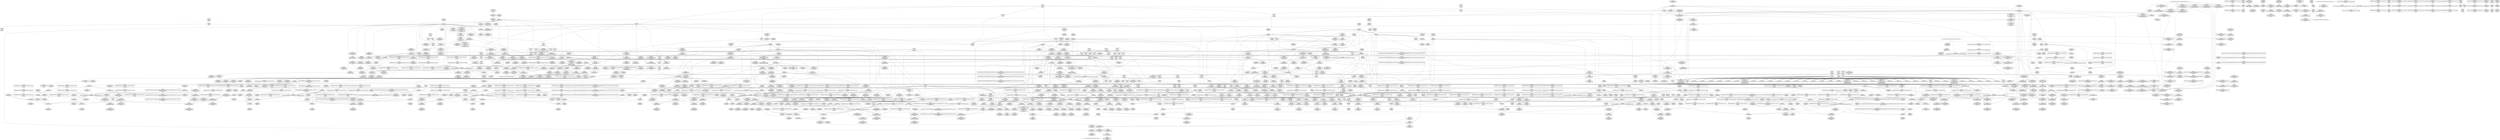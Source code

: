 digraph {
	CE0x4529fd0 [shape=record,shape=Mrecord,label="{CE0x4529fd0|i64*_getelementptr_inbounds_(_6_x_i64_,_6_x_i64_*___llvm_gcov_ctr327,_i64_0,_i64_0)|*Constant*|*SummSource*}"]
	CE0x457a2a0 [shape=record,shape=Mrecord,label="{CE0x457a2a0|8:_%struct.sock*,_:_SCME_48,49_}"]
	CE0x45b9a90 [shape=record,shape=Mrecord,label="{CE0x45b9a90|cred_sid:tmp6|security/selinux/hooks.c,197}"]
	CE0x4642670 [shape=record,shape=Mrecord,label="{CE0x4642670|_call_void_asm_sideeffect_,_memory_,_dirflag_,_fpsr_,_flags_()_#3,_!dbg_!27711,_!srcloc_!27714|include/linux/rcupdate.h,244|*SummSink*}"]
	CE0x45aad30 [shape=record,shape=Mrecord,label="{CE0x45aad30|i32_2|*Constant*}"]
	CE0x461a440 [shape=record,shape=Mrecord,label="{CE0x461a440|i64*_getelementptr_inbounds_(_4_x_i64_,_4_x_i64_*___llvm_gcov_ctr134,_i64_0,_i64_0)|*Constant*}"]
	CE0x4584960 [shape=record,shape=Mrecord,label="{CE0x4584960|avc_has_perm:tsid|Function::avc_has_perm&Arg::tsid::|*SummSink*}"]
	CE0x4579460 [shape=record,shape=Mrecord,label="{CE0x4579460|8:_%struct.sock*,_:_SCME_36,37_}"]
	CE0x45055a0 [shape=record,shape=Mrecord,label="{CE0x45055a0|sock_has_perm:entry|*SummSource*}"]
	CE0x45150b0 [shape=record,shape=Mrecord,label="{CE0x45150b0|sock_has_perm:sid5|security/selinux/hooks.c,3976}"]
	CE0x45bc720 [shape=record,shape=Mrecord,label="{CE0x45bc720|rcu_read_unlock:tmp5|include/linux/rcupdate.h,933}"]
	CE0x4620dd0 [shape=record,shape=Mrecord,label="{CE0x4620dd0|__rcu_read_unlock:tmp2}"]
	CE0x4578300 [shape=record,shape=Mrecord,label="{CE0x4578300|__rcu_read_lock:tmp2}"]
	CE0x4504540 [shape=record,shape=Mrecord,label="{CE0x4504540|selinux_socket_setsockopt:tmp5|security/selinux/hooks.c,4239}"]
	CE0x45cabd0 [shape=record,shape=Mrecord,label="{CE0x45cabd0|rcu_read_lock:tmp20|include/linux/rcupdate.h,882|*SummSource*}"]
	CE0x4591210 [shape=record,shape=Mrecord,label="{CE0x4591210|__rcu_read_lock:entry|*SummSink*}"]
	CE0x4589bf0 [shape=record,shape=Mrecord,label="{CE0x4589bf0|rcu_read_lock:bb|*SummSource*}"]
	CE0x45d14c0 [shape=record,shape=Mrecord,label="{CE0x45d14c0|COLLAPSED:_GCMRE___llvm_gcov_ctr133_internal_global_4_x_i64_zeroinitializer:_elem_0:default:}"]
	CE0x45d02d0 [shape=record,shape=Mrecord,label="{CE0x45d02d0|i64*_getelementptr_inbounds_(_4_x_i64_,_4_x_i64_*___llvm_gcov_ctr134,_i64_0,_i64_1)|*Constant*|*SummSink*}"]
	CE0x45913e0 [shape=record,shape=Mrecord,label="{CE0x45913e0|_call_void_rcu_lock_acquire(%struct.lockdep_map*_rcu_lock_map)_#10,_!dbg_!27711|include/linux/rcupdate.h,881}"]
	CE0x45d3980 [shape=record,shape=Mrecord,label="{CE0x45d3980|rcu_read_unlock:tmp3|*SummSink*}"]
	CE0x45c54a0 [shape=record,shape=Mrecord,label="{CE0x45c54a0|GLOBAL:__llvm_gcov_ctr132|Global_var:__llvm_gcov_ctr132|*SummSink*}"]
	CE0x44e9140 [shape=record,shape=Mrecord,label="{CE0x44e9140|32:_%struct.sock*,_:_CRE_4,6_|*MultipleSource*|Function::selinux_socket_setsockopt&Arg::sock::|security/selinux/hooks.c,4238}"]
	CE0x4581160 [shape=record,shape=Mrecord,label="{CE0x4581160|task_sid:task|Function::task_sid&Arg::task::}"]
	CE0x45e1a10 [shape=record,shape=Mrecord,label="{CE0x45e1a10|_call_void_lockdep_rcu_suspicious(i8*_getelementptr_inbounds_(_25_x_i8_,_25_x_i8_*_.str45,_i32_0,_i32_0),_i32_934,_i8*_getelementptr_inbounds_(_44_x_i8_,_44_x_i8_*_.str47,_i32_0,_i32_0))_#10,_!dbg_!27726|include/linux/rcupdate.h,933|*SummSource*}"]
	CE0x45a2470 [shape=record,shape=Mrecord,label="{CE0x45a2470|_ret_void,_!dbg_!27717|include/linux/rcupdate.h,245|*SummSource*}"]
	CE0x4647a20 [shape=record,shape=Mrecord,label="{CE0x4647a20|__preempt_count_add:tmp6|./arch/x86/include/asm/preempt.h,73|*SummSource*}"]
	CE0x459ecf0 [shape=record,shape=Mrecord,label="{CE0x459ecf0|task_sid:tmp27|security/selinux/hooks.c,208|*SummSource*}"]
	CE0x4508d20 [shape=record,shape=Mrecord,label="{CE0x4508d20|selinux_socket_setsockopt:tmp7|security/selinux/hooks.c,4240|*SummSource*}"]
	CE0x45b8b10 [shape=record,shape=Mrecord,label="{CE0x45b8b10|_ret_void,_!dbg_!27717|include/linux/rcupdate.h,240|*SummSink*}"]
	CE0x460a1c0 [shape=record,shape=Mrecord,label="{CE0x460a1c0|_call_void_asm_addl_$1,_%gs:$0_,_*m,ri,*m,_dirflag_,_fpsr_,_flags_(i32*___preempt_count,_i32_%val,_i32*___preempt_count)_#3,_!dbg_!27714,_!srcloc_!27717|./arch/x86/include/asm/preempt.h,72}"]
	CE0x459e7f0 [shape=record,shape=Mrecord,label="{CE0x459e7f0|i64*_getelementptr_inbounds_(_13_x_i64_,_13_x_i64_*___llvm_gcov_ctr126,_i64_0,_i64_12)|*Constant*|*SummSource*}"]
	CE0x454c520 [shape=record,shape=Mrecord,label="{CE0x454c520|i64_4|*Constant*|*SummSource*}"]
	CE0x458d010 [shape=record,shape=Mrecord,label="{CE0x458d010|_call_void_mcount()_#3|*SummSink*}"]
	CE0x45e0b50 [shape=record,shape=Mrecord,label="{CE0x45e0b50|rcu_read_unlock:tmp22|include/linux/rcupdate.h,935}"]
	CE0x45ce7f0 [shape=record,shape=Mrecord,label="{CE0x45ce7f0|rcu_read_unlock:tmp7|include/linux/rcupdate.h,933|*SummSink*}"]
	CE0x453eb90 [shape=record,shape=Mrecord,label="{CE0x453eb90|task_sid:do.end6|*SummSource*}"]
	CE0x4508ac0 [shape=record,shape=Mrecord,label="{CE0x4508ac0|i32_59|*Constant*}"]
	CE0x4579920 [shape=record,shape=Mrecord,label="{CE0x4579920|8:_%struct.sock*,_:_SCME_40,41_}"]
	CE0x4592ed0 [shape=record,shape=Mrecord,label="{CE0x4592ed0|_call_void___rcu_read_lock()_#10,_!dbg_!27710|include/linux/rcupdate.h,879|*SummSink*}"]
	CE0x457a170 [shape=record,shape=Mrecord,label="{CE0x457a170|8:_%struct.sock*,_:_SCME_47,48_}"]
	CE0x44eec00 [shape=record,shape=Mrecord,label="{CE0x44eec00|get_current:tmp4|./arch/x86/include/asm/current.h,14|*SummSource*}"]
	CE0x44ee220 [shape=record,shape=Mrecord,label="{CE0x44ee220|selinux_socket_setsockopt:tmp6|security/selinux/hooks.c,4239}"]
	CE0x44ee0a0 [shape=record,shape=Mrecord,label="{CE0x44ee0a0|selinux_socket_setsockopt:tmp5|security/selinux/hooks.c,4239|*SummSink*}"]
	CE0x458c070 [shape=record,shape=Mrecord,label="{CE0x458c070|rcu_read_unlock:do.end|*SummSource*}"]
	CE0x45db1e0 [shape=record,shape=Mrecord,label="{CE0x45db1e0|rcu_read_unlock:tmp6|include/linux/rcupdate.h,933}"]
	CE0x451ad50 [shape=record,shape=Mrecord,label="{CE0x451ad50|get_current:tmp2|*SummSource*}"]
	CE0x453f2a0 [shape=record,shape=Mrecord,label="{CE0x453f2a0|task_sid:tmp7|security/selinux/hooks.c,208|*SummSink*}"]
	CE0x4640c90 [shape=record,shape=Mrecord,label="{CE0x4640c90|__preempt_count_sub:tmp1|*SummSink*}"]
	CE0x457bec0 [shape=record,shape=Mrecord,label="{CE0x457bec0|i32_2|*Constant*}"]
	CE0x45938a0 [shape=record,shape=Mrecord,label="{CE0x45938a0|i64*_getelementptr_inbounds_(_2_x_i64_,_2_x_i64_*___llvm_gcov_ctr131,_i64_0,_i64_1)|*Constant*|*SummSource*}"]
	CE0x4577c00 [shape=record,shape=Mrecord,label="{CE0x4577c00|sock_has_perm:tmp15|security/selinux/hooks.c,3974|*SummSource*}"]
	CE0x45796c0 [shape=record,shape=Mrecord,label="{CE0x45796c0|8:_%struct.sock*,_:_SCME_38,39_}"]
	CE0x44f4010 [shape=record,shape=Mrecord,label="{CE0x44f4010|i64*_getelementptr_inbounds_(_2_x_i64_,_2_x_i64_*___llvm_gcov_ctr98,_i64_0,_i64_0)|*Constant*|*SummSink*}"]
	CE0x4589670 [shape=record,shape=Mrecord,label="{CE0x4589670|rcu_read_lock:tmp}"]
	CE0x45803e0 [shape=record,shape=Mrecord,label="{CE0x45803e0|i8*_getelementptr_inbounds_(_25_x_i8_,_25_x_i8_*_.str3,_i32_0,_i32_0)|*Constant*}"]
	CE0x45b93b0 [shape=record,shape=Mrecord,label="{CE0x45b93b0|rcu_read_lock:tmp5|include/linux/rcupdate.h,882}"]
	CE0x45cbb60 [shape=record,shape=Mrecord,label="{CE0x45cbb60|rcu_read_lock:tmp22|include/linux/rcupdate.h,884|*SummSource*}"]
	CE0x45cc390 [shape=record,shape=Mrecord,label="{CE0x45cc390|cred_sid:bb}"]
	CE0x45d5420 [shape=record,shape=Mrecord,label="{CE0x45d5420|i64*_getelementptr_inbounds_(_11_x_i64_,_11_x_i64_*___llvm_gcov_ctr132,_i64_0,_i64_0)|*Constant*}"]
	CE0x4502f00 [shape=record,shape=Mrecord,label="{CE0x4502f00|GLOBAL:selinux_netlbl_socket_setsockopt|*Constant*|*SummSink*}"]
	CE0x45d4650 [shape=record,shape=Mrecord,label="{CE0x45d4650|rcu_lock_release:tmp1|*SummSource*}"]
	CE0x4505280 [shape=record,shape=Mrecord,label="{CE0x4505280|i64*_getelementptr_inbounds_(_6_x_i64_,_6_x_i64_*___llvm_gcov_ctr366,_i64_0,_i64_5)|*Constant*|*SummSource*}"]
	CE0x44ee640 [shape=record,shape=Mrecord,label="{CE0x44ee640|selinux_socket_setsockopt:entry|*SummSource*}"]
	CE0x4505b90 [shape=record,shape=Mrecord,label="{CE0x4505b90|32:_%struct.sock*,_:_CRE_8,16_|*MultipleSource*|Function::selinux_socket_setsockopt&Arg::sock::|security/selinux/hooks.c,4238}"]
	CE0x45a23b0 [shape=record,shape=Mrecord,label="{CE0x45a23b0|_ret_void,_!dbg_!27717|include/linux/rcupdate.h,245}"]
	CE0x45c7b40 [shape=record,shape=Mrecord,label="{CE0x45c7b40|i32_883|*Constant*|*SummSink*}"]
	CE0x4594710 [shape=record,shape=Mrecord,label="{CE0x4594710|cred_sid:tmp1|*SummSink*}"]
	CE0x44f5a10 [shape=record,shape=Mrecord,label="{CE0x44f5a10|COLLAPSED:_CMRE:_elem_0::|security/selinux/hooks.c,196}"]
	CE0x45adb00 [shape=record,shape=Mrecord,label="{CE0x45adb00|i32_0|*Constant*}"]
	CE0x452aee0 [shape=record,shape=Mrecord,label="{CE0x452aee0|rcu_read_lock:do.end}"]
	CE0x45045b0 [shape=record,shape=Mrecord,label="{CE0x45045b0|selinux_socket_setsockopt:tmp5|security/selinux/hooks.c,4239|*SummSource*}"]
	CE0x45bc400 [shape=record,shape=Mrecord,label="{CE0x45bc400|i64_3|*Constant*}"]
	CE0x44e7640 [shape=record,shape=Mrecord,label="{CE0x44e7640|selinux_socket_setsockopt:tmp10|security/selinux/hooks.c,4242|*SummSource*}"]
	CE0x4512770 [shape=record,shape=Mrecord,label="{CE0x4512770|cred_sid:entry|*SummSource*}"]
	CE0x45e31c0 [shape=record,shape=Mrecord,label="{CE0x45e31c0|rcu_lock_acquire:tmp3}"]
	CE0x450bfb0 [shape=record,shape=Mrecord,label="{CE0x450bfb0|__rcu_read_lock:tmp}"]
	CE0x45dff80 [shape=record,shape=Mrecord,label="{CE0x45dff80|rcu_read_unlock:tmp21|include/linux/rcupdate.h,935}"]
	CE0x45101a0 [shape=record,shape=Mrecord,label="{CE0x45101a0|sock_has_perm:tmp9|security/selinux/hooks.c,3969|*SummSource*}"]
	CE0x459f600 [shape=record,shape=Mrecord,label="{CE0x459f600|GLOBAL:rcu_lock_acquire|*Constant*|*SummSink*}"]
	CE0x461f750 [shape=record,shape=Mrecord,label="{CE0x461f750|i64*_getelementptr_inbounds_(_4_x_i64_,_4_x_i64_*___llvm_gcov_ctr129,_i64_0,_i64_1)|*Constant*|*SummSource*}"]
	CE0x44f20d0 [shape=record,shape=Mrecord,label="{CE0x44f20d0|selinux_socket_setsockopt:sock|Function::selinux_socket_setsockopt&Arg::sock::|*SummSource*}"]
	CE0x45ba2d0 [shape=record,shape=Mrecord,label="{CE0x45ba2d0|i64*_getelementptr_inbounds_(_4_x_i64_,_4_x_i64_*___llvm_gcov_ctr130,_i64_0,_i64_1)|*Constant*|*SummSource*}"]
	CE0x45057a0 [shape=record,shape=Mrecord,label="{CE0x45057a0|_ret_i32_%retval.0,_!dbg_!27726|security/selinux/hooks.c,4243}"]
	CE0x4593610 [shape=record,shape=Mrecord,label="{CE0x4593610|i64*_getelementptr_inbounds_(_2_x_i64_,_2_x_i64_*___llvm_gcov_ctr131,_i64_0,_i64_1)|*Constant*}"]
	CE0x4603f50 [shape=record,shape=Mrecord,label="{CE0x4603f50|__rcu_read_unlock:tmp4|include/linux/rcupdate.h,244}"]
	CE0x457f890 [shape=record,shape=Mrecord,label="{CE0x457f890|task_sid:tmp19|security/selinux/hooks.c,208}"]
	CE0x4609e70 [shape=record,shape=Mrecord,label="{CE0x4609e70|rcu_lock_release:tmp2|*SummSink*}"]
	CE0x44f5a80 [shape=record,shape=Mrecord,label="{CE0x44f5a80|cred_sid:tmp4|*LoadInst*|security/selinux/hooks.c,196}"]
	CE0x458a2b0 [shape=record,shape=Mrecord,label="{CE0x458a2b0|task_sid:tmp10|security/selinux/hooks.c,208|*SummSource*}"]
	CE0x459c000 [shape=record,shape=Mrecord,label="{CE0x459c000|task_sid:tmp20|security/selinux/hooks.c,208}"]
	CE0x456c8d0 [shape=record,shape=Mrecord,label="{CE0x456c8d0|__preempt_count_sub:tmp2|*SummSource*}"]
	CE0x45c3f10 [shape=record,shape=Mrecord,label="{CE0x45c3f10|rcu_read_lock:call3|include/linux/rcupdate.h,882|*SummSink*}"]
	CE0x45ce2c0 [shape=record,shape=Mrecord,label="{CE0x45ce2c0|_ret_void,_!dbg_!27719|./arch/x86/include/asm/preempt.h,73|*SummSource*}"]
	CE0x457a760 [shape=record,shape=Mrecord,label="{CE0x457a760|8:_%struct.sock*,_:_SCME_52,53_}"]
	CE0x4582ac0 [shape=record,shape=Mrecord,label="{CE0x4582ac0|sock_has_perm:sclass|security/selinux/hooks.c,3976|*SummSink*}"]
	CE0x45c98b0 [shape=record,shape=Mrecord,label="{CE0x45c98b0|i8_1|*Constant*}"]
	CE0x45c5050 [shape=record,shape=Mrecord,label="{CE0x45c5050|rcu_read_lock:tmp13|include/linux/rcupdate.h,882|*SummSource*}"]
	CE0x44e50a0 [shape=record,shape=Mrecord,label="{CE0x44e50a0|selinux_socket_setsockopt:tmp}"]
	CE0x45d34c0 [shape=record,shape=Mrecord,label="{CE0x45d34c0|i64*_getelementptr_inbounds_(_4_x_i64_,_4_x_i64_*___llvm_gcov_ctr130,_i64_0,_i64_0)|*Constant*|*SummSink*}"]
	CE0x450c820 [shape=record,shape=Mrecord,label="{CE0x450c820|GLOBAL:__llvm_gcov_ctr126|Global_var:__llvm_gcov_ctr126}"]
	CE0x45d4570 [shape=record,shape=Mrecord,label="{CE0x45d4570|i64_1|*Constant*}"]
	CE0x450e440 [shape=record,shape=Mrecord,label="{CE0x450e440|cred_sid:tmp5|security/selinux/hooks.c,196}"]
	CE0x4606800 [shape=record,shape=Mrecord,label="{CE0x4606800|rcu_lock_release:bb|*SummSource*}"]
	CE0x45a2890 [shape=record,shape=Mrecord,label="{CE0x45a2890|_ret_void,_!dbg_!27717|include/linux/rcupdate.h,245|*SummSink*}"]
	CE0x44f7e90 [shape=record,shape=Mrecord,label="{CE0x44f7e90|GLOBAL:selinux_netlbl_socket_setsockopt|*Constant*|*SummSource*}"]
	CE0x4647460 [shape=record,shape=Mrecord,label="{CE0x4647460|__preempt_count_sub:tmp1}"]
	CE0x4640db0 [shape=record,shape=Mrecord,label="{CE0x4640db0|i64*_getelementptr_inbounds_(_4_x_i64_,_4_x_i64_*___llvm_gcov_ctr135,_i64_0,_i64_1)|*Constant*|*SummSource*}"]
	CE0x4513200 [shape=record,shape=Mrecord,label="{CE0x4513200|_call_void_rcu_read_unlock()_#10,_!dbg_!27748|security/selinux/hooks.c,209|*SummSink*}"]
	CE0x458cc50 [shape=record,shape=Mrecord,label="{CE0x458cc50|i32_77|*Constant*|*SummSource*}"]
	CE0x4595f00 [shape=record,shape=Mrecord,label="{CE0x4595f00|rcu_read_lock:tmp1}"]
	CE0x45db0d0 [shape=record,shape=Mrecord,label="{CE0x45db0d0|rcu_read_unlock:tmp5|include/linux/rcupdate.h,933|*SummSink*}"]
	CE0x45b5f70 [shape=record,shape=Mrecord,label="{CE0x45b5f70|i64*_getelementptr_inbounds_(_4_x_i64_,_4_x_i64_*___llvm_gcov_ctr135,_i64_0,_i64_3)|*Constant*}"]
	CE0x461d8d0 [shape=record,shape=Mrecord,label="{CE0x461d8d0|rcu_lock_release:__here|*SummSink*}"]
	CE0x45e0f50 [shape=record,shape=Mrecord,label="{CE0x45e0f50|rcu_read_unlock:tmp17|include/linux/rcupdate.h,933|*SummSink*}"]
	CE0x4501800 [shape=record,shape=Mrecord,label="{CE0x4501800|selinux_socket_setsockopt:call2|security/selinux/hooks.c,4242|*SummSource*}"]
	CE0x450c020 [shape=record,shape=Mrecord,label="{CE0x450c020|COLLAPSED:_GCMRE___llvm_gcov_ctr128_internal_global_4_x_i64_zeroinitializer:_elem_0:default:}"]
	CE0x45cdf50 [shape=record,shape=Mrecord,label="{CE0x45cdf50|rcu_read_unlock:tmp15|include/linux/rcupdate.h,933}"]
	CE0x4582cf0 [shape=record,shape=Mrecord,label="{CE0x4582cf0|sock_has_perm:sclass|security/selinux/hooks.c,3976|*SummSource*}"]
	CE0x456d3e0 [shape=record,shape=Mrecord,label="{CE0x456d3e0|GLOBAL:__preempt_count|Global_var:__preempt_count|*SummSource*}"]
	CE0x4616e40 [shape=record,shape=Mrecord,label="{CE0x4616e40|__preempt_count_add:do.body|*SummSource*}"]
	CE0x45d3aa0 [shape=record,shape=Mrecord,label="{CE0x45d3aa0|_call_void_mcount()_#3}"]
	CE0x45c5ee0 [shape=record,shape=Mrecord,label="{CE0x45c5ee0|rcu_read_lock:tmp15|include/linux/rcupdate.h,882|*SummSource*}"]
	CE0x45d2100 [shape=record,shape=Mrecord,label="{CE0x45d2100|rcu_read_unlock:tmp10|include/linux/rcupdate.h,933}"]
	CE0x4591e60 [shape=record,shape=Mrecord,label="{CE0x4591e60|GLOBAL:task_sid.__warned|Global_var:task_sid.__warned|*SummSink*}"]
	CE0x45a4660 [shape=record,shape=Mrecord,label="{CE0x45a4660|i64*_getelementptr_inbounds_(_4_x_i64_,_4_x_i64_*___llvm_gcov_ctr128,_i64_0,_i64_2)|*Constant*}"]
	CE0x4608460 [shape=record,shape=Mrecord,label="{CE0x4608460|__preempt_count_add:tmp2}"]
	CE0x45874c0 [shape=record,shape=Mrecord,label="{CE0x45874c0|sock_has_perm:tmp20|security/selinux/hooks.c,3977|*SummSource*}"]
	CE0x458d360 [shape=record,shape=Mrecord,label="{CE0x458d360|task_sid:tmp}"]
	CE0x450fb90 [shape=record,shape=Mrecord,label="{CE0x450fb90|sock_has_perm:tmp8|security/selinux/hooks.c,3969}"]
	CE0x44e5570 [shape=record,shape=Mrecord,label="{CE0x44e5570|selinux_socket_setsockopt:return}"]
	CE0x45c6500 [shape=record,shape=Mrecord,label="{CE0x45c6500|rcu_read_lock:tmp16|include/linux/rcupdate.h,882|*SummSink*}"]
	CE0x45bc580 [shape=record,shape=Mrecord,label="{CE0x45bc580|rcu_read_unlock:tmp4|include/linux/rcupdate.h,933|*SummSource*}"]
	CE0x45dc3e0 [shape=record,shape=Mrecord,label="{CE0x45dc3e0|GLOBAL:__preempt_count_add|*Constant*}"]
	CE0x4603fc0 [shape=record,shape=Mrecord,label="{CE0x4603fc0|__rcu_read_unlock:tmp4|include/linux/rcupdate.h,244|*SummSource*}"]
	CE0x4594160 [shape=record,shape=Mrecord,label="{CE0x4594160|GLOBAL:__llvm_gcov_ctr127|Global_var:__llvm_gcov_ctr127}"]
	CE0x45be3c0 [shape=record,shape=Mrecord,label="{CE0x45be3c0|_call_void_rcu_lock_acquire(%struct.lockdep_map*_rcu_lock_map)_#10,_!dbg_!27711|include/linux/rcupdate.h,881|*SummSource*}"]
	CE0x45422b0 [shape=record,shape=Mrecord,label="{CE0x45422b0|COLLAPSED:_GCMRE_current_task_external_global_%struct.task_struct*:_elem_0:default:}"]
	CE0x4515230 [shape=record,shape=Mrecord,label="{CE0x4515230|sock_has_perm:sid5|security/selinux/hooks.c,3976|*SummSource*}"]
	CE0x45817e0 [shape=record,shape=Mrecord,label="{CE0x45817e0|sock_has_perm:tmp3|security/selinux/hooks.c,3964|*SummSource*}"]
	CE0x45d2630 [shape=record,shape=Mrecord,label="{CE0x45d2630|__preempt_count_add:val|Function::__preempt_count_add&Arg::val::|*SummSink*}"]
	CE0x4544610 [shape=record,shape=Mrecord,label="{CE0x4544610|i64_2|*Constant*}"]
	CE0x45cf290 [shape=record,shape=Mrecord,label="{CE0x45cf290|rcu_read_unlock:tmp2|*SummSink*}"]
	CE0x4606930 [shape=record,shape=Mrecord,label="{CE0x4606930|rcu_lock_release:tmp6|*SummSink*}"]
	CE0x45a2a00 [shape=record,shape=Mrecord,label="{CE0x45a2a00|__rcu_read_lock:bb|*SummSource*}"]
	CE0x4604c20 [shape=record,shape=Mrecord,label="{CE0x4604c20|GLOBAL:lock_release|*Constant*|*SummSource*}"]
	CE0x4598c50 [shape=record,shape=Mrecord,label="{CE0x4598c50|rcu_lock_acquire:map|Function::rcu_lock_acquire&Arg::map::|*SummSource*}"]
	CE0x45d7e80 [shape=record,shape=Mrecord,label="{CE0x45d7e80|__rcu_read_lock:tmp5|include/linux/rcupdate.h,239|*SummSink*}"]
	CE0x44f2330 [shape=record,shape=Mrecord,label="{CE0x44f2330|i32_0|*Constant*}"]
	CE0x4599ea0 [shape=record,shape=Mrecord,label="{CE0x4599ea0|GLOBAL:lockdep_rcu_suspicious|*Constant*}"]
	CE0x4573310 [shape=record,shape=Mrecord,label="{CE0x4573310|sock_has_perm:net1|security/selinux/hooks.c,3973|*SummSink*}"]
	CE0x45c5ac0 [shape=record,shape=Mrecord,label="{CE0x45c5ac0|rcu_read_lock:tmp14|include/linux/rcupdate.h,882|*SummSink*}"]
	CE0x45a0e40 [shape=record,shape=Mrecord,label="{CE0x45a0e40|rcu_lock_release:map|Function::rcu_lock_release&Arg::map::|*SummSource*}"]
	CE0x4604f70 [shape=record,shape=Mrecord,label="{CE0x4604f70|GLOBAL:lock_release|*Constant*|*SummSink*}"]
	CE0x45129e0 [shape=record,shape=Mrecord,label="{CE0x45129e0|cred_sid:cred|Function::cred_sid&Arg::cred::}"]
	CE0x4608f70 [shape=record,shape=Mrecord,label="{CE0x4608f70|rcu_lock_release:tmp4|include/linux/rcupdate.h,423|*SummSource*}"]
	CE0x44eea10 [shape=record,shape=Mrecord,label="{CE0x44eea10|get_current:bb|*SummSource*}"]
	CE0x450f890 [shape=record,shape=Mrecord,label="{CE0x450f890|GLOBAL:__llvm_gcov_ctr327|Global_var:__llvm_gcov_ctr327|*SummSource*}"]
	CE0x459a0f0 [shape=record,shape=Mrecord,label="{CE0x459a0f0|GLOBAL:lockdep_rcu_suspicious|*Constant*|*SummSource*}"]
	CE0x4605c40 [shape=record,shape=Mrecord,label="{CE0x4605c40|i64*_getelementptr_inbounds_(_4_x_i64_,_4_x_i64_*___llvm_gcov_ctr133,_i64_0,_i64_3)|*Constant*|*SummSource*}"]
	CE0x45beb00 [shape=record,shape=Mrecord,label="{CE0x45beb00|_call_void___preempt_count_add(i32_1)_#10,_!dbg_!27711|include/linux/rcupdate.h,239|*SummSink*}"]
	CE0x458ede0 [shape=record,shape=Mrecord,label="{CE0x458ede0|task_sid:tmp4|*LoadInst*|security/selinux/hooks.c,208|*SummSink*}"]
	CE0x45bd050 [shape=record,shape=Mrecord,label="{CE0x45bd050|_call_void_lock_acquire(%struct.lockdep_map*_%map,_i32_0,_i32_0,_i32_2,_i32_0,_%struct.lockdep_map*_null,_i64_ptrtoint_(i8*_blockaddress(_rcu_lock_acquire,_%__here)_to_i64))_#10,_!dbg_!27716|include/linux/rcupdate.h,418|*SummSource*}"]
	CE0x4621280 [shape=record,shape=Mrecord,label="{CE0x4621280|__preempt_count_sub:do.body}"]
	CE0x4564800 [shape=record,shape=Mrecord,label="{CE0x4564800|__preempt_count_add:tmp1}"]
	CE0x45adbc0 [shape=record,shape=Mrecord,label="{CE0x45adbc0|__rcu_read_unlock:tmp2|*SummSource*}"]
	CE0x4582550 [shape=record,shape=Mrecord,label="{CE0x4582550|i8_0|*Constant*|*SummSink*}"]
	CE0x45a9200 [shape=record,shape=Mrecord,label="{CE0x45a9200|_call_void_lock_release(%struct.lockdep_map*_%map,_i32_1,_i64_ptrtoint_(i8*_blockaddress(_rcu_lock_release,_%__here)_to_i64))_#10,_!dbg_!27716|include/linux/rcupdate.h,423|*SummSink*}"]
	CE0x45b7e10 [shape=record,shape=Mrecord,label="{CE0x45b7e10|GLOBAL:__rcu_read_lock|*Constant*|*SummSource*}"]
	CE0x44f7370 [shape=record,shape=Mrecord,label="{CE0x44f7370|sock_has_perm:perms|Function::sock_has_perm&Arg::perms::}"]
	CE0x4579cb0 [shape=record,shape=Mrecord,label="{CE0x4579cb0|8:_%struct.sock*,_:_SCME_43,44_}"]
	CE0x4580370 [shape=record,shape=Mrecord,label="{CE0x4580370|i8_1|*Constant*|*SummSink*}"]
	CE0x4608170 [shape=record,shape=Mrecord,label="{CE0x4608170|_ret_void,_!dbg_!27720|./arch/x86/include/asm/preempt.h,78}"]
	CE0x44f0640 [shape=record,shape=Mrecord,label="{CE0x44f0640|selinux_socket_setsockopt:sock|Function::selinux_socket_setsockopt&Arg::sock::|*SummSink*}"]
	CE0x4510ae0 [shape=record,shape=Mrecord,label="{CE0x4510ae0|sock_has_perm:tmp9|security/selinux/hooks.c,3969|*SummSink*}"]
	CE0x457c970 [shape=record,shape=Mrecord,label="{CE0x457c970|task_sid:tobool4|security/selinux/hooks.c,208}"]
	CE0x45be960 [shape=record,shape=Mrecord,label="{CE0x45be960|_call_void___preempt_count_add(i32_1)_#10,_!dbg_!27711|include/linux/rcupdate.h,239}"]
	CE0x45a0f00 [shape=record,shape=Mrecord,label="{CE0x45a0f00|rcu_lock_release:map|Function::rcu_lock_release&Arg::map::|*SummSink*}"]
	CE0x45d2870 [shape=record,shape=Mrecord,label="{CE0x45d2870|rcu_read_unlock:call|include/linux/rcupdate.h,933|*SummSource*}"]
	CE0x450fe80 [shape=record,shape=Mrecord,label="{CE0x450fe80|sock_has_perm:tmp8|security/selinux/hooks.c,3969|*SummSink*}"]
	CE0x4581da0 [shape=record,shape=Mrecord,label="{CE0x4581da0|sock_has_perm:tmp4|security/selinux/hooks.c,3966|*SummSink*}"]
	CE0x459c070 [shape=record,shape=Mrecord,label="{CE0x459c070|task_sid:tmp21|security/selinux/hooks.c,208}"]
	CE0x4586a00 [shape=record,shape=Mrecord,label="{CE0x4586a00|sock_has_perm:tmp18|security/selinux/hooks.c,3977|*SummSink*}"]
	CE0x45ccee0 [shape=record,shape=Mrecord,label="{CE0x45ccee0|rcu_read_unlock:tmp16|include/linux/rcupdate.h,933|*SummSource*}"]
	CE0x4597d00 [shape=record,shape=Mrecord,label="{CE0x4597d00|_call_void_mcount()_#3}"]
	CE0x4511a80 [shape=record,shape=Mrecord,label="{CE0x4511a80|sock_has_perm:tmp11|security/selinux/hooks.c,3970}"]
	CE0x45c2dd0 [shape=record,shape=Mrecord,label="{CE0x45c2dd0|rcu_read_lock:tmp10|include/linux/rcupdate.h,882|*SummSource*}"]
	CE0x456cfc0 [shape=record,shape=Mrecord,label="{CE0x456cfc0|void_(i32*,_i32,_i32*)*_asm_addl_$1,_%gs:$0_,_*m,ri,*m,_dirflag_,_fpsr_,_flags_|*SummSink*}"]
	CE0x45c47e0 [shape=record,shape=Mrecord,label="{CE0x45c47e0|rcu_read_unlock:call3|include/linux/rcupdate.h,933}"]
	CE0x458ae10 [shape=record,shape=Mrecord,label="{CE0x458ae10|rcu_lock_acquire:entry|*SummSink*}"]
	CE0x45d5ba0 [shape=record,shape=Mrecord,label="{CE0x45d5ba0|rcu_read_unlock:tmp9|include/linux/rcupdate.h,933}"]
	CE0x456c4f0 [shape=record,shape=Mrecord,label="{CE0x456c4f0|i64*_getelementptr_inbounds_(_4_x_i64_,_4_x_i64_*___llvm_gcov_ctr134,_i64_0,_i64_2)|*Constant*}"]
	CE0x459b650 [shape=record,shape=Mrecord,label="{CE0x459b650|i64*_getelementptr_inbounds_(_13_x_i64_,_13_x_i64_*___llvm_gcov_ctr126,_i64_0,_i64_9)|*Constant*}"]
	CE0x453a140 [shape=record,shape=Mrecord,label="{CE0x453a140|_call_void_mcount()_#3|*SummSource*}"]
	CE0x4596c40 [shape=record,shape=Mrecord,label="{CE0x4596c40|i64*_getelementptr_inbounds_(_11_x_i64_,_11_x_i64_*___llvm_gcov_ctr127,_i64_0,_i64_1)|*Constant*}"]
	CE0x4543a40 [shape=record,shape=Mrecord,label="{CE0x4543a40|sock_has_perm:tmp6|security/selinux/hooks.c,3969}"]
	CE0x4592300 [shape=record,shape=Mrecord,label="{CE0x4592300|rcu_read_lock:land.lhs.true2|*SummSource*}"]
	CE0x45be430 [shape=record,shape=Mrecord,label="{CE0x45be430|_call_void_rcu_lock_acquire(%struct.lockdep_map*_rcu_lock_map)_#10,_!dbg_!27711|include/linux/rcupdate.h,881|*SummSink*}"]
	CE0x45ce710 [shape=record,shape=Mrecord,label="{CE0x45ce710|rcu_read_unlock:tmp7|include/linux/rcupdate.h,933|*SummSource*}"]
	CE0x45caec0 [shape=record,shape=Mrecord,label="{CE0x45caec0|rcu_read_lock:tmp21|include/linux/rcupdate.h,884}"]
	CE0x4564ff0 [shape=record,shape=Mrecord,label="{CE0x4564ff0|__rcu_read_unlock:tmp1|*SummSink*}"]
	CE0x4578910 [shape=record,shape=Mrecord,label="{CE0x4578910|8:_%struct.sock*,_:_SCME_26,27_}"]
	CE0x4529e90 [shape=record,shape=Mrecord,label="{CE0x4529e90|sock_has_perm:cleanup|*SummSource*}"]
	CE0x44e98b0 [shape=record,shape=Mrecord,label="{CE0x44e98b0|i64*_getelementptr_inbounds_(_6_x_i64_,_6_x_i64_*___llvm_gcov_ctr366,_i64_0,_i64_4)|*Constant*|*SummSource*}"]
	CE0x45cd010 [shape=record,shape=Mrecord,label="{CE0x45cd010|rcu_read_unlock:tmp16|include/linux/rcupdate.h,933|*SummSink*}"]
	CE0x457b3a0 [shape=record,shape=Mrecord,label="{CE0x457b3a0|i64_56|*Constant*|*SummSource*}"]
	CE0x4578e70 [shape=record,shape=Mrecord,label="{CE0x4578e70|8:_%struct.sock*,_:_SCME_31,32_}"]
	CE0x458f390 [shape=record,shape=Mrecord,label="{CE0x458f390|task_sid:do.body}"]
	CE0x457ddc0 [shape=record,shape=Mrecord,label="{CE0x457ddc0|task_sid:tmp14|security/selinux/hooks.c,208}"]
	CE0x4506180 [shape=record,shape=Mrecord,label="{CE0x4506180|selinux_socket_setsockopt:entry}"]
	CE0x4572950 [shape=record,shape=Mrecord,label="{CE0x4572950|sock_has_perm:u|security/selinux/hooks.c,3973|*SummSource*}"]
	CE0x4584010 [shape=record,shape=Mrecord,label="{CE0x4584010|avc_has_perm:entry|*SummSink*}"]
	CE0x45d7200 [shape=record,shape=Mrecord,label="{CE0x45d7200|rcu_read_unlock:land.lhs.true|*SummSink*}"]
	CE0x44efe00 [shape=record,shape=Mrecord,label="{CE0x44efe00|selinux_socket_setsockopt:tmp9|security/selinux/hooks.c,4242|*SummSource*}"]
	CE0x45cd080 [shape=record,shape=Mrecord,label="{CE0x45cd080|i64*_getelementptr_inbounds_(_11_x_i64_,_11_x_i64_*___llvm_gcov_ctr132,_i64_0,_i64_8)|*Constant*}"]
	CE0x46082c0 [shape=record,shape=Mrecord,label="{CE0x46082c0|i64*_getelementptr_inbounds_(_4_x_i64_,_4_x_i64_*___llvm_gcov_ctr129,_i64_0,_i64_1)|*Constant*|*SummSink*}"]
	CE0x459c560 [shape=record,shape=Mrecord,label="{CE0x459c560|task_sid:tmp21|security/selinux/hooks.c,208|*SummSource*}"]
	CE0x4647f30 [shape=record,shape=Mrecord,label="{CE0x4647f30|i64_1|*Constant*}"]
	CE0x44e4430 [shape=record,shape=Mrecord,label="{CE0x44e4430|get_current:entry|*SummSink*}"]
	CE0x4604870 [shape=record,shape=Mrecord,label="{CE0x4604870|i64*_getelementptr_inbounds_(_4_x_i64_,_4_x_i64_*___llvm_gcov_ctr133,_i64_0,_i64_2)|*Constant*}"]
	CE0x4579a50 [shape=record,shape=Mrecord,label="{CE0x4579a50|8:_%struct.sock*,_:_SCME_41,42_}"]
	CE0x46474d0 [shape=record,shape=Mrecord,label="{CE0x46474d0|__preempt_count_sub:tmp1|*SummSource*}"]
	CE0x46190c0 [shape=record,shape=Mrecord,label="{CE0x46190c0|rcu_lock_acquire:tmp6}"]
	CE0x4604350 [shape=record,shape=Mrecord,label="{CE0x4604350|_call_void_asm_addl_$1,_%gs:$0_,_*m,ri,*m,_dirflag_,_fpsr_,_flags_(i32*___preempt_count,_i32_%val,_i32*___preempt_count)_#3,_!dbg_!27714,_!srcloc_!27717|./arch/x86/include/asm/preempt.h,72|*SummSink*}"]
	CE0x45b3fa0 [shape=record,shape=Mrecord,label="{CE0x45b3fa0|__preempt_count_add:tmp3}"]
	CE0x45c7330 [shape=record,shape=Mrecord,label="{CE0x45c7330|i8*_getelementptr_inbounds_(_25_x_i8_,_25_x_i8_*_.str45,_i32_0,_i32_0)|*Constant*|*SummSource*}"]
	CE0x45a9060 [shape=record,shape=Mrecord,label="{CE0x45a9060|_call_void_lock_release(%struct.lockdep_map*_%map,_i32_1,_i64_ptrtoint_(i8*_blockaddress(_rcu_lock_release,_%__here)_to_i64))_#10,_!dbg_!27716|include/linux/rcupdate.h,423}"]
	CE0x4581950 [shape=record,shape=Mrecord,label="{CE0x4581950|sock_has_perm:tmp3|security/selinux/hooks.c,3964|*SummSink*}"]
	CE0x4608060 [shape=record,shape=Mrecord,label="{CE0x4608060|__preempt_count_sub:entry|*SummSink*}"]
	CE0x45bcfe0 [shape=record,shape=Mrecord,label="{CE0x45bcfe0|_call_void_lock_acquire(%struct.lockdep_map*_%map,_i32_0,_i32_0,_i32_2,_i32_0,_%struct.lockdep_map*_null,_i64_ptrtoint_(i8*_blockaddress(_rcu_lock_acquire,_%__here)_to_i64))_#10,_!dbg_!27716|include/linux/rcupdate.h,418}"]
	CE0x45d1f60 [shape=record,shape=Mrecord,label="{CE0x45d1f60|rcu_read_unlock:tmp9|include/linux/rcupdate.h,933|*SummSource*}"]
	CE0x459f110 [shape=record,shape=Mrecord,label="{CE0x459f110|GLOBAL:cred_sid|*Constant*}"]
	CE0x44edbb0 [shape=record,shape=Mrecord,label="{CE0x44edbb0|i32_4|*Constant*}"]
	CE0x45cb6b0 [shape=record,shape=Mrecord,label="{CE0x45cb6b0|i64*_getelementptr_inbounds_(_11_x_i64_,_11_x_i64_*___llvm_gcov_ctr127,_i64_0,_i64_10)|*Constant*|*SummSource*}"]
	CE0x458dcb0 [shape=record,shape=Mrecord,label="{CE0x458dcb0|task_sid:real_cred|security/selinux/hooks.c,208|*SummSink*}"]
	CE0x4512100 [shape=record,shape=Mrecord,label="{CE0x4512100|task_sid:call7|security/selinux/hooks.c,208|*SummSink*}"]
	CE0x450e8c0 [shape=record,shape=Mrecord,label="{CE0x450e8c0|COLLAPSED:_GCMRE___llvm_gcov_ctr327_internal_global_6_x_i64_zeroinitializer:_elem_0:default:}"]
	CE0x45d58c0 [shape=record,shape=Mrecord,label="{CE0x45d58c0|i64*_getelementptr_inbounds_(_4_x_i64_,_4_x_i64_*___llvm_gcov_ctr130,_i64_0,_i64_1)|*Constant*}"]
	CE0x454b7d0 [shape=record,shape=Mrecord,label="{CE0x454b7d0|rcu_read_lock:tmp2}"]
	CE0x44ea110 [shape=record,shape=Mrecord,label="{CE0x44ea110|_call_void_mcount()_#3|*SummSource*}"]
	CE0x45e2f30 [shape=record,shape=Mrecord,label="{CE0x45e2f30|rcu_lock_acquire:tmp2|*SummSink*}"]
	CE0x461da60 [shape=record,shape=Mrecord,label="{CE0x461da60|__preempt_count_add:tmp5|./arch/x86/include/asm/preempt.h,72}"]
	CE0x453f130 [shape=record,shape=Mrecord,label="{CE0x453f130|task_sid:tmp7|security/selinux/hooks.c,208|*SummSource*}"]
	CE0x45cd540 [shape=record,shape=Mrecord,label="{CE0x45cd540|rcu_lock_release:tmp3|*SummSink*}"]
	CE0x45925a0 [shape=record,shape=Mrecord,label="{CE0x45925a0|rcu_read_lock:do.body|*SummSource*}"]
	CE0x45c6670 [shape=record,shape=Mrecord,label="{CE0x45c6670|i64*_getelementptr_inbounds_(_11_x_i64_,_11_x_i64_*___llvm_gcov_ctr127,_i64_0,_i64_8)|*Constant*}"]
	CE0x4584830 [shape=record,shape=Mrecord,label="{CE0x4584830|avc_has_perm:tsid|Function::avc_has_perm&Arg::tsid::|*SummSource*}"]
	CE0x45c4f80 [shape=record,shape=Mrecord,label="{CE0x45c4f80|rcu_read_lock:tmp14|include/linux/rcupdate.h,882}"]
	CE0x45cd4d0 [shape=record,shape=Mrecord,label="{CE0x45cd4d0|rcu_lock_release:tmp3|*SummSource*}"]
	CE0x4648c90 [shape=record,shape=Mrecord,label="{CE0x4648c90|i64*_getelementptr_inbounds_(_4_x_i64_,_4_x_i64_*___llvm_gcov_ctr129,_i64_0,_i64_3)|*Constant*|*SummSink*}"]
	CE0x450ebf0 [shape=record,shape=Mrecord,label="{CE0x450ebf0|sock_has_perm:tmp|*SummSink*}"]
	CE0x44e6c20 [shape=record,shape=Mrecord,label="{CE0x44e6c20|COLLAPSED:_GCMRE___llvm_gcov_ctr366_internal_global_6_x_i64_zeroinitializer:_elem_0:default:}"]
	CE0x44e6120 [shape=record,shape=Mrecord,label="{CE0x44e6120|selinux_socket_setsockopt:sk|security/selinux/hooks.c,4238}"]
	CE0x454bd00 [shape=record,shape=Mrecord,label="{CE0x454bd00|GLOBAL:__rcu_read_lock|*Constant*}"]
	CE0x44f3d90 [shape=record,shape=Mrecord,label="{CE0x44f3d90|_call_void_mcount()_#3}"]
	CE0x45e2570 [shape=record,shape=Mrecord,label="{CE0x45e2570|i32_934|*Constant*|*SummSource*}"]
	CE0x45b3f30 [shape=record,shape=Mrecord,label="{CE0x45b3f30|__preempt_count_add:tmp2|*SummSink*}"]
	CE0x45b3770 [shape=record,shape=Mrecord,label="{CE0x45b3770|i64*_getelementptr_inbounds_(_4_x_i64_,_4_x_i64_*___llvm_gcov_ctr129,_i64_0,_i64_0)|*Constant*}"]
	CE0x45639d0 [shape=record,shape=Mrecord,label="{CE0x45639d0|sock_has_perm:tmp2|*LoadInst*|security/selinux/hooks.c,3964}"]
	CE0x4509b30 [shape=record,shape=Mrecord,label="{CE0x4509b30|selinux_socket_setsockopt:tmp9|security/selinux/hooks.c,4242}"]
	CE0x45e27f0 [shape=record,shape=Mrecord,label="{CE0x45e27f0|i32_934|*Constant*|*SummSink*}"]
	CE0x46186b0 [shape=record,shape=Mrecord,label="{CE0x46186b0|i64_ptrtoint_(i8*_blockaddress(_rcu_lock_acquire,_%__here)_to_i64)|*Constant*}"]
	CE0x450dc40 [shape=record,shape=Mrecord,label="{CE0x450dc40|get_current:tmp3|*SummSource*}"]
	CE0x3c30050 [shape=record,shape=Mrecord,label="{CE0x3c30050|i32_32768|*Constant*}"]
	CE0x44f3e00 [shape=record,shape=Mrecord,label="{CE0x44f3e00|get_current:tmp|*SummSource*}"]
	CE0x45160e0 [shape=record,shape=Mrecord,label="{CE0x45160e0|GLOBAL:rcu_read_lock.__warned|Global_var:rcu_read_lock.__warned|*SummSink*}"]
	CE0x45a9bd0 [shape=record,shape=Mrecord,label="{CE0x45a9bd0|__preempt_count_add:bb}"]
	CE0x45bbdc0 [shape=record,shape=Mrecord,label="{CE0x45bbdc0|GLOBAL:rcu_read_unlock.__warned|Global_var:rcu_read_unlock.__warned|*SummSource*}"]
	CE0x4588330 [shape=record,shape=Mrecord,label="{CE0x4588330|GLOBAL:rcu_read_lock|*Constant*|*SummSource*}"]
	CE0x44deca0 [shape=record,shape=Mrecord,label="{CE0x44deca0|selinux_socket_setsockopt:return|*SummSink*}"]
	CE0x457ed70 [shape=record,shape=Mrecord,label="{CE0x457ed70|task_sid:tmp17|security/selinux/hooks.c,208|*SummSource*}"]
	CE0x44f23a0 [shape=record,shape=Mrecord,label="{CE0x44f23a0|get_current:tmp1|*SummSink*}"]
	CE0x45097a0 [shape=record,shape=Mrecord,label="{CE0x45097a0|i32_59|*Constant*|*SummSource*}"]
	CE0x459b140 [shape=record,shape=Mrecord,label="{CE0x459b140|i8*_getelementptr_inbounds_(_41_x_i8_,_41_x_i8_*_.str44,_i32_0,_i32_0)|*Constant*|*SummSource*}"]
	CE0x45d45e0 [shape=record,shape=Mrecord,label="{CE0x45d45e0|rcu_lock_release:tmp1}"]
	CE0x4501440 [shape=record,shape=Mrecord,label="{CE0x4501440|sock_has_perm:net|security/selinux/hooks.c, 3966|*SummSource*}"]
	CE0x459a1c0 [shape=record,shape=Mrecord,label="{CE0x459a1c0|GLOBAL:lockdep_rcu_suspicious|*Constant*|*SummSink*}"]
	CE0x458f7f0 [shape=record,shape=Mrecord,label="{CE0x458f7f0|rcu_read_lock:tmp|*SummSink*}"]
	CE0x44e6280 [shape=record,shape=Mrecord,label="{CE0x44e6280|i32_0|*Constant*|*SummSink*}"]
	CE0x45cdde0 [shape=record,shape=Mrecord,label="{CE0x45cdde0|rcu_read_unlock:tmp14|include/linux/rcupdate.h,933|*SummSink*}"]
	CE0x45cc050 [shape=record,shape=Mrecord,label="{CE0x45cc050|rcu_read_lock:tmp22|include/linux/rcupdate.h,884|*SummSink*}"]
	CE0x44f35c0 [shape=record,shape=Mrecord,label="{CE0x44f35c0|sock_has_perm:tmp14|security/selinux/hooks.c,3972}"]
	CE0x4585680 [shape=record,shape=Mrecord,label="{CE0x4585680|avc_has_perm:auditdata|Function::avc_has_perm&Arg::auditdata::|*SummSource*}"]
	CE0x45c82e0 [shape=record,shape=Mrecord,label="{CE0x45c82e0|i8*_getelementptr_inbounds_(_42_x_i8_,_42_x_i8_*_.str46,_i32_0,_i32_0)|*Constant*|*SummSource*}"]
	CE0x45110b0 [shape=record,shape=Mrecord,label="{CE0x45110b0|i64*_getelementptr_inbounds_(_6_x_i64_,_6_x_i64_*___llvm_gcov_ctr327,_i64_0,_i64_3)|*Constant*}"]
	CE0x457ac20 [shape=record,shape=Mrecord,label="{CE0x457ac20|i32_8|*Constant*}"]
	CE0x4549fc0 [shape=record,shape=Mrecord,label="{CE0x4549fc0|i64_1|*Constant*}"]
	CE0x457f440 [shape=record,shape=Mrecord,label="{CE0x457f440|task_sid:tmp18|security/selinux/hooks.c,208}"]
	CE0x45d3090 [shape=record,shape=Mrecord,label="{CE0x45d3090|i64*_getelementptr_inbounds_(_11_x_i64_,_11_x_i64_*___llvm_gcov_ctr132,_i64_0,_i64_0)|*Constant*|*SummSource*}"]
	CE0x4513e40 [shape=record,shape=Mrecord,label="{CE0x4513e40|i64*_getelementptr_inbounds_(_6_x_i64_,_6_x_i64_*___llvm_gcov_ctr327,_i64_0,_i64_4)|*Constant*|*SummSource*}"]
	CE0x46427a0 [shape=record,shape=Mrecord,label="{CE0x46427a0|_call_void___preempt_count_sub(i32_1)_#10,_!dbg_!27715|include/linux/rcupdate.h,244|*SummSink*}"]
	CE0x44e4f40 [shape=record,shape=Mrecord,label="{CE0x44e4f40|selinux_socket_setsockopt:return|*SummSource*}"]
	CE0x45af6b0 [shape=record,shape=Mrecord,label="{CE0x45af6b0|__rcu_read_lock:do.end|*SummSink*}"]
	CE0x458d650 [shape=record,shape=Mrecord,label="{CE0x458d650|COLLAPSED:_GCMRE___llvm_gcov_ctr127_internal_global_11_x_i64_zeroinitializer:_elem_0:default:}"]
	CE0x45a4450 [shape=record,shape=Mrecord,label="{CE0x45a4450|rcu_lock_release:indirectgoto|*SummSource*}"]
	CE0x45e2dd0 [shape=record,shape=Mrecord,label="{CE0x45e2dd0|i8*_getelementptr_inbounds_(_44_x_i8_,_44_x_i8_*_.str47,_i32_0,_i32_0)|*Constant*|*SummSink*}"]
	CE0x45ac8c0 [shape=record,shape=Mrecord,label="{CE0x45ac8c0|__preempt_count_sub:tmp3|*SummSink*}"]
	CE0x460a820 [shape=record,shape=Mrecord,label="{CE0x460a820|i64*_getelementptr_inbounds_(_4_x_i64_,_4_x_i64_*___llvm_gcov_ctr134,_i64_0,_i64_3)|*Constant*|*SummSource*}"]
	CE0x4581c70 [shape=record,shape=Mrecord,label="{CE0x4581c70|sock_has_perm:tmp4|security/selinux/hooks.c,3966|*SummSource*}"]
	CE0x45dc270 [shape=record,shape=Mrecord,label="{CE0x45dc270|rcu_read_unlock:tmp7|include/linux/rcupdate.h,933}"]
	CE0x44e4220 [shape=record,shape=Mrecord,label="{CE0x44e4220|i64_1|*Constant*|*SummSource*}"]
	CE0x45b9c00 [shape=record,shape=Mrecord,label="{CE0x45b9c00|cred_sid:tmp6|security/selinux/hooks.c,197|*SummSource*}"]
	CE0x46187f0 [shape=record,shape=Mrecord,label="{CE0x46187f0|i64_ptrtoint_(i8*_blockaddress(_rcu_lock_acquire,_%__here)_to_i64)|*Constant*|*SummSource*}"]
	CE0x45cad50 [shape=record,shape=Mrecord,label="{CE0x45cad50|rcu_read_lock:tmp20|include/linux/rcupdate.h,882|*SummSink*}"]
	CE0x45d5990 [shape=record,shape=Mrecord,label="{CE0x45d5990|rcu_read_unlock:tmp8|include/linux/rcupdate.h,933|*SummSource*}"]
	CE0x456c6f0 [shape=record,shape=Mrecord,label="{CE0x456c6f0|__preempt_count_add:tmp|*SummSink*}"]
	CE0x456c430 [shape=record,shape=Mrecord,label="{CE0x456c430|_call_void_mcount()_#3|*SummSink*}"]
	CE0x4528670 [shape=record,shape=Mrecord,label="{CE0x4528670|task_sid:do.end|*SummSource*}"]
	CE0x4607cb0 [shape=record,shape=Mrecord,label="{CE0x4607cb0|GLOBAL:__preempt_count_sub|*Constant*|*SummSink*}"]
	CE0x461b400 [shape=record,shape=Mrecord,label="{CE0x461b400|__rcu_read_lock:do.body}"]
	CE0x4619ca0 [shape=record,shape=Mrecord,label="{CE0x4619ca0|i64*_getelementptr_inbounds_(_4_x_i64_,_4_x_i64_*___llvm_gcov_ctr133,_i64_0,_i64_1)|*Constant*}"]
	CE0x4594d10 [shape=record,shape=Mrecord,label="{CE0x4594d10|task_sid:land.lhs.true2|*SummSink*}"]
	CE0x45df040 [shape=record,shape=Mrecord,label="{CE0x45df040|i64*_getelementptr_inbounds_(_11_x_i64_,_11_x_i64_*___llvm_gcov_ctr132,_i64_0,_i64_9)|*Constant*}"]
	CE0x45291b0 [shape=record,shape=Mrecord,label="{CE0x45291b0|rcu_read_lock:if.end}"]
	CE0x45be690 [shape=record,shape=Mrecord,label="{CE0x45be690|GLOBAL:rcu_lock_acquire|*Constant*}"]
	CE0x4528710 [shape=record,shape=Mrecord,label="{CE0x4528710|task_sid:do.end|*SummSink*}"]
	CE0x45bad00 [shape=record,shape=Mrecord,label="{CE0x45bad00|rcu_read_unlock:tobool|include/linux/rcupdate.h,933}"]
	CE0x4585180 [shape=record,shape=Mrecord,label="{CE0x4585180|avc_has_perm:requested|Function::avc_has_perm&Arg::requested::}"]
	CE0x4587120 [shape=record,shape=Mrecord,label="{CE0x4587120|sock_has_perm:tmp19|security/selinux/hooks.c,3977|*SummSink*}"]
	CE0x4528920 [shape=record,shape=Mrecord,label="{CE0x4528920|task_sid:if.end|*SummSink*}"]
	CE0x458d3d0 [shape=record,shape=Mrecord,label="{CE0x458d3d0|COLLAPSED:_GCMRE___llvm_gcov_ctr126_internal_global_13_x_i64_zeroinitializer:_elem_0:default:}"]
	CE0x45654f0 [shape=record,shape=Mrecord,label="{CE0x45654f0|__preempt_count_add:do.end}"]
	CE0x4501100 [shape=record,shape=Mrecord,label="{CE0x4501100|sock_has_perm:sk|Function::sock_has_perm&Arg::sk::|*SummSink*}"]
	CE0x45c5940 [shape=record,shape=Mrecord,label="{CE0x45c5940|rcu_read_lock:tmp14|include/linux/rcupdate.h,882|*SummSource*}"]
	CE0x45d8510 [shape=record,shape=Mrecord,label="{CE0x45d8510|rcu_read_unlock:tmp11|include/linux/rcupdate.h,933|*SummSource*}"]
	CE0x4622d80 [shape=record,shape=Mrecord,label="{CE0x4622d80|__preempt_count_sub:tmp5|./arch/x86/include/asm/preempt.h,77|*SummSource*}"]
	CE0x45d57b0 [shape=record,shape=Mrecord,label="{CE0x45d57b0|rcu_lock_acquire:tmp1|*SummSink*}"]
	CE0x45d3df0 [shape=record,shape=Mrecord,label="{CE0x45d3df0|i64*_getelementptr_inbounds_(_4_x_i64_,_4_x_i64_*___llvm_gcov_ctr128,_i64_0,_i64_3)|*Constant*|*SummSource*}"]
	CE0x4583d00 [shape=record,shape=Mrecord,label="{CE0x4583d00|avc_has_perm:entry}"]
	CE0x453e9b0 [shape=record,shape=Mrecord,label="{CE0x453e9b0|task_sid:land.lhs.true|*SummSink*}"]
	CE0x45d6c30 [shape=record,shape=Mrecord,label="{CE0x45d6c30|__rcu_read_lock:tmp6|include/linux/rcupdate.h,240|*SummSink*}"]
	CE0x4565de0 [shape=record,shape=Mrecord,label="{CE0x4565de0|__rcu_read_unlock:tmp|*SummSink*}"]
	CE0x44ea600 [shape=record,shape=Mrecord,label="{CE0x44ea600|_call_void_mcount()_#3}"]
	CE0x45875f0 [shape=record,shape=Mrecord,label="{CE0x45875f0|sock_has_perm:tmp20|security/selinux/hooks.c,3977|*SummSink*}"]
	CE0x4572250 [shape=record,shape=Mrecord,label="{CE0x4572250|sock_has_perm:sid5|security/selinux/hooks.c,3976|*SummSink*}"]
	CE0x450ba30 [shape=record,shape=Mrecord,label="{CE0x450ba30|i32_0|*Constant*}"]
	CE0x45d40d0 [shape=record,shape=Mrecord,label="{CE0x45d40d0|rcu_read_unlock:tmp|*SummSink*}"]
	CE0x4617ad0 [shape=record,shape=Mrecord,label="{CE0x4617ad0|COLLAPSED:_GCMRE___llvm_gcov_ctr134_internal_global_4_x_i64_zeroinitializer:_elem_0:default:}"]
	CE0x45054a0 [shape=record,shape=Mrecord,label="{CE0x45054a0|i64*_getelementptr_inbounds_(_6_x_i64_,_6_x_i64_*___llvm_gcov_ctr366,_i64_0,_i64_5)|*Constant*|*SummSink*}"]
	CE0x459f040 [shape=record,shape=Mrecord,label="{CE0x459f040|task_sid:tmp27|security/selinux/hooks.c,208|*SummSink*}"]
	CE0x44f0860 [shape=record,shape=Mrecord,label="{CE0x44f0860|selinux_socket_setsockopt:tmp8|security/selinux/hooks.c,4240|*SummSink*}"]
	CE0x44f67b0 [shape=record,shape=Mrecord,label="{CE0x44f67b0|sock_has_perm:bb|*SummSink*}"]
	CE0x458a610 [shape=record,shape=Mrecord,label="{CE0x458a610|task_sid:tmp12|security/selinux/hooks.c,208}"]
	CE0x4584c70 [shape=record,shape=Mrecord,label="{CE0x4584c70|avc_has_perm:tclass|Function::avc_has_perm&Arg::tclass::|*SummSource*}"]
	CE0x453edb0 [shape=record,shape=Mrecord,label="{CE0x453edb0|GLOBAL:rcu_lock_map|Global_var:rcu_lock_map|*SummSource*}"]
	CE0x457d4b0 [shape=record,shape=Mrecord,label="{CE0x457d4b0|i64_6|*Constant*}"]
	CE0x44efa30 [shape=record,shape=Mrecord,label="{CE0x44efa30|sock_has_perm:ad|security/selinux/hooks.c, 3965|*SummSource*}"]
	CE0x44ed190 [shape=record,shape=Mrecord,label="{CE0x44ed190|i64_0|*Constant*|*SummSink*}"]
	CE0x457b6d0 [shape=record,shape=Mrecord,label="{CE0x457b6d0|sock_has_perm:call|security/selinux/hooks.c,3967|*SummSink*}"]
	CE0x44f06e0 [shape=record,shape=Mrecord,label="{CE0x44f06e0|selinux_socket_setsockopt:tmp8|security/selinux/hooks.c,4240|*SummSource*}"]
	CE0x45720e0 [shape=record,shape=Mrecord,label="{CE0x45720e0|sock_has_perm:u|security/selinux/hooks.c,3973}"]
	CE0x4511340 [shape=record,shape=Mrecord,label="{CE0x4511340|i64*_getelementptr_inbounds_(_6_x_i64_,_6_x_i64_*___llvm_gcov_ctr327,_i64_0,_i64_3)|*Constant*|*SummSource*}"]
	CE0x4599410 [shape=record,shape=Mrecord,label="{CE0x4599410|rcu_read_unlock:tmp1|*SummSource*}"]
	CE0x45d4b50 [shape=record,shape=Mrecord,label="{CE0x45d4b50|0:_i8,_:_GCMR_rcu_read_unlock.__warned_internal_global_i8_0,_section_.data.unlikely_,_align_1:_elem_0:default:}"]
	CE0x459d620 [shape=record,shape=Mrecord,label="{CE0x459d620|task_sid:tmp23|security/selinux/hooks.c,208|*SummSink*}"]
	CE0x4505ca0 [shape=record,shape=Mrecord,label="{CE0x4505ca0|GLOBAL:get_current|*Constant*|*SummSource*}"]
	CE0x45292d0 [shape=record,shape=Mrecord,label="{CE0x45292d0|task_sid:tmp11|security/selinux/hooks.c,208|*SummSource*}"]
	CE0x45c8350 [shape=record,shape=Mrecord,label="{CE0x45c8350|i8*_getelementptr_inbounds_(_42_x_i8_,_42_x_i8_*_.str46,_i32_0,_i32_0)|*Constant*|*SummSink*}"]
	CE0x4623220 [shape=record,shape=Mrecord,label="{CE0x4623220|__preempt_count_sub:sub|./arch/x86/include/asm/preempt.h,77}"]
	CE0x459c250 [shape=record,shape=Mrecord,label="{CE0x459c250|task_sid:tmp20|security/selinux/hooks.c,208|*SummSink*}"]
	CE0x4564770 [shape=record,shape=Mrecord,label="{CE0x4564770|__rcu_read_unlock:do.body}"]
	CE0x45af2e0 [shape=record,shape=Mrecord,label="{CE0x45af2e0|i64*_getelementptr_inbounds_(_4_x_i64_,_4_x_i64_*___llvm_gcov_ctr134,_i64_0,_i64_1)|*Constant*|*SummSource*}"]
	CE0x45cfab0 [shape=record,shape=Mrecord,label="{CE0x45cfab0|rcu_read_unlock:call3|include/linux/rcupdate.h,933|*SummSink*}"]
	CE0x46239d0 [shape=record,shape=Mrecord,label="{CE0x46239d0|__preempt_count_sub:tmp6|./arch/x86/include/asm/preempt.h,78|*SummSink*}"]
	CE0x456ca70 [shape=record,shape=Mrecord,label="{CE0x456ca70|__preempt_count_add:tmp4|./arch/x86/include/asm/preempt.h,72}"]
	CE0x45a3bd0 [shape=record,shape=Mrecord,label="{CE0x45a3bd0|i32_0|*Constant*}"]
	CE0x45d5300 [shape=record,shape=Mrecord,label="{CE0x45d5300|rcu_read_unlock:do.body|*SummSink*}"]
	CE0x45b8540 [shape=record,shape=Mrecord,label="{CE0x45b8540|rcu_read_lock:land.lhs.true}"]
	CE0x45a1660 [shape=record,shape=Mrecord,label="{CE0x45a1660|_call_void___rcu_read_unlock()_#10,_!dbg_!27734|include/linux/rcupdate.h,937|*SummSource*}"]
	CE0x45a14b0 [shape=record,shape=Mrecord,label="{CE0x45a14b0|_ret_void,_!dbg_!27717|include/linux/rcupdate.h,424|*SummSink*}"]
	CE0x452c320 [shape=record,shape=Mrecord,label="{CE0x452c320|task_sid:tmp7|security/selinux/hooks.c,208}"]
	CE0x452c490 [shape=record,shape=Mrecord,label="{CE0x452c490|task_sid:tmp6|security/selinux/hooks.c,208|*SummSink*}"]
	CE0x45121d0 [shape=record,shape=Mrecord,label="{CE0x45121d0|GLOBAL:cred_sid|*Constant*|*SummSource*}"]
	CE0x4512c00 [shape=record,shape=Mrecord,label="{CE0x4512c00|cred_sid:cred|Function::cred_sid&Arg::cred::|*SummSource*}"]
	CE0x60d5b20 [shape=record,shape=Mrecord,label="{CE0x60d5b20|sock_has_perm:entry}"]
	CE0x46071f0 [shape=record,shape=Mrecord,label="{CE0x46071f0|__rcu_read_unlock:bb}"]
	CE0x450e850 [shape=record,shape=Mrecord,label="{CE0x450e850|sock_has_perm:tmp}"]
	CE0x4514820 [shape=record,shape=Mrecord,label="{CE0x4514820|sock_has_perm:tmp15|security/selinux/hooks.c,3974|*SummSink*}"]
	CE0x4617dd0 [shape=record,shape=Mrecord,label="{CE0x4617dd0|__rcu_read_unlock:tmp}"]
	CE0x450dd40 [shape=record,shape=Mrecord,label="{CE0x450dd40|get_current:tmp3|*SummSink*}"]
	CE0x45c24c0 [shape=record,shape=Mrecord,label="{CE0x45c24c0|i64_4|*Constant*}"]
	"CONST[source:0(mediator),value:2(dynamic)][purpose:{object}]"
	CE0x451a9a0 [shape=record,shape=Mrecord,label="{CE0x451a9a0|get_current:bb|*SummSink*}"]
	CE0x4596e30 [shape=record,shape=Mrecord,label="{CE0x4596e30|rcu_read_lock:tmp1|*SummSink*}"]
	CE0x44f6e30 [shape=record,shape=Mrecord,label="{CE0x44f6e30|sock_has_perm:tmp1|*SummSink*}"]
	CE0x4606f10 [shape=record,shape=Mrecord,label="{CE0x4606f10|i8*_undef|*Constant*}"]
	CE0x45c3a80 [shape=record,shape=Mrecord,label="{CE0x45c3a80|rcu_read_lock:call3|include/linux/rcupdate.h,882}"]
	CE0x4581ac0 [shape=record,shape=Mrecord,label="{CE0x4581ac0|sock_has_perm:tmp4|security/selinux/hooks.c,3966}"]
	CE0x4604bb0 [shape=record,shape=Mrecord,label="{CE0x4604bb0|GLOBAL:lock_release|*Constant*}"]
	CE0x461d3e0 [shape=record,shape=Mrecord,label="{CE0x461d3e0|rcu_lock_release:bb}"]
	CE0x457cdc0 [shape=record,shape=Mrecord,label="{CE0x457cdc0|task_sid:call3|security/selinux/hooks.c,208|*SummSource*}"]
	"CONST[source:0(mediator),value:0(static)][purpose:{operation}][SrcIdx:1]"
	CE0x45c8220 [shape=record,shape=Mrecord,label="{CE0x45c8220|i8*_getelementptr_inbounds_(_42_x_i8_,_42_x_i8_*_.str46,_i32_0,_i32_0)|*Constant*}"]
	CE0x45929f0 [shape=record,shape=Mrecord,label="{CE0x45929f0|task_sid:tobool1|security/selinux/hooks.c,208|*SummSink*}"]
	CE0x45bf1b0 [shape=record,shape=Mrecord,label="{CE0x45bf1b0|_call_void_mcount()_#3}"]
	CE0x45888e0 [shape=record,shape=Mrecord,label="{CE0x45888e0|rcu_read_unlock:bb}"]
	CE0x4514990 [shape=record,shape=Mrecord,label="{CE0x4514990|sock_has_perm:sk4|security/selinux/hooks.c,3974}"]
	CE0x45ab800 [shape=record,shape=Mrecord,label="{CE0x45ab800|_call_void_mcount()_#3|*SummSink*}"]
	CE0x45909b0 [shape=record,shape=Mrecord,label="{CE0x45909b0|_ret_void,_!dbg_!27717|include/linux/rcupdate.h,419}"]
	CE0x4606bb0 [shape=record,shape=Mrecord,label="{CE0x4606bb0|rcu_lock_release:tmp7}"]
	CE0x45c4480 [shape=record,shape=Mrecord,label="{CE0x45c4480|i64_7|*Constant*}"]
	CE0x458e2b0 [shape=record,shape=Mrecord,label="{CE0x458e2b0|task_sid:do.body|*SummSink*}"]
	CE0x44f1ec0 [shape=record,shape=Mrecord,label="{CE0x44f1ec0|i64*_getelementptr_inbounds_(_6_x_i64_,_6_x_i64_*___llvm_gcov_ctr366,_i64_0,_i64_3)|*Constant*}"]
	CE0x4582160 [shape=record,shape=Mrecord,label="{CE0x4582160|sock_has_perm:tmp5|security/selinux/hooks.c,3966|*SummSink*}"]
	CE0x45c61d0 [shape=record,shape=Mrecord,label="{CE0x45c61d0|rcu_read_lock:tmp16|include/linux/rcupdate.h,882}"]
	CE0x4604750 [shape=record,shape=Mrecord,label="{CE0x4604750|_call_void_mcount()_#3|*SummSink*}"]
	CE0x45aba70 [shape=record,shape=Mrecord,label="{CE0x45aba70|__rcu_read_lock:tmp3|*SummSink*}"]
	CE0x458e050 [shape=record,shape=Mrecord,label="{CE0x458e050|cred_sid:tmp3|*SummSink*}"]
	CE0x4593d80 [shape=record,shape=Mrecord,label="{CE0x4593d80|rcu_read_lock:tmp4|include/linux/rcupdate.h,882|*SummSource*}"]
	CE0x45b5c80 [shape=record,shape=Mrecord,label="{CE0x45b5c80|_call_void___preempt_count_sub(i32_1)_#10,_!dbg_!27715|include/linux/rcupdate.h,244}"]
	CE0x461a950 [shape=record,shape=Mrecord,label="{CE0x461a950|_call_void_mcount()_#3|*SummSource*}"]
	CE0x459eb50 [shape=record,shape=Mrecord,label="{CE0x459eb50|task_sid:call7|security/selinux/hooks.c,208}"]
	CE0x453fd20 [shape=record,shape=Mrecord,label="{CE0x453fd20|_call_void___rcu_read_lock()_#10,_!dbg_!27710|include/linux/rcupdate.h,879}"]
	CE0x45c79c0 [shape=record,shape=Mrecord,label="{CE0x45c79c0|i32_883|*Constant*|*SummSource*}"]
	CE0x459d2d0 [shape=record,shape=Mrecord,label="{CE0x459d2d0|task_sid:tmp23|security/selinux/hooks.c,208|*SummSource*}"]
	CE0x457e940 [shape=record,shape=Mrecord,label="{CE0x457e940|task_sid:tmp16|security/selinux/hooks.c,208|*SummSource*}"]
	CE0x4607df0 [shape=record,shape=Mrecord,label="{CE0x4607df0|__preempt_count_sub:entry|*SummSource*}"]
	CE0x458da60 [shape=record,shape=Mrecord,label="{CE0x458da60|task_sid:tmp4|*LoadInst*|security/selinux/hooks.c,208}"]
	CE0x4594c40 [shape=record,shape=Mrecord,label="{CE0x4594c40|task_sid:land.lhs.true2|*SummSource*}"]
	CE0x4588450 [shape=record,shape=Mrecord,label="{CE0x4588450|rcu_read_lock:entry}"]
	CE0x45b6a50 [shape=record,shape=Mrecord,label="{CE0x45b6a50|rcu_read_unlock:entry|*SummSink*}"]
	CE0x4505c30 [shape=record,shape=Mrecord,label="{CE0x4505c30|get_current:entry}"]
	CE0x45c5330 [shape=record,shape=Mrecord,label="{CE0x45c5330|GLOBAL:__llvm_gcov_ctr132|Global_var:__llvm_gcov_ctr132|*SummSource*}"]
	CE0x4592670 [shape=record,shape=Mrecord,label="{CE0x4592670|rcu_read_lock:do.body|*SummSink*}"]
	CE0x461e0e0 [shape=record,shape=Mrecord,label="{CE0x461e0e0|rcu_lock_acquire:tmp4|include/linux/rcupdate.h,418}"]
	CE0x45a31e0 [shape=record,shape=Mrecord,label="{CE0x45a31e0|rcu_lock_acquire:tmp4|include/linux/rcupdate.h,418|*SummSink*}"]
	CE0x45a2b80 [shape=record,shape=Mrecord,label="{CE0x45a2b80|__rcu_read_lock:bb|*SummSink*}"]
	CE0x45d7d10 [shape=record,shape=Mrecord,label="{CE0x45d7d10|__rcu_read_lock:tmp5|include/linux/rcupdate.h,239|*SummSource*}"]
	CE0x453a9d0 [shape=record,shape=Mrecord,label="{CE0x453a9d0|GLOBAL:current_task|Global_var:current_task|*SummSource*}"]
	CE0x45ce330 [shape=record,shape=Mrecord,label="{CE0x45ce330|_ret_void,_!dbg_!27719|./arch/x86/include/asm/preempt.h,73|*SummSink*}"]
	CE0x45cf080 [shape=record,shape=Mrecord,label="{CE0x45cf080|rcu_lock_acquire:indirectgoto}"]
	CE0x44e9350 [shape=record,shape=Mrecord,label="{CE0x44e9350|selinux_socket_setsockopt:entry|*SummSink*}"]
	CE0x44f4d60 [shape=record,shape=Mrecord,label="{CE0x44f4d60|task_sid:tmp6|security/selinux/hooks.c,208}"]
	CE0x456c370 [shape=record,shape=Mrecord,label="{CE0x456c370|_call_void_mcount()_#3|*SummSource*}"]
	CE0x458c270 [shape=record,shape=Mrecord,label="{CE0x458c270|_call_void_rcu_read_lock()_#10,_!dbg_!27712|security/selinux/hooks.c,207|*SummSource*}"]
	CE0x452a450 [shape=record,shape=Mrecord,label="{CE0x452a450|get_current:tmp3}"]
	CE0x45964e0 [shape=record,shape=Mrecord,label="{CE0x45964e0|task_sid:do.body5|*SummSink*}"]
	CE0x45b8a00 [shape=record,shape=Mrecord,label="{CE0x45b8a00|_ret_void,_!dbg_!27717|include/linux/rcupdate.h,240|*SummSource*}"]
	CE0x45c9070 [shape=record,shape=Mrecord,label="{CE0x45c9070|rcu_read_lock:tmp17|include/linux/rcupdate.h,882|*SummSource*}"]
	CE0x4640f30 [shape=record,shape=Mrecord,label="{CE0x4640f30|i64*_getelementptr_inbounds_(_4_x_i64_,_4_x_i64_*___llvm_gcov_ctr135,_i64_0,_i64_0)|*Constant*|*SummSink*}"]
	CE0x4607ad0 [shape=record,shape=Mrecord,label="{CE0x4607ad0|__rcu_read_unlock:do.body|*SummSink*}"]
	CE0x457c8a0 [shape=record,shape=Mrecord,label="{CE0x457c8a0|task_sid:tmp13|security/selinux/hooks.c,208|*SummSink*}"]
	CE0x4617b40 [shape=record,shape=Mrecord,label="{CE0x4617b40|__rcu_read_unlock:tmp|*SummSource*}"]
	CE0x45dbd60 [shape=record,shape=Mrecord,label="{CE0x45dbd60|GLOBAL:__preempt_count|Global_var:__preempt_count}"]
	CE0x4563df0 [shape=record,shape=Mrecord,label="{CE0x4563df0|sock_has_perm:tmp2|*LoadInst*|security/selinux/hooks.c,3964|*SummSink*}"]
	CE0x4513610 [shape=record,shape=Mrecord,label="{CE0x4513610|_call_void_rcu_read_unlock()_#10,_!dbg_!27748|security/selinux/hooks.c,209|*SummSource*}"]
	CE0x45999a0 [shape=record,shape=Mrecord,label="{CE0x45999a0|_call_void_lockdep_rcu_suspicious(i8*_getelementptr_inbounds_(_25_x_i8_,_25_x_i8_*_.str3,_i32_0,_i32_0),_i32_208,_i8*_getelementptr_inbounds_(_41_x_i8_,_41_x_i8_*_.str44,_i32_0,_i32_0))_#10,_!dbg_!27732|security/selinux/hooks.c,208|*SummSource*}"]
	CE0x458d440 [shape=record,shape=Mrecord,label="{CE0x458d440|task_sid:tmp|*SummSource*}"]
	CE0x4581640 [shape=record,shape=Mrecord,label="{CE0x4581640|_ret_i32_%call7,_!dbg_!27749|security/selinux/hooks.c,210|*SummSource*}"]
	CE0x450f310 [shape=record,shape=Mrecord,label="{CE0x450f310|sock_has_perm:tmp7|security/selinux/hooks.c,3969|*SummSource*}"]
	CE0x45a1d20 [shape=record,shape=Mrecord,label="{CE0x45a1d20|__rcu_read_unlock:entry}"]
	CE0x4502a70 [shape=record,shape=Mrecord,label="{CE0x4502a70|selinux_socket_setsockopt:level|Function::selinux_socket_setsockopt&Arg::level::|*SummSink*}"]
	CE0x458f2f0 [shape=record,shape=Mrecord,label="{CE0x458f2f0|task_sid:if.end|*SummSource*}"]
	CE0x45c2210 [shape=record,shape=Mrecord,label="{CE0x45c2210|i64_5|*Constant*}"]
	CE0x4598230 [shape=record,shape=Mrecord,label="{CE0x4598230|task_sid:tmp5|security/selinux/hooks.c,208|*SummSource*}"]
	CE0x461d750 [shape=record,shape=Mrecord,label="{CE0x461d750|rcu_lock_release:__here}"]
	CE0x44e91f0 [shape=record,shape=Mrecord,label="{CE0x44e91f0|selinux_socket_setsockopt:tmp1}"]
	CE0x46198b0 [shape=record,shape=Mrecord,label="{CE0x46198b0|rcu_lock_acquire:tmp7|*SummSink*}"]
	CE0x45cd980 [shape=record,shape=Mrecord,label="{CE0x45cd980|rcu_read_unlock:tmp14|include/linux/rcupdate.h,933}"]
	CE0x450d730 [shape=record,shape=Mrecord,label="{CE0x450d730|task_sid:if.then|*SummSink*}"]
	CE0x45ab4d0 [shape=record,shape=Mrecord,label="{CE0x45ab4d0|_call_void_mcount()_#3}"]
	CE0x453e7b0 [shape=record,shape=Mrecord,label="{CE0x453e7b0|%struct.task_struct*_(%struct.task_struct**)*_asm_movq_%gs:$_1:P_,$0_,_r,im,_dirflag_,_fpsr_,_flags_|*SummSource*}"]
	CE0x45a0aa0 [shape=record,shape=Mrecord,label="{CE0x45a0aa0|rcu_lock_release:entry|*SummSource*}"]
	CE0x458ad40 [shape=record,shape=Mrecord,label="{CE0x458ad40|rcu_lock_acquire:entry|*SummSource*}"]
	CE0x4608570 [shape=record,shape=Mrecord,label="{CE0x4608570|_call_void_asm_addl_$1,_%gs:$0_,_*m,ri,*m,_dirflag_,_fpsr_,_flags_(i32*___preempt_count,_i32_%sub,_i32*___preempt_count)_#3,_!dbg_!27717,_!srcloc_!27718|./arch/x86/include/asm/preempt.h,77|*SummSource*}"]
	CE0x4564f80 [shape=record,shape=Mrecord,label="{CE0x4564f80|__rcu_read_unlock:tmp1|*SummSource*}"]
	CE0x45c5120 [shape=record,shape=Mrecord,label="{CE0x45c5120|rcu_read_lock:tmp13|include/linux/rcupdate.h,882|*SummSink*}"]
	CE0x4542950 [shape=record,shape=Mrecord,label="{CE0x4542950|i32_2|*Constant*|*SummSink*}"]
	CE0x4563be0 [shape=record,shape=Mrecord,label="{CE0x4563be0|sock_has_perm:tmp2|*LoadInst*|security/selinux/hooks.c,3964|*SummSource*}"]
	CE0x450d840 [shape=record,shape=Mrecord,label="{CE0x450d840|task_sid:do.end}"]
	CE0x458e840 [shape=record,shape=Mrecord,label="{CE0x458e840|rcu_read_lock:tmp3}"]
	CE0x45d9270 [shape=record,shape=Mrecord,label="{CE0x45d9270|rcu_read_unlock:tmp12|include/linux/rcupdate.h,933}"]
	CE0x454a740 [shape=record,shape=Mrecord,label="{CE0x454a740|rcu_read_lock:land.lhs.true2}"]
	CE0x45d4160 [shape=record,shape=Mrecord,label="{CE0x45d4160|rcu_read_unlock:tmp1}"]
	CE0x45a4940 [shape=record,shape=Mrecord,label="{CE0x45a4940|i64*_getelementptr_inbounds_(_4_x_i64_,_4_x_i64_*___llvm_gcov_ctr128,_i64_0,_i64_0)|*Constant*|*SummSource*}"]
	CE0x458dad0 [shape=record,shape=Mrecord,label="{CE0x458dad0|task_sid:real_cred|security/selinux/hooks.c,208}"]
	CE0x458e3c0 [shape=record,shape=Mrecord,label="{CE0x458e3c0|i64*_getelementptr_inbounds_(_13_x_i64_,_13_x_i64_*___llvm_gcov_ctr126,_i64_0,_i64_0)|*Constant*|*SummSource*}"]
	CE0x45b75d0 [shape=record,shape=Mrecord,label="{CE0x45b75d0|rcu_read_lock:if.then|*SummSink*}"]
	CE0x45d36c0 [shape=record,shape=Mrecord,label="{CE0x45d36c0|rcu_lock_acquire:tmp}"]
	CE0x45df780 [shape=record,shape=Mrecord,label="{CE0x45df780|rcu_read_unlock:tmp19|include/linux/rcupdate.h,933}"]
	CE0x4623960 [shape=record,shape=Mrecord,label="{CE0x4623960|__preempt_count_sub:tmp6|./arch/x86/include/asm/preempt.h,78|*SummSource*}"]
	CE0x45adc30 [shape=record,shape=Mrecord,label="{CE0x45adc30|__rcu_read_unlock:tmp2|*SummSink*}"]
	CE0x45a4b50 [shape=record,shape=Mrecord,label="{CE0x45a4b50|__rcu_read_lock:tmp|*SummSink*}"]
	CE0x465e610 [shape=record,shape=Mrecord,label="{CE0x465e610|_call_void_asm_addl_$1,_%gs:$0_,_*m,ri,*m,_dirflag_,_fpsr_,_flags_(i32*___preempt_count,_i32_%sub,_i32*___preempt_count)_#3,_!dbg_!27717,_!srcloc_!27718|./arch/x86/include/asm/preempt.h,77}"]
	CE0x4607880 [shape=record,shape=Mrecord,label="{CE0x4607880|i64_1|*Constant*}"]
	CE0x4598770 [shape=record,shape=Mrecord,label="{CE0x4598770|cred_sid:tmp}"]
	CE0x4507810 [shape=record,shape=Mrecord,label="{CE0x4507810|sock_has_perm:tmp12|security/selinux/hooks.c,3970|*SummSink*}"]
	CE0x45b74a0 [shape=record,shape=Mrecord,label="{CE0x45b74a0|rcu_read_lock:if.then|*SummSource*}"]
	CE0x44e77a0 [shape=record,shape=Mrecord,label="{CE0x44e77a0|selinux_socket_setsockopt:tmp10|security/selinux/hooks.c,4242|*SummSink*}"]
	CE0x44debf0 [shape=record,shape=Mrecord,label="{CE0x44debf0|selinux_socket_setsockopt:tmp|*SummSink*}"]
	CE0x45d4fb0 [shape=record,shape=Mrecord,label="{CE0x45d4fb0|__preempt_count_add:entry|*SummSource*}"]
	CE0x45790d0 [shape=record,shape=Mrecord,label="{CE0x45790d0|8:_%struct.sock*,_:_SCME_33,34_}"]
	CE0x45293a0 [shape=record,shape=Mrecord,label="{CE0x45293a0|task_sid:tmp13|security/selinux/hooks.c,208}"]
	CE0x45ab3c0 [shape=record,shape=Mrecord,label="{CE0x45ab3c0|rcu_lock_acquire:tmp3|*SummSink*}"]
	CE0x45bcb00 [shape=record,shape=Mrecord,label="{CE0x45bcb00|rcu_lock_acquire:tmp5|include/linux/rcupdate.h,418|*SummSource*}"]
	CE0x44f4dd0 [shape=record,shape=Mrecord,label="{CE0x44f4dd0|task_sid:tmp6|security/selinux/hooks.c,208|*SummSource*}"]
	CE0x45df930 [shape=record,shape=Mrecord,label="{CE0x45df930|rcu_read_unlock:tmp19|include/linux/rcupdate.h,933|*SummSink*}"]
	CE0x454ca40 [shape=record,shape=Mrecord,label="{CE0x454ca40|8:_%struct.sock*,_:_SCME_18,20_|*MultipleSource*|security/selinux/hooks.c,3966|security/selinux/hooks.c, 3966|security/selinux/hooks.c,3966}"]
	CE0x4617d30 [shape=record,shape=Mrecord,label="{CE0x4617d30|i64*_getelementptr_inbounds_(_4_x_i64_,_4_x_i64_*___llvm_gcov_ctr134,_i64_0,_i64_0)|*Constant*|*SummSink*}"]
	CE0x45ba8a0 [shape=record,shape=Mrecord,label="{CE0x45ba8a0|_call_void_asm_sideeffect_,_memory_,_dirflag_,_fpsr_,_flags_()_#3,_!dbg_!27714,_!srcloc_!27715|include/linux/rcupdate.h,239}"]
	CE0x458fd10 [shape=record,shape=Mrecord,label="{CE0x458fd10|task_sid:call|security/selinux/hooks.c,208|*SummSink*}"]
	CE0x45ac610 [shape=record,shape=Mrecord,label="{CE0x45ac610|__preempt_count_sub:tmp2|*SummSink*}"]
	CE0x45b8cd0 [shape=record,shape=Mrecord,label="{CE0x45b8cd0|GLOBAL:rcu_read_unlock.__warned|Global_var:rcu_read_unlock.__warned|*SummSink*}"]
	CE0x4598dd0 [shape=record,shape=Mrecord,label="{CE0x4598dd0|rcu_lock_acquire:map|Function::rcu_lock_acquire&Arg::map::|*SummSink*}"]
	CE0x44eee30 [shape=record,shape=Mrecord,label="{CE0x44eee30|COLLAPSED:_GCMRE___llvm_gcov_ctr98_internal_global_2_x_i64_zeroinitializer:_elem_0:default:}"]
	CE0x452ce10 [shape=record,shape=Mrecord,label="{CE0x452ce10|rcu_read_unlock:tmp2|*SummSource*}"]
	CE0x45cb460 [shape=record,shape=Mrecord,label="{CE0x45cb460|rcu_read_lock:tmp21|include/linux/rcupdate.h,884|*SummSource*}"]
	CE0x44e5f10 [shape=record,shape=Mrecord,label="{CE0x44e5f10|_call_void_mcount()_#3}"]
	CE0x459c0e0 [shape=record,shape=Mrecord,label="{CE0x459c0e0|task_sid:tmp20|security/selinux/hooks.c,208|*SummSource*}"]
	CE0x44ff360 [shape=record,shape=Mrecord,label="{CE0x44ff360|GLOBAL:get_current|*Constant*|*SummSink*}"]
	CE0x465af10 [shape=record,shape=Mrecord,label="{CE0x465af10|__preempt_count_sub:tmp|*SummSource*}"]
	CE0x457fd40 [shape=record,shape=Mrecord,label="{CE0x457fd40|i8_1|*Constant*}"]
	CE0x45ca880 [shape=record,shape=Mrecord,label="{CE0x45ca880|rcu_read_lock:tmp19|include/linux/rcupdate.h,882|*SummSink*}"]
	CE0x44ece50 [shape=record,shape=Mrecord,label="{CE0x44ece50|32:_%struct.sock*,_:_CRE_16,24_|*MultipleSource*|Function::selinux_socket_setsockopt&Arg::sock::|security/selinux/hooks.c,4238}"]
	CE0x45a9ee0 [shape=record,shape=Mrecord,label="{CE0x45a9ee0|__rcu_read_unlock:tmp7|include/linux/rcupdate.h,245|*SummSink*}"]
	CE0x45c35e0 [shape=record,shape=Mrecord,label="{CE0x45c35e0|rcu_read_lock:tmp12|include/linux/rcupdate.h,882}"]
	CE0x4578a90 [shape=record,shape=Mrecord,label="{CE0x4578a90|8:_%struct.sock*,_:_SCME_27,28_}"]
	CE0x45c1b50 [shape=record,shape=Mrecord,label="{CE0x45c1b50|rcu_read_lock:tobool1|include/linux/rcupdate.h,882}"]
	CE0x45a1010 [shape=record,shape=Mrecord,label="{CE0x45a1010|GLOBAL:__rcu_read_unlock|*Constant*}"]
	CE0x4640730 [shape=record,shape=Mrecord,label="{CE0x4640730|__preempt_count_sub:bb|*SummSink*}"]
	CE0x44f5c00 [shape=record,shape=Mrecord,label="{CE0x44f5c00|cred_sid:tmp4|*LoadInst*|security/selinux/hooks.c,196|*SummSource*}"]
	CE0x4579590 [shape=record,shape=Mrecord,label="{CE0x4579590|8:_%struct.sock*,_:_SCME_37,38_}"]
	CE0x44dfa70 [shape=record,shape=Mrecord,label="{CE0x44dfa70|selinux_socket_setsockopt:if.end}"]
	CE0x45297d0 [shape=record,shape=Mrecord,label="{CE0x45297d0|task_sid:tmp12|security/selinux/hooks.c,208|*SummSink*}"]
	CE0x4501020 [shape=record,shape=Mrecord,label="{CE0x4501020|sock_has_perm:sk|Function::sock_has_perm&Arg::sk::}"]
	CE0x454a5c0 [shape=record,shape=Mrecord,label="{CE0x454a5c0|rcu_read_lock:land.lhs.true|*SummSource*}"]
	CE0x4596840 [shape=record,shape=Mrecord,label="{CE0x4596840|cred_sid:tmp|*SummSink*}"]
	CE0x45022b0 [shape=record,shape=Mrecord,label="{CE0x45022b0|GLOBAL:sock_has_perm|*Constant*|*SummSink*}"]
	CE0x45d0d90 [shape=record,shape=Mrecord,label="{CE0x45d0d90|i32_1|*Constant*}"]
	CE0x459c5d0 [shape=record,shape=Mrecord,label="{CE0x459c5d0|task_sid:tmp21|security/selinux/hooks.c,208|*SummSink*}"]
	CE0x459ced0 [shape=record,shape=Mrecord,label="{CE0x459ced0|i64*_getelementptr_inbounds_(_13_x_i64_,_13_x_i64_*___llvm_gcov_ctr126,_i64_0,_i64_10)|*Constant*|*SummSink*}"]
	CE0x459cdd0 [shape=record,shape=Mrecord,label="{CE0x459cdd0|i64*_getelementptr_inbounds_(_13_x_i64_,_13_x_i64_*___llvm_gcov_ctr126,_i64_0,_i64_10)|*Constant*|*SummSource*}"]
	CE0x45bda00 [shape=record,shape=Mrecord,label="{CE0x45bda00|i32_0|*Constant*}"]
	CE0x45cea50 [shape=record,shape=Mrecord,label="{CE0x45cea50|rcu_lock_acquire:__here}"]
	CE0x4605120 [shape=record,shape=Mrecord,label="{CE0x4605120|i64_ptrtoint_(i8*_blockaddress(_rcu_lock_release,_%__here)_to_i64)|*Constant*}"]
	CE0x45e0960 [shape=record,shape=Mrecord,label="{CE0x45e0960|rcu_read_unlock:tmp21|include/linux/rcupdate.h,935|*SummSink*}"]
	CE0x457f900 [shape=record,shape=Mrecord,label="{CE0x457f900|task_sid:tmp18|security/selinux/hooks.c,208|*SummSource*}"]
	CE0x45d27c0 [shape=record,shape=Mrecord,label="{CE0x45d27c0|__preempt_count_add:val|Function::__preempt_count_add&Arg::val::|*SummSource*}"]
	CE0x459cfb0 [shape=record,shape=Mrecord,label="{CE0x459cfb0|task_sid:tmp22|security/selinux/hooks.c,208|*SummSink*}"]
	CE0x45d1fd0 [shape=record,shape=Mrecord,label="{CE0x45d1fd0|rcu_read_unlock:tmp9|include/linux/rcupdate.h,933|*SummSink*}"]
	CE0x456c020 [shape=record,shape=Mrecord,label="{CE0x456c020|i64*_getelementptr_inbounds_(_4_x_i64_,_4_x_i64_*___llvm_gcov_ctr134,_i64_0,_i64_1)|*Constant*}"]
	CE0x44ffd90 [shape=record,shape=Mrecord,label="{CE0x44ffd90|selinux_socket_setsockopt:tmp11|security/selinux/hooks.c,4243|*SummSource*}"]
	CE0x4540280 [shape=record,shape=Mrecord,label="{CE0x4540280|_ret_void,_!dbg_!27735|include/linux/rcupdate.h,884|*SummSink*}"]
	CE0x450f3f0 [shape=record,shape=Mrecord,label="{CE0x450f3f0|i64_0|*Constant*}"]
	CE0x4584570 [shape=record,shape=Mrecord,label="{CE0x4584570|avc_has_perm:ssid|Function::avc_has_perm&Arg::ssid::|*SummSink*}"]
	CE0x4512f70 [shape=record,shape=Mrecord,label="{CE0x4512f70|_ret_i32_%tmp6,_!dbg_!27716|security/selinux/hooks.c,197|*SummSource*}"]
	CE0x45ab790 [shape=record,shape=Mrecord,label="{CE0x45ab790|_call_void_mcount()_#3|*SummSource*}"]
	CE0x45cf0f0 [shape=record,shape=Mrecord,label="{CE0x45cf0f0|rcu_lock_acquire:indirectgoto|*SummSource*}"]
	CE0x450e090 [shape=record,shape=Mrecord,label="{CE0x450e090|GLOBAL:current_task|Global_var:current_task}"]
	CE0x45a97c0 [shape=record,shape=Mrecord,label="{CE0x45a97c0|rcu_lock_release:tmp1|*SummSink*}"]
	CE0x4564910 [shape=record,shape=Mrecord,label="{CE0x4564910|__rcu_read_unlock:do.body|*SummSource*}"]
	CE0x458bfe0 [shape=record,shape=Mrecord,label="{CE0x458bfe0|rcu_read_unlock:do.end}"]
	CE0x44f14b0 [shape=record,shape=Mrecord,label="{CE0x44f14b0|i32_32768|*Constant*|*SummSink*}"]
	CE0x4515640 [shape=record,shape=Mrecord,label="{CE0x4515640|rcu_read_lock:tmp6|include/linux/rcupdate.h,882|*SummSink*}"]
	CE0x4620e90 [shape=record,shape=Mrecord,label="{CE0x4620e90|__preempt_count_add:tmp7|./arch/x86/include/asm/preempt.h,73|*SummSink*}"]
	CE0x45d6740 [shape=record,shape=Mrecord,label="{CE0x45d6740|_call_void_mcount()_#3}"]
	CE0x450d590 [shape=record,shape=Mrecord,label="{CE0x450d590|task_sid:if.then}"]
	CE0x460a6a0 [shape=record,shape=Mrecord,label="{CE0x460a6a0|i64*_getelementptr_inbounds_(_4_x_i64_,_4_x_i64_*___llvm_gcov_ctr134,_i64_0,_i64_3)|*Constant*}"]
	CE0x454a630 [shape=record,shape=Mrecord,label="{CE0x454a630|rcu_read_lock:land.lhs.true|*SummSink*}"]
	CE0x4514ac0 [shape=record,shape=Mrecord,label="{CE0x4514ac0|sock_has_perm:sk4|security/selinux/hooks.c,3974|*SummSource*}"]
	CE0x44e7090 [shape=record,shape=Mrecord,label="{CE0x44e7090|_ret_%struct.task_struct*_%tmp4,_!dbg_!27714|./arch/x86/include/asm/current.h,14|*SummSink*}"]
	CE0x458f580 [shape=record,shape=Mrecord,label="{CE0x458f580|i64*_getelementptr_inbounds_(_13_x_i64_,_13_x_i64_*___llvm_gcov_ctr126,_i64_0,_i64_0)|*Constant*}"]
	CE0x45c3790 [shape=record,shape=Mrecord,label="{CE0x45c3790|rcu_read_lock:tmp12|include/linux/rcupdate.h,882|*SummSource*}"]
	CE0x45d4e50 [shape=record,shape=Mrecord,label="{CE0x45d4e50|GLOBAL:__preempt_count_add|*Constant*|*SummSource*}"]
	CE0x4505210 [shape=record,shape=Mrecord,label="{CE0x4505210|i64*_getelementptr_inbounds_(_6_x_i64_,_6_x_i64_*___llvm_gcov_ctr366,_i64_0,_i64_5)|*Constant*}"]
	CE0x45a4520 [shape=record,shape=Mrecord,label="{CE0x45a4520|rcu_lock_release:indirectgoto|*SummSink*}"]
	CE0x4501090 [shape=record,shape=Mrecord,label="{CE0x4501090|sock_has_perm:sk|Function::sock_has_perm&Arg::sk::|*SummSource*}"]
	CE0x4596470 [shape=record,shape=Mrecord,label="{CE0x4596470|task_sid:do.body5|*SummSource*}"]
	CE0x4541740 [shape=record,shape=Mrecord,label="{CE0x4541740|get_current:tmp|*SummSink*}"]
	CE0x45c3470 [shape=record,shape=Mrecord,label="{CE0x45c3470|rcu_read_lock:tmp11|include/linux/rcupdate.h,882|*SummSink*}"]
	CE0x452d000 [shape=record,shape=Mrecord,label="{CE0x452d000|sock_has_perm:if.then|*SummSource*}"]
	CE0x4529d40 [shape=record,shape=Mrecord,label="{CE0x4529d40|0:_i32,_4:_i32,_8:_i32,_12:_i32,_:_CMRE_4,8_|*MultipleSource*|security/selinux/hooks.c,196|security/selinux/hooks.c,197|*LoadInst*|security/selinux/hooks.c,196}"]
	CE0x44e9920 [shape=record,shape=Mrecord,label="{CE0x44e9920|i64*_getelementptr_inbounds_(_6_x_i64_,_6_x_i64_*___llvm_gcov_ctr366,_i64_0,_i64_4)|*Constant*}"]
	CE0x45962a0 [shape=record,shape=Mrecord,label="{CE0x45962a0|task_sid:bb|*SummSource*}"]
	CE0x44e5200 [shape=record,shape=Mrecord,label="{CE0x44e5200|selinux_socket_setsockopt:call|security/selinux/hooks.c,4238|*SummSource*}"]
	CE0x46479b0 [shape=record,shape=Mrecord,label="{CE0x46479b0|__preempt_count_add:tmp6|./arch/x86/include/asm/preempt.h,73}"]
	CE0x45666f0 [shape=record,shape=Mrecord,label="{CE0x45666f0|__rcu_read_unlock:do.end|*SummSource*}"]
	CE0x45d7040 [shape=record,shape=Mrecord,label="{CE0x45d7040|rcu_read_unlock:land.lhs.true}"]
	CE0x4549f30 [shape=record,shape=Mrecord,label="{CE0x4549f30|task_sid:tmp|*SummSink*}"]
	CE0x45076a0 [shape=record,shape=Mrecord,label="{CE0x45076a0|sock_has_perm:tmp12|security/selinux/hooks.c,3970|*SummSource*}"]
	CE0x458cfa0 [shape=record,shape=Mrecord,label="{CE0x458cfa0|_call_void_mcount()_#3|*SummSource*}"]
	CE0x4529860 [shape=record,shape=Mrecord,label="{CE0x4529860|task_sid:call3|security/selinux/hooks.c,208}"]
	CE0x457d580 [shape=record,shape=Mrecord,label="{CE0x457d580|i64_6|*Constant*|*SummSource*}"]
	CE0x45884c0 [shape=record,shape=Mrecord,label="{CE0x45884c0|rcu_read_lock:entry|*SummSource*}"]
	CE0x4544400 [shape=record,shape=Mrecord,label="{CE0x4544400|sock_has_perm:cmp|security/selinux/hooks.c,3969|*SummSource*}"]
	CE0x45a9b00 [shape=record,shape=Mrecord,label="{CE0x45a9b00|i64*_getelementptr_inbounds_(_4_x_i64_,_4_x_i64_*___llvm_gcov_ctr133,_i64_0,_i64_1)|*Constant*|*SummSink*}"]
	CE0x45d2270 [shape=record,shape=Mrecord,label="{CE0x45d2270|rcu_read_unlock:tmp10|include/linux/rcupdate.h,933|*SummSource*}"]
	CE0x457eeb0 [shape=record,shape=Mrecord,label="{CE0x457eeb0|i64*_getelementptr_inbounds_(_13_x_i64_,_13_x_i64_*___llvm_gcov_ctr126,_i64_0,_i64_8)|*Constant*|*SummSource*}"]
	CE0x45cb760 [shape=record,shape=Mrecord,label="{CE0x45cb760|i64*_getelementptr_inbounds_(_11_x_i64_,_11_x_i64_*___llvm_gcov_ctr127,_i64_0,_i64_10)|*Constant*|*SummSink*}"]
	CE0x4583b90 [shape=record,shape=Mrecord,label="{CE0x4583b90|i32_(i32,_i32,_i16,_i32,_%struct.common_audit_data*)*_bitcast_(i32_(i32,_i32,_i16,_i32,_%struct.common_audit_data.495*)*_avc_has_perm_to_i32_(i32,_i32,_i16,_i32,_%struct.common_audit_data*)*)|*Constant*|*SummSink*}"]
	CE0x459c450 [shape=record,shape=Mrecord,label="{CE0x459c450|task_sid:tmp22|security/selinux/hooks.c,208}"]
	CE0x45d89e0 [shape=record,shape=Mrecord,label="{CE0x45d89e0|__rcu_read_unlock:tmp6|include/linux/rcupdate.h,245|*SummSource*}"]
	CE0x45bbf10 [shape=record,shape=Mrecord,label="{CE0x45bbf10|rcu_read_lock:tobool|include/linux/rcupdate.h,882}"]
	CE0x4595b80 [shape=record,shape=Mrecord,label="{CE0x4595b80|task_sid:tobool|security/selinux/hooks.c,208|*SummSource*}"]
	CE0x4598570 [shape=record,shape=Mrecord,label="{CE0x4598570|i64*_getelementptr_inbounds_(_2_x_i64_,_2_x_i64_*___llvm_gcov_ctr131,_i64_0,_i64_0)|*Constant*|*SummSource*}"]
	CE0x4591d90 [shape=record,shape=Mrecord,label="{CE0x4591d90|GLOBAL:task_sid.__warned|Global_var:task_sid.__warned|*SummSource*}"]
	CE0x459dee0 [shape=record,shape=Mrecord,label="{CE0x459dee0|i64*_getelementptr_inbounds_(_13_x_i64_,_13_x_i64_*___llvm_gcov_ctr126,_i64_0,_i64_11)|*Constant*|*SummSource*}"]
	CE0x454b840 [shape=record,shape=Mrecord,label="{CE0x454b840|rcu_read_lock:tmp2|*SummSource*}"]
	CE0x4598ea0 [shape=record,shape=Mrecord,label="{CE0x4598ea0|rcu_read_lock:call|include/linux/rcupdate.h,882}"]
	CE0x4529e20 [shape=record,shape=Mrecord,label="{CE0x4529e20|cred_sid:sid|security/selinux/hooks.c,197|*SummSink*}"]
	CE0x45d4de0 [shape=record,shape=Mrecord,label="{CE0x45d4de0|GLOBAL:__preempt_count_add|*Constant*|*SummSink*}"]
	CE0x45d37a0 [shape=record,shape=Mrecord,label="{CE0x45d37a0|rcu_lock_acquire:tmp|*SummSource*}"]
	CE0x463fda0 [shape=record,shape=Mrecord,label="{CE0x463fda0|__preempt_count_sub:tmp7|./arch/x86/include/asm/preempt.h,78|*SummSource*}"]
	CE0x456cb50 [shape=record,shape=Mrecord,label="{CE0x456cb50|__preempt_count_add:tmp4|./arch/x86/include/asm/preempt.h,72|*SummSink*}"]
	CE0x458ae80 [shape=record,shape=Mrecord,label="{CE0x458ae80|GLOBAL:rcu_lock_map|Global_var:rcu_lock_map}"]
	CE0x45a2c60 [shape=record,shape=Mrecord,label="{CE0x45a2c60|__rcu_read_lock:do.end}"]
	CE0x45c2930 [shape=record,shape=Mrecord,label="{CE0x45c2930|rcu_read_lock:tmp9|include/linux/rcupdate.h,882|*SummSource*}"]
	CE0x45e2cb0 [shape=record,shape=Mrecord,label="{CE0x45e2cb0|i8*_getelementptr_inbounds_(_44_x_i8_,_44_x_i8_*_.str47,_i32_0,_i32_0)|*Constant*}"]
	CE0x451ace0 [shape=record,shape=Mrecord,label="{CE0x451ace0|get_current:tmp2}"]
	CE0x46097e0 [shape=record,shape=Mrecord,label="{CE0x46097e0|__preempt_count_sub:tmp6|./arch/x86/include/asm/preempt.h,78}"]
	CE0x4522af0 [shape=record,shape=Mrecord,label="{CE0x4522af0|selinux_socket_setsockopt:tmp3|security/selinux/hooks.c,4239}"]
	CE0x45b3bb0 [shape=record,shape=Mrecord,label="{CE0x45b3bb0|__preempt_count_add:tmp7|./arch/x86/include/asm/preempt.h,73}"]
	CE0x45d64a0 [shape=record,shape=Mrecord,label="{CE0x45d64a0|__rcu_read_unlock:do.end}"]
	CE0x465aca0 [shape=record,shape=Mrecord,label="{CE0x465aca0|COLLAPSED:_GCMRE___llvm_gcov_ctr129_internal_global_4_x_i64_zeroinitializer:_elem_0:default:}"]
	CE0x45417b0 [shape=record,shape=Mrecord,label="{CE0x45417b0|i64_1|*Constant*}"]
	CE0x457ad50 [shape=record,shape=Mrecord,label="{CE0x457ad50|i32_8|*Constant*|*SummSource*}"]
	CE0x450cd70 [shape=record,shape=Mrecord,label="{CE0x450cd70|cred_sid:tmp5|security/selinux/hooks.c,196|*SummSource*}"]
	CE0x457b330 [shape=record,shape=Mrecord,label="{CE0x457b330|i64_56|*Constant*}"]
	CE0x45980f0 [shape=record,shape=Mrecord,label="{CE0x45980f0|i64_3|*Constant*|*SummSink*}"]
	CE0x458e9f0 [shape=record,shape=Mrecord,label="{CE0x458e9f0|rcu_read_lock:tmp3|*SummSource*}"]
	CE0x4581e80 [shape=record,shape=Mrecord,label="{CE0x4581e80|sock_has_perm:tmp5|security/selinux/hooks.c,3966}"]
	CE0x456e330 [shape=record,shape=Mrecord,label="{CE0x456e330|task_sid:tmp25|security/selinux/hooks.c,208|*SummSink*}"]
	CE0x45273e0 [shape=record,shape=Mrecord,label="{CE0x45273e0|rcu_lock_acquire:bb|*SummSink*}"]
	CE0x4607340 [shape=record,shape=Mrecord,label="{CE0x4607340|__rcu_read_unlock:bb|*SummSink*}"]
	CE0x460b1e0 [shape=record,shape=Mrecord,label="{CE0x460b1e0|rcu_lock_acquire:__here|*SummSink*}"]
	CE0x450fa00 [shape=record,shape=Mrecord,label="{CE0x450fa00|GLOBAL:__llvm_gcov_ctr327|Global_var:__llvm_gcov_ctr327|*SummSink*}"]
	CE0x4572bc0 [shape=record,shape=Mrecord,label="{CE0x4572bc0|sock_has_perm:u2|security/selinux/hooks.c,3974}"]
	CE0x44f3ce0 [shape=record,shape=Mrecord,label="{CE0x44f3ce0|i32_59|*Constant*|*SummSink*}"]
	CE0x450bc00 [shape=record,shape=Mrecord,label="{CE0x450bc00|sock_has_perm:sk_security|security/selinux/hooks.c,3964|*SummSink*}"]
	CE0x45df8c0 [shape=record,shape=Mrecord,label="{CE0x45df8c0|rcu_read_unlock:tmp19|include/linux/rcupdate.h,933|*SummSource*}"]
	CE0x457db70 [shape=record,shape=Mrecord,label="{CE0x457db70|i64_7|*Constant*}"]
	CE0x45405a0 [shape=record,shape=Mrecord,label="{CE0x45405a0|i64*_getelementptr_inbounds_(_4_x_i64_,_4_x_i64_*___llvm_gcov_ctr134,_i64_0,_i64_2)|*Constant*|*SummSink*}"]
	CE0x451a870 [shape=record,shape=Mrecord,label="{CE0x451a870|i32_1|*Constant*|*SummSource*}"]
	CE0x45aa1f0 [shape=record,shape=Mrecord,label="{CE0x45aa1f0|__preempt_count_add:bb|*SummSource*}"]
	CE0x4578c40 [shape=record,shape=Mrecord,label="{CE0x4578c40|8:_%struct.sock*,_:_SCME_29,30_}"]
	CE0x45cfbd0 [shape=record,shape=Mrecord,label="{CE0x45cfbd0|rcu_read_unlock:tmp13|include/linux/rcupdate.h,933}"]
	CE0x44ff5c0 [shape=record,shape=Mrecord,label="{CE0x44ff5c0|_call_void_mcount()_#3|*SummSource*}"]
	CE0x4583a60 [shape=record,shape=Mrecord,label="{CE0x4583a60|i32_(i32,_i32,_i16,_i32,_%struct.common_audit_data*)*_bitcast_(i32_(i32,_i32,_i16,_i32,_%struct.common_audit_data.495*)*_avc_has_perm_to_i32_(i32,_i32,_i16,_i32,_%struct.common_audit_data*)*)|*Constant*|*SummSource*}"]
	CE0x452a1a0 [shape=record,shape=Mrecord,label="{CE0x452a1a0|8:_%struct.sock*,_:_SCME_16,18_|*MultipleSource*|security/selinux/hooks.c,3966|security/selinux/hooks.c, 3966|security/selinux/hooks.c,3966}"]
	CE0x4510dc0 [shape=record,shape=Mrecord,label="{CE0x4510dc0|sock_has_perm:tmp10|security/selinux/hooks.c,3969|*SummSource*}"]
	CE0x4572cf0 [shape=record,shape=Mrecord,label="{CE0x4572cf0|sock_has_perm:u2|security/selinux/hooks.c,3974|*SummSource*}"]
	CE0x44f6720 [shape=record,shape=Mrecord,label="{CE0x44f6720|sock_has_perm:bb}"]
	CE0x44e4e10 [shape=record,shape=Mrecord,label="{CE0x44e4e10|_ret_%struct.task_struct*_%tmp4,_!dbg_!27714|./arch/x86/include/asm/current.h,14|*SummSource*}"]
	CE0x4521960 [shape=record,shape=Mrecord,label="{CE0x4521960|i64_0|*Constant*|*SummSource*}"]
	CE0x459b6c0 [shape=record,shape=Mrecord,label="{CE0x459b6c0|i64*_getelementptr_inbounds_(_13_x_i64_,_13_x_i64_*___llvm_gcov_ctr126,_i64_0,_i64_9)|*Constant*|*SummSource*}"]
	CE0x4586990 [shape=record,shape=Mrecord,label="{CE0x4586990|sock_has_perm:tmp18|security/selinux/hooks.c,3977|*SummSource*}"]
	CE0x4595f70 [shape=record,shape=Mrecord,label="{CE0x4595f70|rcu_read_lock:tmp1|*SummSource*}"]
	CE0x45add20 [shape=record,shape=Mrecord,label="{CE0x45add20|__rcu_read_unlock:tmp3}"]
	CE0x45d8800 [shape=record,shape=Mrecord,label="{CE0x45d8800|i64*_getelementptr_inbounds_(_4_x_i64_,_4_x_i64_*___llvm_gcov_ctr134,_i64_0,_i64_3)|*Constant*|*SummSink*}"]
	CE0x45b9530 [shape=record,shape=Mrecord,label="{CE0x45b9530|rcu_read_lock:tmp6|include/linux/rcupdate.h,882}"]
	CE0x4621a40 [shape=record,shape=Mrecord,label="{CE0x4621a40|__preempt_count_add:tmp1|*SummSink*}"]
	CE0x457a040 [shape=record,shape=Mrecord,label="{CE0x457a040|8:_%struct.sock*,_:_SCME_46,47_}"]
	CE0x45140e0 [shape=record,shape=Mrecord,label="{CE0x45140e0|i64*_getelementptr_inbounds_(_6_x_i64_,_6_x_i64_*___llvm_gcov_ctr327,_i64_0,_i64_4)|*Constant*|*SummSink*}"]
	CE0x4607e60 [shape=record,shape=Mrecord,label="{CE0x4607e60|__preempt_count_sub:entry}"]
	CE0x45958d0 [shape=record,shape=Mrecord,label="{CE0x45958d0|rcu_read_unlock:call|include/linux/rcupdate.h,933}"]
	CE0x45d51d0 [shape=record,shape=Mrecord,label="{CE0x45d51d0|rcu_read_unlock:do.body|*SummSource*}"]
	CE0x45af0a0 [shape=record,shape=Mrecord,label="{CE0x45af0a0|__rcu_read_lock:tmp4|include/linux/rcupdate.h,239}"]
	CE0x44e1be0 [shape=record,shape=Mrecord,label="{CE0x44e1be0|selinux_socket_setsockopt:call|security/selinux/hooks.c,4238}"]
	CE0x4609850 [shape=record,shape=Mrecord,label="{CE0x4609850|i64*_getelementptr_inbounds_(_4_x_i64_,_4_x_i64_*___llvm_gcov_ctr135,_i64_0,_i64_3)|*Constant*|*SummSink*}"]
	CE0x460a230 [shape=record,shape=Mrecord,label="{CE0x460a230|_call_void_asm_addl_$1,_%gs:$0_,_*m,ri,*m,_dirflag_,_fpsr_,_flags_(i32*___preempt_count,_i32_%val,_i32*___preempt_count)_#3,_!dbg_!27714,_!srcloc_!27717|./arch/x86/include/asm/preempt.h,72|*SummSource*}"]
	CE0x45d6bc0 [shape=record,shape=Mrecord,label="{CE0x45d6bc0|__rcu_read_lock:tmp6|include/linux/rcupdate.h,240|*SummSource*}"]
	CE0x44ed260 [shape=record,shape=Mrecord,label="{CE0x44ed260|GLOBAL:__llvm_gcov_ctr366|Global_var:__llvm_gcov_ctr366|*SummSink*}"]
	CE0x44df350 [shape=record,shape=Mrecord,label="{CE0x44df350|i64*_getelementptr_inbounds_(_6_x_i64_,_6_x_i64_*___llvm_gcov_ctr366,_i64_0,_i64_0)|*Constant*}"]
	CE0x458a0a0 [shape=record,shape=Mrecord,label="{CE0x458a0a0|task_sid:tmp10|security/selinux/hooks.c,208}"]
	CE0x4618370 [shape=record,shape=Mrecord,label="{CE0x4618370|%struct.lockdep_map*_null|*Constant*|*SummSource*}"]
	CE0x4571fa0 [shape=record,shape=Mrecord,label="{CE0x4571fa0|i8_2|*Constant*|*SummSink*}"]
	CE0x457fb10 [shape=record,shape=Mrecord,label="{CE0x457fb10|task_sid:tmp18|security/selinux/hooks.c,208|*SummSink*}"]
	CE0x4579b80 [shape=record,shape=Mrecord,label="{CE0x4579b80|8:_%struct.sock*,_:_SCME_42,43_}"]
	CE0x44e4980 [shape=record,shape=Mrecord,label="{CE0x44e4980|sock_has_perm:task|Function::sock_has_perm&Arg::task::}"]
	CE0x45731b0 [shape=record,shape=Mrecord,label="{CE0x45731b0|sock_has_perm:net1|security/selinux/hooks.c,3973|*SummSource*}"]
	CE0x45831c0 [shape=record,shape=Mrecord,label="{CE0x45831c0|sock_has_perm:call6|security/selinux/hooks.c,3976}"]
	CE0x44ff930 [shape=record,shape=Mrecord,label="{CE0x44ff930|sock_has_perm:tmp1}"]
	CE0x4540bd0 [shape=record,shape=Mrecord,label="{CE0x4540bd0|task_sid:tmp2|*SummSink*}"]
	CE0x45b8e40 [shape=record,shape=Mrecord,label="{CE0x45b8e40|rcu_read_unlock:tmp8|include/linux/rcupdate.h,933}"]
	CE0x45691d0 [shape=record,shape=Mrecord,label="{CE0x45691d0|i64*_getelementptr_inbounds_(_4_x_i64_,_4_x_i64_*___llvm_gcov_ctr129,_i64_0,_i64_0)|*Constant*|*SummSource*}"]
	CE0x45e2d20 [shape=record,shape=Mrecord,label="{CE0x45e2d20|i8*_getelementptr_inbounds_(_44_x_i8_,_44_x_i8_*_.str47,_i32_0,_i32_0)|*Constant*|*SummSource*}"]
	CE0x44f1e50 [shape=record,shape=Mrecord,label="{CE0x44f1e50|selinux_socket_setsockopt:tmp6|security/selinux/hooks.c,4239|*SummSink*}"]
	CE0x4603d20 [shape=record,shape=Mrecord,label="{CE0x4603d20|__rcu_read_lock:do.end|*SummSource*}"]
	CE0x44eda40 [shape=record,shape=Mrecord,label="{CE0x44eda40|sock_has_perm:tmp16|security/selinux/hooks.c,3976|*SummSink*}"]
	CE0x45a30d0 [shape=record,shape=Mrecord,label="{CE0x45a30d0|i64*_getelementptr_inbounds_(_4_x_i64_,_4_x_i64_*___llvm_gcov_ctr130,_i64_0,_i64_2)|*Constant*|*SummSink*}"]
	CE0x4502900 [shape=record,shape=Mrecord,label="{CE0x4502900|selinux_socket_setsockopt:level|Function::selinux_socket_setsockopt&Arg::level::|*SummSource*}"]
	CE0x45813c0 [shape=record,shape=Mrecord,label="{CE0x45813c0|task_sid:task|Function::task_sid&Arg::task::|*SummSink*}"]
	CE0x457a9c0 [shape=record,shape=Mrecord,label="{CE0x457a9c0|8:_%struct.sock*,_:_SCME_54,55_}"]
	CE0x4529260 [shape=record,shape=Mrecord,label="{CE0x4529260|task_sid:tmp11|security/selinux/hooks.c,208|*SummSink*}"]
	CE0x459e8f0 [shape=record,shape=Mrecord,label="{CE0x459e8f0|i64*_getelementptr_inbounds_(_13_x_i64_,_13_x_i64_*___llvm_gcov_ctr126,_i64_0,_i64_12)|*Constant*|*SummSink*}"]
	CE0x44ed960 [shape=record,shape=Mrecord,label="{CE0x44ed960|sock_has_perm:tmp16|security/selinux/hooks.c,3976|*SummSource*}"]
	CE0x454a030 [shape=record,shape=Mrecord,label="{CE0x454a030|task_sid:tmp1}"]
	CE0x45c9ce0 [shape=record,shape=Mrecord,label="{CE0x45c9ce0|_call_void_lockdep_rcu_suspicious(i8*_getelementptr_inbounds_(_25_x_i8_,_25_x_i8_*_.str45,_i32_0,_i32_0),_i32_883,_i8*_getelementptr_inbounds_(_42_x_i8_,_42_x_i8_*_.str46,_i32_0,_i32_0))_#10,_!dbg_!27728|include/linux/rcupdate.h,882|*SummSource*}"]
	CE0x456eb90 [shape=record,shape=Mrecord,label="{CE0x456eb90|sock_has_perm:type|security/selinux/hooks.c,3972|*SummSource*}"]
	CE0x457cf00 [shape=record,shape=Mrecord,label="{CE0x457cf00|task_sid:tobool4|security/selinux/hooks.c,208|*SummSource*}"]
	CE0x45de7b0 [shape=record,shape=Mrecord,label="{CE0x45de7b0|i64*_getelementptr_inbounds_(_11_x_i64_,_11_x_i64_*___llvm_gcov_ctr132,_i64_0,_i64_8)|*Constant*|*SummSource*}"]
	CE0x45942b0 [shape=record,shape=Mrecord,label="{CE0x45942b0|task_sid:call|security/selinux/hooks.c,208|*SummSource*}"]
	CE0x4544530 [shape=record,shape=Mrecord,label="{CE0x4544530|sock_has_perm:cmp|security/selinux/hooks.c,3969|*SummSink*}"]
	CE0x458dba0 [shape=record,shape=Mrecord,label="{CE0x458dba0|task_sid:real_cred|security/selinux/hooks.c,208|*SummSource*}"]
	CE0x4564700 [shape=record,shape=Mrecord,label="{CE0x4564700|__rcu_read_unlock:do.end|*SummSink*}"]
	CE0x4529a80 [shape=record,shape=Mrecord,label="{CE0x4529a80|cred_sid:sid|security/selinux/hooks.c,197|*SummSource*}"]
	CE0x4523dd0 [shape=record,shape=Mrecord,label="{CE0x4523dd0|i64_2|*Constant*|*SummSink*}"]
	CE0x451d0f0 [shape=record,shape=Mrecord,label="{CE0x451d0f0|i64_2|*Constant*|*SummSource*}"]
	CE0x459e4c0 [shape=record,shape=Mrecord,label="{CE0x459e4c0|task_sid:tmp27|security/selinux/hooks.c,208}"]
	CE0x4543e40 [shape=record,shape=Mrecord,label="{CE0x4543e40|sock_has_perm:tmp6|security/selinux/hooks.c,3969|*SummSink*}"]
	CE0x451e300 [shape=record,shape=Mrecord,label="{CE0x451e300|selinux_socket_setsockopt:tobool|security/selinux/hooks.c,4239|*SummSource*}"]
	CE0x45126a0 [shape=record,shape=Mrecord,label="{CE0x45126a0|cred_sid:entry}"]
	CE0x44e9770 [shape=record,shape=Mrecord,label="{CE0x44e9770|GLOBAL:get_current|*Constant*}"]
	CE0x45ab040 [shape=record,shape=Mrecord,label="{CE0x45ab040|i64*_getelementptr_inbounds_(_4_x_i64_,_4_x_i64_*___llvm_gcov_ctr128,_i64_0,_i64_1)|*Constant*}"]
	CE0x45a3170 [shape=record,shape=Mrecord,label="{CE0x45a3170|rcu_lock_acquire:tmp4|include/linux/rcupdate.h,418|*SummSource*}"]
	CE0x450ecd0 [shape=record,shape=Mrecord,label="{CE0x450ecd0|_call_void_mcount()_#3|*SummSink*}"]
	CE0x458a1a0 [shape=record,shape=Mrecord,label="{CE0x458a1a0|task_sid:tmp11|security/selinux/hooks.c,208}"]
	CE0x458c390 [shape=record,shape=Mrecord,label="{CE0x458c390|_call_void_rcu_read_lock()_#10,_!dbg_!27712|security/selinux/hooks.c,207|*SummSink*}"]
	CE0x459a340 [shape=record,shape=Mrecord,label="{CE0x459a340|i8*_getelementptr_inbounds_(_25_x_i8_,_25_x_i8_*_.str3,_i32_0,_i32_0)|*Constant*|*SummSource*}"]
	CE0x4583690 [shape=record,shape=Mrecord,label="{CE0x4583690|sock_has_perm:call6|security/selinux/hooks.c,3976|*SummSink*}"]
	CE0x44f5760 [shape=record,shape=Mrecord,label="{CE0x44f5760|_ret_i32_%retval.0,_!dbg_!27740|security/selinux/hooks.c,3977}"]
	CE0x4603580 [shape=record,shape=Mrecord,label="{CE0x4603580|rcu_lock_release:tmp3}"]
	CE0x465ad30 [shape=record,shape=Mrecord,label="{CE0x465ad30|__preempt_count_sub:tmp}"]
	CE0x453f5f0 [shape=record,shape=Mrecord,label="{CE0x453f5f0|cred_sid:security|security/selinux/hooks.c,196|*SummSink*}"]
	CE0x45433f0 [shape=record,shape=Mrecord,label="{CE0x45433f0|sock_has_perm:cmp|security/selinux/hooks.c,3969}"]
	CE0x4578b40 [shape=record,shape=Mrecord,label="{CE0x4578b40|8:_%struct.sock*,_:_SCME_28,29_}"]
	CE0x4586e30 [shape=record,shape=Mrecord,label="{CE0x4586e30|sock_has_perm:tmp19|security/selinux/hooks.c,3977}"]
	CE0x4503080 [shape=record,shape=Mrecord,label="{CE0x4503080|selinux_socket_setsockopt:level|Function::selinux_socket_setsockopt&Arg::level::}"]
	CE0x4540af0 [shape=record,shape=Mrecord,label="{CE0x4540af0|task_sid:tmp2}"]
	CE0x45e2320 [shape=record,shape=Mrecord,label="{CE0x45e2320|i32_934|*Constant*}"]
	CE0x45a0900 [shape=record,shape=Mrecord,label="{CE0x45a0900|GLOBAL:rcu_lock_release|*Constant*|*SummSource*}"]
	CE0x4567280 [shape=record,shape=Mrecord,label="{CE0x4567280|__preempt_count_add:do.end|*SummSink*}"]
	CE0x45d8b60 [shape=record,shape=Mrecord,label="{CE0x45d8b60|__rcu_read_unlock:tmp6|include/linux/rcupdate.h,245|*SummSink*}"]
	CE0x45a0b70 [shape=record,shape=Mrecord,label="{CE0x45a0b70|rcu_lock_release:entry|*SummSink*}"]
	CE0x45a9c40 [shape=record,shape=Mrecord,label="{CE0x45a9c40|__rcu_read_unlock:tmp7|include/linux/rcupdate.h,245}"]
	CE0x4511b60 [shape=record,shape=Mrecord,label="{CE0x4511b60|sock_has_perm:tmp11|security/selinux/hooks.c,3970|*SummSink*}"]
	CE0x46199b0 [shape=record,shape=Mrecord,label="{CE0x46199b0|i8*_undef|*Constant*}"]
	CE0x45d2910 [shape=record,shape=Mrecord,label="{CE0x45d2910|rcu_read_unlock:call|include/linux/rcupdate.h,933|*SummSink*}"]
	CE0x4543280 [shape=record,shape=Mrecord,label="{CE0x4543280|16:_i32,_24:_i16,_:_CRE_16,20_|*MultipleSource*|security/selinux/hooks.c,3969|*LoadInst*|security/selinux/hooks.c,3964|security/selinux/hooks.c,3964}"]
	CE0x45e0e70 [shape=record,shape=Mrecord,label="{CE0x45e0e70|rcu_read_unlock:tmp17|include/linux/rcupdate.h,933}"]
	CE0x4579de0 [shape=record,shape=Mrecord,label="{CE0x4579de0|8:_%struct.sock*,_:_SCME_44,45_}"]
	CE0x45a2710 [shape=record,shape=Mrecord,label="{CE0x45a2710|GLOBAL:rcu_lock_release|*Constant*}"]
	CE0x45d17d0 [shape=record,shape=Mrecord,label="{CE0x45d17d0|i64*_getelementptr_inbounds_(_4_x_i64_,_4_x_i64_*___llvm_gcov_ctr130,_i64_0,_i64_2)|*Constant*}"]
	CE0x460a400 [shape=record,shape=Mrecord,label="{CE0x460a400|rcu_lock_release:indirectgoto}"]
	CE0x45d0060 [shape=record,shape=Mrecord,label="{CE0x45d0060|rcu_read_unlock:tmp13|include/linux/rcupdate.h,933|*SummSource*}"]
	CE0x45ac700 [shape=record,shape=Mrecord,label="{CE0x45ac700|__preempt_count_sub:tmp3}"]
	CE0x4577760 [shape=record,shape=Mrecord,label="{CE0x4577760|sock_has_perm:net3|security/selinux/hooks.c,3974|*SummSource*}"]
	CE0x45bb190 [shape=record,shape=Mrecord,label="{CE0x45bb190|rcu_read_lock:call|include/linux/rcupdate.h,882|*SummSource*}"]
	CE0x45db9d0 [shape=record,shape=Mrecord,label="{CE0x45db9d0|rcu_read_unlock:if.then|*SummSink*}"]
	CE0x46178e0 [shape=record,shape=Mrecord,label="{CE0x46178e0|_call_void___preempt_count_sub(i32_1)_#10,_!dbg_!27715|include/linux/rcupdate.h,244|*SummSource*}"]
	CE0x457a630 [shape=record,shape=Mrecord,label="{CE0x457a630|8:_%struct.sock*,_:_SCME_51,52_}"]
	CE0x45cb9c0 [shape=record,shape=Mrecord,label="{CE0x45cb9c0|rcu_read_lock:tmp22|include/linux/rcupdate.h,884}"]
	CE0x456ee30 [shape=record,shape=Mrecord,label="{CE0x456ee30|0:_i8,_8:_%struct.lsm_network_audit*,_24:_%struct.selinux_audit_data*,_:_SCMRE_0,1_|*MultipleSource*|security/selinux/hooks.c, 3965|security/selinux/hooks.c,3972}"]
	CE0x450d9a0 [shape=record,shape=Mrecord,label="{CE0x450d9a0|sock_has_perm:if.end}"]
	CE0x458d0d0 [shape=record,shape=Mrecord,label="{CE0x458d0d0|i32_22|*Constant*}"]
	CE0x45e03f0 [shape=record,shape=Mrecord,label="{CE0x45e03f0|i64*_getelementptr_inbounds_(_11_x_i64_,_11_x_i64_*___llvm_gcov_ctr132,_i64_0,_i64_10)|*Constant*}"]
	CE0x454c360 [shape=record,shape=Mrecord,label="{CE0x454c360|task_sid:tmp10|security/selinux/hooks.c,208|*SummSink*}"]
	CE0x45dc100 [shape=record,shape=Mrecord,label="{CE0x45dc100|rcu_read_unlock:tmp6|include/linux/rcupdate.h,933|*SummSink*}"]
	CE0x45a9940 [shape=record,shape=Mrecord,label="{CE0x45a9940|i64*_getelementptr_inbounds_(_4_x_i64_,_4_x_i64_*___llvm_gcov_ctr133,_i64_0,_i64_1)|*Constant*|*SummSource*}"]
	CE0x4590670 [shape=record,shape=Mrecord,label="{CE0x4590670|task_sid:tmp9|security/selinux/hooks.c,208|*SummSource*}"]
	CE0x4542820 [shape=record,shape=Mrecord,label="{CE0x4542820|_ret_i32_%call7,_!dbg_!27749|security/selinux/hooks.c,210|*SummSink*}"]
	CE0x450f190 [shape=record,shape=Mrecord,label="{CE0x450f190|sock_has_perm:tmp7|security/selinux/hooks.c,3969}"]
	CE0x44ff500 [shape=record,shape=Mrecord,label="{CE0x44ff500|task_sid:tmp3|*SummSink*}"]
	CE0x45dc860 [shape=record,shape=Mrecord,label="{CE0x45dc860|rcu_read_unlock:tobool1|include/linux/rcupdate.h,933|*SummSink*}"]
	CE0x44ef600 [shape=record,shape=Mrecord,label="{CE0x44ef600|selinux_socket_setsockopt:retval.0}"]
	CE0x4595e90 [shape=record,shape=Mrecord,label="{CE0x4595e90|i64_1|*Constant*}"]
	CE0x45db7f0 [shape=record,shape=Mrecord,label="{CE0x45db7f0|__rcu_read_unlock:tmp5|include/linux/rcupdate.h,244}"]
	CE0x45b83b0 [shape=record,shape=Mrecord,label="{CE0x45b83b0|rcu_read_lock:if.end|*SummSource*}"]
	CE0x458cb20 [shape=record,shape=Mrecord,label="{CE0x458cb20|i32_77|*Constant*|*SummSink*}"]
	CE0x44ef9c0 [shape=record,shape=Mrecord,label="{CE0x44ef9c0|sock_has_perm:ad|security/selinux/hooks.c, 3965}"]
	CE0x459e0c0 [shape=record,shape=Mrecord,label="{CE0x459e0c0|task_sid:tmp24|security/selinux/hooks.c,208|*SummSink*}"]
	CE0x45d5620 [shape=record,shape=Mrecord,label="{CE0x45d5620|rcu_lock_acquire:tmp1|*SummSource*}"]
	CE0x461a9c0 [shape=record,shape=Mrecord,label="{CE0x461a9c0|_call_void_mcount()_#3|*SummSink*}"]
	CE0x457e4b0 [shape=record,shape=Mrecord,label="{CE0x457e4b0|task_sid:tmp15|security/selinux/hooks.c,208|*SummSink*}"]
	CE0x45ca390 [shape=record,shape=Mrecord,label="{CE0x45ca390|GLOBAL:lockdep_rcu_suspicious|*Constant*}"]
	CE0x45c6c70 [shape=record,shape=Mrecord,label="{CE0x45c6c70|i64*_getelementptr_inbounds_(_11_x_i64_,_11_x_i64_*___llvm_gcov_ctr127,_i64_0,_i64_8)|*Constant*|*SummSink*}"]
	CE0x45ca7a0 [shape=record,shape=Mrecord,label="{CE0x45ca7a0|rcu_read_lock:tmp19|include/linux/rcupdate.h,882}"]
	CE0x454c0b0 [shape=record,shape=Mrecord,label="{CE0x454c0b0|i64_5|*Constant*|*SummSource*}"]
	CE0x45c20a0 [shape=record,shape=Mrecord,label="{CE0x45c20a0|rcu_read_lock:tobool1|include/linux/rcupdate.h,882|*SummSink*}"]
	CE0x45da930 [shape=record,shape=Mrecord,label="{CE0x45da930|rcu_read_unlock:bb|*SummSink*}"]
	CE0x45cb2f0 [shape=record,shape=Mrecord,label="{CE0x45cb2f0|i64*_getelementptr_inbounds_(_11_x_i64_,_11_x_i64_*___llvm_gcov_ctr127,_i64_0,_i64_10)|*Constant*}"]
	CE0x4608fe0 [shape=record,shape=Mrecord,label="{CE0x4608fe0|rcu_lock_release:tmp4|include/linux/rcupdate.h,423|*SummSink*}"]
	CE0x4585cf0 [shape=record,shape=Mrecord,label="{CE0x4585cf0|i64*_getelementptr_inbounds_(_6_x_i64_,_6_x_i64_*___llvm_gcov_ctr327,_i64_0,_i64_5)|*Constant*}"]
	CE0x44f10c0 [shape=record,shape=Mrecord,label="{CE0x44f10c0|i64_1|*Constant*|*SummSink*}"]
	CE0x452a610 [shape=record,shape=Mrecord,label="{CE0x452a610|cred_sid:security|security/selinux/hooks.c,196|*SummSource*}"]
	CE0x45dc740 [shape=record,shape=Mrecord,label="{CE0x45dc740|rcu_read_unlock:tobool1|include/linux/rcupdate.h,933|*SummSource*}"]
	CE0x4577a10 [shape=record,shape=Mrecord,label="{CE0x4577a10|sock_has_perm:tmp15|security/selinux/hooks.c,3974}"]
	CE0x450bc70 [shape=record,shape=Mrecord,label="{CE0x450bc70|sock_has_perm:sk_security|security/selinux/hooks.c,3964|*SummSource*}"]
	CE0x4512d40 [shape=record,shape=Mrecord,label="{CE0x4512d40|_ret_i32_%tmp6,_!dbg_!27716|security/selinux/hooks.c,197}"]
	CE0x45911a0 [shape=record,shape=Mrecord,label="{CE0x45911a0|__rcu_read_lock:entry|*SummSource*}"]
	CE0x45da630 [shape=record,shape=Mrecord,label="{CE0x45da630|i64*_getelementptr_inbounds_(_4_x_i64_,_4_x_i64_*___llvm_gcov_ctr128,_i64_0,_i64_3)|*Constant*|*SummSink*}"]
	CE0x465ac30 [shape=record,shape=Mrecord,label="{CE0x465ac30|__preempt_count_add:tmp}"]
	CE0x453f4f0 [shape=record,shape=Mrecord,label="{CE0x453f4f0|i32_22|*Constant*|*SummSink*}"]
	CE0x4597500 [shape=record,shape=Mrecord,label="{CE0x4597500|cred_sid:tmp|*SummSource*}"]
	CE0x45b6d60 [shape=record,shape=Mrecord,label="{CE0x45b6d60|_ret_void,_!dbg_!27735|include/linux/rcupdate.h,938}"]
	CE0x4540da0 [shape=record,shape=Mrecord,label="{CE0x4540da0|sock_has_perm:if.end|*SummSource*}"]
	CE0x45b5d20 [shape=record,shape=Mrecord,label="{CE0x45b5d20|GLOBAL:__preempt_count|Global_var:__preempt_count}"]
	CE0x45a95b0 [shape=record,shape=Mrecord,label="{CE0x45a95b0|__rcu_read_lock:tmp2|*SummSink*}"]
	CE0x44f57d0 [shape=record,shape=Mrecord,label="{CE0x44f57d0|_ret_i32_%retval.0,_!dbg_!27740|security/selinux/hooks.c,3977|*SummSink*}"]
	CE0x45d3260 [shape=record,shape=Mrecord,label="{CE0x45d3260|i64*_getelementptr_inbounds_(_11_x_i64_,_11_x_i64_*___llvm_gcov_ctr132,_i64_0,_i64_0)|*Constant*|*SummSink*}"]
	CE0x4580fc0 [shape=record,shape=Mrecord,label="{CE0x4580fc0|task_sid:entry|*SummSource*}"]
	CE0x45aaea0 [shape=record,shape=Mrecord,label="{CE0x45aaea0|%struct.lockdep_map*_null|*Constant*}"]
	CE0x45920e0 [shape=record,shape=Mrecord,label="{CE0x45920e0|cred_sid:sid|security/selinux/hooks.c,197}"]
	CE0x45abff0 [shape=record,shape=Mrecord,label="{CE0x45abff0|__preempt_count_sub:tmp7|./arch/x86/include/asm/preempt.h,78}"]
	CE0x454b8b0 [shape=record,shape=Mrecord,label="{CE0x454b8b0|rcu_read_lock:tmp2|*SummSink*}"]
	CE0x459dbb0 [shape=record,shape=Mrecord,label="{CE0x459dbb0|task_sid:tmp25|security/selinux/hooks.c,208}"]
	CE0x45ab8d0 [shape=record,shape=Mrecord,label="{CE0x45ab8d0|__rcu_read_lock:tmp3}"]
	CE0x4609e00 [shape=record,shape=Mrecord,label="{CE0x4609e00|rcu_lock_release:tmp2|*SummSource*}"]
	CE0x45c95c0 [shape=record,shape=Mrecord,label="{CE0x45c95c0|rcu_read_lock:tmp18|include/linux/rcupdate.h,882|*SummSource*}"]
	CE0x452ac30 [shape=record,shape=Mrecord,label="{CE0x452ac30|task_sid:tmp3|*SummSource*}"]
	CE0x4512090 [shape=record,shape=Mrecord,label="{CE0x4512090|task_sid:call7|security/selinux/hooks.c,208|*SummSource*}"]
	CE0x44e4ff0 [shape=record,shape=Mrecord,label="{CE0x44e4ff0|i32_5|*Constant*|*SummSink*}"]
	CE0x4590ca0 [shape=record,shape=Mrecord,label="{CE0x4590ca0|_ret_void,_!dbg_!27717|include/linux/rcupdate.h,419|*SummSink*}"]
	CE0x465ada0 [shape=record,shape=Mrecord,label="{CE0x465ada0|COLLAPSED:_GCMRE___llvm_gcov_ctr135_internal_global_4_x_i64_zeroinitializer:_elem_0:default:}"]
	CE0x453e8b0 [shape=record,shape=Mrecord,label="{CE0x453e8b0|task_sid:land.lhs.true|*SummSource*}"]
	CE0x45db960 [shape=record,shape=Mrecord,label="{CE0x45db960|rcu_read_unlock:if.then}"]
	CE0x45b96a0 [shape=record,shape=Mrecord,label="{CE0x45b96a0|rcu_read_lock:tmp5|include/linux/rcupdate.h,882|*SummSink*}"]
	CE0x459b1b0 [shape=record,shape=Mrecord,label="{CE0x459b1b0|i8*_getelementptr_inbounds_(_41_x_i8_,_41_x_i8_*_.str44,_i32_0,_i32_0)|*Constant*|*SummSink*}"]
	CE0x45826f0 [shape=record,shape=Mrecord,label="{CE0x45826f0|GLOBAL:task_sid|*Constant*}"]
	CE0x45219d0 [shape=record,shape=Mrecord,label="{CE0x45219d0|i64_0|*Constant*}"]
	CE0x4592420 [shape=record,shape=Mrecord,label="{CE0x4592420|rcu_read_lock:do.body}"]
	CE0x4513dd0 [shape=record,shape=Mrecord,label="{CE0x4513dd0|i64*_getelementptr_inbounds_(_6_x_i64_,_6_x_i64_*___llvm_gcov_ctr327,_i64_0,_i64_4)|*Constant*}"]
	CE0x4505810 [shape=record,shape=Mrecord,label="{CE0x4505810|_ret_i32_%retval.0,_!dbg_!27726|security/selinux/hooks.c,4243|*SummSource*}"]
	CE0x45e2ec0 [shape=record,shape=Mrecord,label="{CE0x45e2ec0|rcu_lock_acquire:tmp2|*SummSource*}"]
	CE0x4511af0 [shape=record,shape=Mrecord,label="{CE0x4511af0|sock_has_perm:tmp11|security/selinux/hooks.c,3970|*SummSource*}"]
	CE0x4580cd0 [shape=record,shape=Mrecord,label="{CE0x4580cd0|GLOBAL:task_sid|*Constant*|*SummSource*}"]
	CE0x45df2d0 [shape=record,shape=Mrecord,label="{CE0x45df2d0|i64*_getelementptr_inbounds_(_11_x_i64_,_11_x_i64_*___llvm_gcov_ctr132,_i64_0,_i64_9)|*Constant*|*SummSink*}"]
	CE0x45d0a60 [shape=record,shape=Mrecord,label="{CE0x45d0a60|rcu_read_unlock:tobool1|include/linux/rcupdate.h,933}"]
	CE0x459dfe0 [shape=record,shape=Mrecord,label="{CE0x459dfe0|i64*_getelementptr_inbounds_(_13_x_i64_,_13_x_i64_*___llvm_gcov_ctr126,_i64_0,_i64_11)|*Constant*|*SummSink*}"]
	CE0x44df440 [shape=record,shape=Mrecord,label="{CE0x44df440|selinux_socket_setsockopt:if.end|*SummSource*}"]
	CE0x45857d0 [shape=record,shape=Mrecord,label="{CE0x45857d0|avc_has_perm:auditdata|Function::avc_has_perm&Arg::auditdata::|*SummSink*}"]
	CE0x4603b20 [shape=record,shape=Mrecord,label="{CE0x4603b20|i64*_getelementptr_inbounds_(_4_x_i64_,_4_x_i64_*___llvm_gcov_ctr130,_i64_0,_i64_0)|*Constant*|*SummSource*}"]
	CE0x44f4560 [shape=record,shape=Mrecord,label="{CE0x44f4560|selinux_socket_setsockopt:tmp2|*LoadInst*|security/selinux/hooks.c,4238|*SummSource*}"]
	CE0x4589930 [shape=record,shape=Mrecord,label="{CE0x4589930|i32_0|*Constant*}"]
	CE0x4583560 [shape=record,shape=Mrecord,label="{CE0x4583560|sock_has_perm:call6|security/selinux/hooks.c,3976|*SummSource*}"]
	CE0x4605700 [shape=record,shape=Mrecord,label="{CE0x4605700|i64_ptrtoint_(i8*_blockaddress(_rcu_lock_release,_%__here)_to_i64)|*Constant*|*SummSink*}"]
	CE0x459cf40 [shape=record,shape=Mrecord,label="{CE0x459cf40|task_sid:tmp22|security/selinux/hooks.c,208|*SummSource*}"]
	CE0x457d930 [shape=record,shape=Mrecord,label="{CE0x457d930|i64_6|*Constant*|*SummSink*}"]
	CE0x45056e0 [shape=record,shape=Mrecord,label="{CE0x45056e0|selinux_socket_setsockopt:tmp12|security/selinux/hooks.c,4243}"]
	CE0x45e0840 [shape=record,shape=Mrecord,label="{CE0x45e0840|i64*_getelementptr_inbounds_(_11_x_i64_,_11_x_i64_*___llvm_gcov_ctr132,_i64_0,_i64_10)|*Constant*|*SummSource*}"]
	CE0x45d0c80 [shape=record,shape=Mrecord,label="{CE0x45d0c80|__preempt_count_add:entry|*SummSink*}"]
	CE0x4618950 [shape=record,shape=Mrecord,label="{CE0x4618950|i64_ptrtoint_(i8*_blockaddress(_rcu_lock_acquire,_%__here)_to_i64)|*Constant*|*SummSink*}"]
	CE0x45cd690 [shape=record,shape=Mrecord,label="{CE0x45cd690|_call_void_mcount()_#3}"]
	CE0x45cc580 [shape=record,shape=Mrecord,label="{CE0x45cc580|cred_sid:bb|*SummSink*}"]
	CE0x459d130 [shape=record,shape=Mrecord,label="{CE0x459d130|task_sid:tmp24|security/selinux/hooks.c,208}"]
	CE0x45907d0 [shape=record,shape=Mrecord,label="{CE0x45907d0|task_sid:tobool1|security/selinux/hooks.c,208}"]
	CE0x45cd300 [shape=record,shape=Mrecord,label="{CE0x45cd300|i64*_getelementptr_inbounds_(_4_x_i64_,_4_x_i64_*___llvm_gcov_ctr128,_i64_0,_i64_0)|*Constant*}"]
	CE0x45ad810 [shape=record,shape=Mrecord,label="{CE0x45ad810|__preempt_count_sub:tmp5|./arch/x86/include/asm/preempt.h,77|*SummSink*}"]
	CE0x60d5c70 [shape=record,shape=Mrecord,label="{CE0x60d5c70|sock_has_perm:task|Function::sock_has_perm&Arg::task::|*SummSink*}"]
	CE0x457ffe0 [shape=record,shape=Mrecord,label="{CE0x457ffe0|i8_1|*Constant*|*SummSource*}"]
	CE0x461a730 [shape=record,shape=Mrecord,label="{CE0x461a730|__rcu_read_lock:do.body|*SummSink*}"]
	CE0x45165b0 [shape=record,shape=Mrecord,label="{CE0x45165b0|sock_has_perm:tmp17|security/selinux/hooks.c,3976|*SummSink*}"]
	CE0x456d7c0 [shape=record,shape=Mrecord,label="{CE0x456d7c0|void_(i32*,_i32,_i32*)*_asm_addl_$1,_%gs:$0_,_*m,ri,*m,_dirflag_,_fpsr_,_flags_|*SummSource*}"]
	CE0x457ea40 [shape=record,shape=Mrecord,label="{CE0x457ea40|i64*_getelementptr_inbounds_(_13_x_i64_,_13_x_i64_*___llvm_gcov_ctr126,_i64_0,_i64_8)|*Constant*}"]
	CE0x45660b0 [shape=record,shape=Mrecord,label="{CE0x45660b0|__preempt_count_sub:val|Function::__preempt_count_sub&Arg::val::|*SummSource*}"]
	CE0x45844d0 [shape=record,shape=Mrecord,label="{CE0x45844d0|avc_has_perm:ssid|Function::avc_has_perm&Arg::ssid::|*SummSource*}"]
	CE0x450dff0 [shape=record,shape=Mrecord,label="{CE0x450dff0|%struct.task_struct*_(%struct.task_struct**)*_asm_movq_%gs:$_1:P_,$0_,_r,im,_dirflag_,_fpsr_,_flags_|*SummSink*}"]
	CE0x4594eb0 [shape=record,shape=Mrecord,label="{CE0x4594eb0|i64*_getelementptr_inbounds_(_11_x_i64_,_11_x_i64_*___llvm_gcov_ctr127,_i64_0,_i64_1)|*Constant*|*SummSource*}"]
	CE0x45957b0 [shape=record,shape=Mrecord,label="{CE0x45957b0|_call_void_mcount()_#3|*SummSink*}"]
	CE0x4504480 [shape=record,shape=Mrecord,label="{CE0x4504480|selinux_socket_setsockopt:tmp4|security/selinux/hooks.c,4239|*SummSink*}"]
	CE0x45b4090 [shape=record,shape=Mrecord,label="{CE0x45b4090|__preempt_count_add:tmp3|*SummSource*}"]
	CE0x4510c50 [shape=record,shape=Mrecord,label="{CE0x4510c50|sock_has_perm:tmp10|security/selinux/hooks.c,3969}"]
	CE0x457b600 [shape=record,shape=Mrecord,label="{CE0x457b600|sock_has_perm:call|security/selinux/hooks.c,3967|*SummSource*}"]
	CE0x46483f0 [shape=record,shape=Mrecord,label="{CE0x46483f0|i64*_getelementptr_inbounds_(_4_x_i64_,_4_x_i64_*___llvm_gcov_ctr129,_i64_0,_i64_2)|*Constant*|*SummSink*}"]
	CE0x45785f0 [shape=record,shape=Mrecord,label="{CE0x45785f0|8:_%struct.sock*,_:_SCME_24,25_}"]
	CE0x45bc510 [shape=record,shape=Mrecord,label="{CE0x45bc510|rcu_read_unlock:tobool|include/linux/rcupdate.h,933|*SummSink*}"]
	CE0x459a930 [shape=record,shape=Mrecord,label="{CE0x459a930|i32_208|*Constant*|*SummSource*}"]
	CE0x46193e0 [shape=record,shape=Mrecord,label="{CE0x46193e0|rcu_lock_acquire:tmp6|*SummSink*}"]
	CE0x4508960 [shape=record,shape=Mrecord,label="{CE0x4508960|_call_void_mcount()_#3|*SummSink*}"]
	CE0x45cf220 [shape=record,shape=Mrecord,label="{CE0x45cf220|rcu_lock_acquire:indirectgoto|*SummSink*}"]
	CE0x45ac7c0 [shape=record,shape=Mrecord,label="{CE0x45ac7c0|__preempt_count_sub:tmp3|*SummSource*}"]
	CE0x454bbb0 [shape=record,shape=Mrecord,label="{CE0x454bbb0|_call_void_mcount()_#3|*SummSink*}"]
	CE0x4504410 [shape=record,shape=Mrecord,label="{CE0x4504410|selinux_socket_setsockopt:tmp4|security/selinux/hooks.c,4239|*SummSource*}"]
	CE0x44f7300 [shape=record,shape=Mrecord,label="{CE0x44f7300|sock_has_perm:perms|Function::sock_has_perm&Arg::perms::|*SummSource*}"]
	CE0x4508c40 [shape=record,shape=Mrecord,label="{CE0x4508c40|selinux_socket_setsockopt:tmp7|security/selinux/hooks.c,4240|*SummSink*}"]
	CE0x45d2540 [shape=record,shape=Mrecord,label="{CE0x45d2540|__preempt_count_add:val|Function::__preempt_count_add&Arg::val::}"]
	CE0x4502a00 [shape=record,shape=Mrecord,label="{CE0x4502a00|selinux_socket_setsockopt:optname|Function::selinux_socket_setsockopt&Arg::optname::}"]
	CE0x452bdb0 [shape=record,shape=Mrecord,label="{CE0x452bdb0|i64*_getelementptr_inbounds_(_11_x_i64_,_11_x_i64_*___llvm_gcov_ctr132,_i64_0,_i64_1)|*Constant*|*SummSink*}"]
	CE0x45c6060 [shape=record,shape=Mrecord,label="{CE0x45c6060|rcu_read_lock:tmp15|include/linux/rcupdate.h,882|*SummSink*}"]
	CE0x44f5840 [shape=record,shape=Mrecord,label="{CE0x44f5840|_ret_i32_%retval.0,_!dbg_!27740|security/selinux/hooks.c,3977|*SummSource*}"]
	CE0x44e7540 [shape=record,shape=Mrecord,label="{CE0x44e7540|selinux_socket_setsockopt:tmp10|security/selinux/hooks.c,4242}"]
	CE0x45bc980 [shape=record,shape=Mrecord,label="{CE0x45bc980|rcu_lock_acquire:tmp5|include/linux/rcupdate.h,418}"]
	CE0x45c32f0 [shape=record,shape=Mrecord,label="{CE0x45c32f0|rcu_read_lock:tmp11|include/linux/rcupdate.h,882|*SummSource*}"]
	CE0x4562530 [shape=record,shape=Mrecord,label="{CE0x4562530|1216:_i8*,_:_CRE_1216,1224_|*MultipleSource*|Function::sock_has_perm&Arg::sk::|security/selinux/hooks.c,3964|*LoadInst*|security/selinux/hooks.c,4238}"]
	CE0x450da40 [shape=record,shape=Mrecord,label="{CE0x450da40|sock_has_perm:if.end|*SummSink*}"]
	CE0x45e0ee0 [shape=record,shape=Mrecord,label="{CE0x45e0ee0|rcu_read_unlock:tmp17|include/linux/rcupdate.h,933|*SummSource*}"]
	CE0x44e3d50 [shape=record,shape=Mrecord,label="{CE0x44e3d50|_call_void_mcount()_#3|*SummSink*}"]
	CE0x4572e60 [shape=record,shape=Mrecord,label="{CE0x4572e60|sock_has_perm:u2|security/selinux/hooks.c,3974|*SummSink*}"]
	CE0x458ab60 [shape=record,shape=Mrecord,label="{CE0x458ab60|GLOBAL:rcu_lock_acquire|*Constant*|*SummSource*}"]
	CE0x45b3d70 [shape=record,shape=Mrecord,label="{CE0x45b3d70|__preempt_count_add:tmp7|./arch/x86/include/asm/preempt.h,73|*SummSource*}"]
	CE0x45d5540 [shape=record,shape=Mrecord,label="{CE0x45d5540|rcu_lock_acquire:tmp|*SummSink*}"]
	CE0x4608af0 [shape=record,shape=Mrecord,label="{CE0x4608af0|rcu_lock_release:tmp4|include/linux/rcupdate.h,423}"]
	CE0x459f750 [shape=record,shape=Mrecord,label="{CE0x459f750|rcu_read_unlock:tmp22|include/linux/rcupdate.h,935|*SummSource*}"]
	CE0x4584f10 [shape=record,shape=Mrecord,label="{CE0x4584f10|_ret_i32_%retval.0,_!dbg_!27728|security/selinux/avc.c,775}"]
	CE0x4511630 [shape=record,shape=Mrecord,label="{CE0x4511630|i64*_getelementptr_inbounds_(_6_x_i64_,_6_x_i64_*___llvm_gcov_ctr327,_i64_0,_i64_3)|*Constant*|*SummSink*}"]
	CE0x45dadf0 [shape=record,shape=Mrecord,label="{CE0x45dadf0|i64*_getelementptr_inbounds_(_4_x_i64_,_4_x_i64_*___llvm_gcov_ctr133,_i64_0,_i64_0)|*Constant*|*SummSource*}"]
	CE0x461b800 [shape=record,shape=Mrecord,label="{CE0x461b800|i64*_getelementptr_inbounds_(_4_x_i64_,_4_x_i64_*___llvm_gcov_ctr128,_i64_0,_i64_2)|*Constant*|*SummSource*}"]
	CE0x44e3e00 [shape=record,shape=Mrecord,label="{CE0x44e3e00|selinux_socket_setsockopt:sk|security/selinux/hooks.c,4238|*SummSink*}"]
	CE0x44f1830 [shape=record,shape=Mrecord,label="{CE0x44f1830|selinux_socket_setsockopt:tmp1|*SummSink*}"]
	CE0x465b610 [shape=record,shape=Mrecord,label="{CE0x465b610|_call_void_mcount()_#3|*SummSource*}"]
	CE0x45a2990 [shape=record,shape=Mrecord,label="{CE0x45a2990|__rcu_read_lock:bb}"]
	CE0x4586920 [shape=record,shape=Mrecord,label="{CE0x4586920|sock_has_perm:tmp18|security/selinux/hooks.c,3977}"]
	CE0x4581fe0 [shape=record,shape=Mrecord,label="{CE0x4581fe0|sock_has_perm:tmp5|security/selinux/hooks.c,3966|*SummSource*}"]
	CE0x457e440 [shape=record,shape=Mrecord,label="{CE0x457e440|task_sid:tmp15|security/selinux/hooks.c,208|*SummSource*}"]
	CE0x4594630 [shape=record,shape=Mrecord,label="{CE0x4594630|cred_sid:tmp1}"]
	CE0x4623410 [shape=record,shape=Mrecord,label="{CE0x4623410|__preempt_count_sub:sub|./arch/x86/include/asm/preempt.h,77|*SummSource*}"]
	CE0x4619840 [shape=record,shape=Mrecord,label="{CE0x4619840|rcu_lock_acquire:tmp7|*SummSource*}"]
	CE0x44ff490 [shape=record,shape=Mrecord,label="{CE0x44ff490|task_sid:tmp3}"]
	CE0x45e1560 [shape=record,shape=Mrecord,label="{CE0x45e1560|rcu_read_unlock:tmp18|include/linux/rcupdate.h,933|*SummSink*}"]
	CE0x44f68e0 [shape=record,shape=Mrecord,label="{CE0x44f68e0|get_current:tmp}"]
	CE0x465b020 [shape=record,shape=Mrecord,label="{CE0x465b020|__preempt_count_add:tmp|*SummSource*}"]
	CE0x45ccb00 [shape=record,shape=Mrecord,label="{CE0x45ccb00|rcu_read_unlock:tmp15|include/linux/rcupdate.h,933|*SummSink*}"]
	CE0x4578470 [shape=record,shape=Mrecord,label="{CE0x4578470|8:_%struct.sock*,_:_SCME_20,22_|*MultipleSource*|security/selinux/hooks.c,3966|security/selinux/hooks.c, 3966|security/selinux/hooks.c,3966}"]
	CE0x454c230 [shape=record,shape=Mrecord,label="{CE0x454c230|i64_5|*Constant*|*SummSink*}"]
	CE0x45c2010 [shape=record,shape=Mrecord,label="{CE0x45c2010|rcu_read_lock:tobool1|include/linux/rcupdate.h,882|*SummSource*}"]
	CE0x458e150 [shape=record,shape=Mrecord,label="{CE0x458e150|_call_void_mcount()_#3}"]
	CE0x45db780 [shape=record,shape=Mrecord,label="{CE0x45db780|_call_void_asm_sideeffect_,_memory_,_dirflag_,_fpsr_,_flags_()_#3,_!dbg_!27711,_!srcloc_!27714|include/linux/rcupdate.h,244}"]
	CE0x45b9220 [shape=record,shape=Mrecord,label="{CE0x45b9220|GLOBAL:__llvm_gcov_ctr127|Global_var:__llvm_gcov_ctr127|*SummSink*}"]
	CE0x45d55b0 [shape=record,shape=Mrecord,label="{CE0x45d55b0|rcu_lock_acquire:tmp1}"]
	CE0x46038d0 [shape=record,shape=Mrecord,label="{CE0x46038d0|__rcu_read_unlock:tmp5|include/linux/rcupdate.h,244|*SummSink*}"]
	CE0x4512c70 [shape=record,shape=Mrecord,label="{CE0x4512c70|cred_sid:cred|Function::cred_sid&Arg::cred::|*SummSink*}"]
	CE0x457ae80 [shape=record,shape=Mrecord,label="{CE0x457ae80|i32_8|*Constant*|*SummSink*}"]
	CE0x45c9370 [shape=record,shape=Mrecord,label="{CE0x45c9370|rcu_read_lock:tmp18|include/linux/rcupdate.h,882}"]
	CE0x453a240 [shape=record,shape=Mrecord,label="{CE0x453a240|_call_void_mcount()_#3|*SummSink*}"]
	CE0x45b68a0 [shape=record,shape=Mrecord,label="{CE0x45b68a0|GLOBAL:rcu_read_unlock|*Constant*|*SummSink*}"]
	CE0x4580f30 [shape=record,shape=Mrecord,label="{CE0x4580f30|task_sid:entry}"]
	CE0x44f7bd0 [shape=record,shape=Mrecord,label="{CE0x44f7bd0|selinux_socket_setsockopt:call2|security/selinux/hooks.c,4242|*SummSink*}"]
	CE0x45943f0 [shape=record,shape=Mrecord,label="{CE0x45943f0|task_sid:tobool|security/selinux/hooks.c,208}"]
	CE0x4593a70 [shape=record,shape=Mrecord,label="{CE0x4593a70|rcu_read_lock:tmp4|include/linux/rcupdate.h,882}"]
	CE0x45883e0 [shape=record,shape=Mrecord,label="{CE0x45883e0|GLOBAL:rcu_read_lock|*Constant*|*SummSink*}"]
	CE0x44df090 [shape=record,shape=Mrecord,label="{CE0x44df090|32:_%struct.sock*,_:_CRE_0,4_|*MultipleSource*|Function::selinux_socket_setsockopt&Arg::sock::|security/selinux/hooks.c,4238}"]
	CE0x4580e50 [shape=record,shape=Mrecord,label="{CE0x4580e50|GLOBAL:task_sid|*Constant*|*SummSink*}"]
	CE0x45a06a0 [shape=record,shape=Mrecord,label="{CE0x45a06a0|GLOBAL:rcu_lock_release|*Constant*|*SummSink*}"]
	CE0x4571f30 [shape=record,shape=Mrecord,label="{CE0x4571f30|sock_has_perm:u|security/selinux/hooks.c,3973|*SummSink*}"]
	CE0x4668720 [shape=record,shape=Mrecord,label="{CE0x4668720|i64*_getelementptr_inbounds_(_4_x_i64_,_4_x_i64_*___llvm_gcov_ctr135,_i64_0,_i64_0)|*Constant*|*SummSource*}"]
	CE0x46087e0 [shape=record,shape=Mrecord,label="{CE0x46087e0|void_(i32*,_i32,_i32*)*_asm_addl_$1,_%gs:$0_,_*m,ri,*m,_dirflag_,_fpsr_,_flags_}"]
	CE0x459e960 [shape=record,shape=Mrecord,label="{CE0x459e960|task_sid:tmp26|security/selinux/hooks.c,208|*SummSource*}"]
	CE0x453f7d0 [shape=record,shape=Mrecord,label="{CE0x453f7d0|cred_sid:security|security/selinux/hooks.c,196}"]
	CE0x45d62f0 [shape=record,shape=Mrecord,label="{CE0x45d62f0|rcu_read_unlock:land.lhs.true2|*SummSource*}"]
	CE0x452b170 [shape=record,shape=Mrecord,label="{CE0x452b170|rcu_read_lock:bb}"]
	CE0x45c2f00 [shape=record,shape=Mrecord,label="{CE0x45c2f00|rcu_read_lock:tmp10|include/linux/rcupdate.h,882|*SummSink*}"]
	CE0x45d8970 [shape=record,shape=Mrecord,label="{CE0x45d8970|__rcu_read_unlock:tmp6|include/linux/rcupdate.h,245}"]
	"CONST[source:0(mediator),value:0(static)][purpose:{operation}]"
	CE0x45b9420 [shape=record,shape=Mrecord,label="{CE0x45b9420|rcu_read_lock:tmp5|include/linux/rcupdate.h,882|*SummSource*}"]
	CE0x4609d90 [shape=record,shape=Mrecord,label="{CE0x4609d90|rcu_lock_release:tmp2}"]
	CE0x450f760 [shape=record,shape=Mrecord,label="{CE0x450f760|GLOBAL:__llvm_gcov_ctr327|Global_var:__llvm_gcov_ctr327}"]
	CE0x45c8960 [shape=record,shape=Mrecord,label="{CE0x45c8960|i64*_getelementptr_inbounds_(_11_x_i64_,_11_x_i64_*___llvm_gcov_ctr127,_i64_0,_i64_9)|*Constant*|*SummSink*}"]
	CE0x4609440 [shape=record,shape=Mrecord,label="{CE0x4609440|rcu_lock_release:tmp5|include/linux/rcupdate.h,423}"]
	CE0x4542d00 [shape=record,shape=Mrecord,label="{CE0x4542d00|sock_has_perm:sid|security/selinux/hooks.c,3969|*SummSource*}"]
	CE0x451e190 [shape=record,shape=Mrecord,label="{CE0x451e190|selinux_socket_setsockopt:tobool|security/selinux/hooks.c,4239}"]
	CE0x457aaf0 [shape=record,shape=Mrecord,label="{CE0x457aaf0|8:_%struct.sock*,_:_SCME_55,56_}"]
	CE0x45b7cf0 [shape=record,shape=Mrecord,label="{CE0x45b7cf0|__rcu_read_lock:entry}"]
	CE0x4591bd0 [shape=record,shape=Mrecord,label="{CE0x4591bd0|GLOBAL:task_sid.__warned|Global_var:task_sid.__warned}"]
	CE0x45a15f0 [shape=record,shape=Mrecord,label="{CE0x45a15f0|_call_void___rcu_read_unlock()_#10,_!dbg_!27734|include/linux/rcupdate.h,937}"]
	CE0x457b4e0 [shape=record,shape=Mrecord,label="{CE0x457b4e0|sock_has_perm:call|security/selinux/hooks.c,3967}"]
	CE0x44ffd20 [shape=record,shape=Mrecord,label="{CE0x44ffd20|selinux_socket_setsockopt:tmp11|security/selinux/hooks.c,4243}"]
	CE0x457e580 [shape=record,shape=Mrecord,label="{CE0x457e580|task_sid:tmp17|security/selinux/hooks.c,208}"]
	CE0x4587450 [shape=record,shape=Mrecord,label="{CE0x4587450|sock_has_perm:tmp20|security/selinux/hooks.c,3977}"]
	CE0x451d080 [shape=record,shape=Mrecord,label="{CE0x451d080|i64_2|*Constant*}"]
	CE0x45dacc0 [shape=record,shape=Mrecord,label="{CE0x45dacc0|i64*_getelementptr_inbounds_(_4_x_i64_,_4_x_i64_*___llvm_gcov_ctr133,_i64_0,_i64_0)|*Constant*}"]
	CE0x45d9100 [shape=record,shape=Mrecord,label="{CE0x45d9100|rcu_read_unlock:tmp11|include/linux/rcupdate.h,933|*SummSink*}"]
	CE0x45a0140 [shape=record,shape=Mrecord,label="{CE0x45a0140|_call_void_rcu_lock_release(%struct.lockdep_map*_rcu_lock_map)_#10,_!dbg_!27733|include/linux/rcupdate.h,935|*SummSink*}"]
	CE0x4564870 [shape=record,shape=Mrecord,label="{CE0x4564870|__preempt_count_add:tmp1|*SummSource*}"]
	CE0x461f9f0 [shape=record,shape=Mrecord,label="{CE0x461f9f0|__preempt_count_sub:tmp4|./arch/x86/include/asm/preempt.h,77|*SummSource*}"]
	CE0x45d2460 [shape=record,shape=Mrecord,label="{CE0x45d2460|_ret_void,_!dbg_!27719|./arch/x86/include/asm/preempt.h,73}"]
	CE0x45c5c30 [shape=record,shape=Mrecord,label="{CE0x45c5c30|rcu_read_lock:tmp15|include/linux/rcupdate.h,882}"]
	CE0x45946a0 [shape=record,shape=Mrecord,label="{CE0x45946a0|cred_sid:tmp1|*SummSource*}"]
	CE0x4527350 [shape=record,shape=Mrecord,label="{CE0x4527350|rcu_lock_acquire:bb}"]
	CE0x453fdc0 [shape=record,shape=Mrecord,label="{CE0x453fdc0|_call_void___rcu_read_lock()_#10,_!dbg_!27710|include/linux/rcupdate.h,879|*SummSource*}"]
	CE0x45c2640 [shape=record,shape=Mrecord,label="{CE0x45c2640|rcu_read_lock:tmp9|include/linux/rcupdate.h,882}"]
	CE0x4608ce0 [shape=record,shape=Mrecord,label="{CE0x4608ce0|i64*_getelementptr_inbounds_(_4_x_i64_,_4_x_i64_*___llvm_gcov_ctr133,_i64_0,_i64_2)|*Constant*|*SummSource*}"]
	CE0x45c8760 [shape=record,shape=Mrecord,label="{CE0x45c8760|i64*_getelementptr_inbounds_(_11_x_i64_,_11_x_i64_*___llvm_gcov_ctr127,_i64_0,_i64_9)|*Constant*}"]
	CE0x45b7230 [shape=record,shape=Mrecord,label="{CE0x45b7230|rcu_read_lock:if.then}"]
	CE0x457dec0 [shape=record,shape=Mrecord,label="{CE0x457dec0|task_sid:tmp15|security/selinux/hooks.c,208}"]
	CE0x45e08f0 [shape=record,shape=Mrecord,label="{CE0x45e08f0|i64*_getelementptr_inbounds_(_11_x_i64_,_11_x_i64_*___llvm_gcov_ctr132,_i64_0,_i64_10)|*Constant*|*SummSink*}"]
	CE0x458efd0 [shape=record,shape=Mrecord,label="{CE0x458efd0|cred_sid:tmp2|*SummSink*}"]
	CE0x44ff120 [shape=record,shape=Mrecord,label="{CE0x44ff120|GLOBAL:sock_has_perm|*Constant*|*SummSource*}"]
	CE0x4642600 [shape=record,shape=Mrecord,label="{CE0x4642600|_call_void_asm_sideeffect_,_memory_,_dirflag_,_fpsr_,_flags_()_#3,_!dbg_!27711,_!srcloc_!27714|include/linux/rcupdate.h,244|*SummSource*}"]
	CE0x459e050 [shape=record,shape=Mrecord,label="{CE0x459e050|task_sid:tmp24|security/selinux/hooks.c,208|*SummSource*}"]
	CE0x45dfe10 [shape=record,shape=Mrecord,label="{CE0x45dfe10|rcu_read_unlock:tmp20|include/linux/rcupdate.h,933|*SummSink*}"]
	CE0x44ffef0 [shape=record,shape=Mrecord,label="{CE0x44ffef0|selinux_socket_setsockopt:tmp12|security/selinux/hooks.c,4243|*SummSource*}"]
	CE0x452cf90 [shape=record,shape=Mrecord,label="{CE0x452cf90|sock_has_perm:if.then}"]
	CE0x45db580 [shape=record,shape=Mrecord,label="{CE0x45db580|__rcu_read_unlock:tmp4|include/linux/rcupdate.h,244|*SummSink*}"]
	CE0x45e0560 [shape=record,shape=Mrecord,label="{CE0x45e0560|rcu_read_unlock:tmp21|include/linux/rcupdate.h,935|*SummSource*}"]
	CE0x44f3980 [shape=record,shape=Mrecord,label="{CE0x44f3980|i64*_getelementptr_inbounds_(_2_x_i64_,_2_x_i64_*___llvm_gcov_ctr98,_i64_0,_i64_0)|*Constant*}"]
	CE0x44f8b30 [shape=record,shape=Mrecord,label="{CE0x44f8b30|i8*_undef|*Constant*|*SummSource*}"]
	CE0x44e2060 [shape=record,shape=Mrecord,label="{CE0x44e2060|selinux_socket_setsockopt:tmp2|*LoadInst*|security/selinux/hooks.c,4238}"]
	CE0x4605290 [shape=record,shape=Mrecord,label="{CE0x4605290|i64_ptrtoint_(i8*_blockaddress(_rcu_lock_release,_%__here)_to_i64)|*Constant*|*SummSource*}"]
	CE0x4606da0 [shape=record,shape=Mrecord,label="{CE0x4606da0|rcu_lock_release:tmp7|*SummSource*}"]
	CE0x45a1340 [shape=record,shape=Mrecord,label="{CE0x45a1340|_ret_void,_!dbg_!27717|include/linux/rcupdate.h,424|*SummSource*}"]
	CE0x4595740 [shape=record,shape=Mrecord,label="{CE0x4595740|_call_void_mcount()_#3|*SummSource*}"]
	CE0x454a0a0 [shape=record,shape=Mrecord,label="{CE0x454a0a0|task_sid:tmp1|*SummSource*}"]
	CE0x4579330 [shape=record,shape=Mrecord,label="{CE0x4579330|8:_%struct.sock*,_:_SCME_35,36_}"]
	CE0x45b69e0 [shape=record,shape=Mrecord,label="{CE0x45b69e0|rcu_read_unlock:entry|*SummSource*}"]
	CE0x45dfc90 [shape=record,shape=Mrecord,label="{CE0x45dfc90|rcu_read_unlock:tmp20|include/linux/rcupdate.h,933|*SummSource*}"]
	CE0x44e4010 [shape=record,shape=Mrecord,label="{CE0x44e4010|i64*_getelementptr_inbounds_(_6_x_i64_,_6_x_i64_*___llvm_gcov_ctr366,_i64_0,_i64_0)|*Constant*|*SummSink*}"]
	CE0x4587d20 [shape=record,shape=Mrecord,label="{CE0x4587d20|task_sid:bb}"]
	CE0x44f2580 [shape=record,shape=Mrecord,label="{CE0x44f2580|i64*_getelementptr_inbounds_(_2_x_i64_,_2_x_i64_*___llvm_gcov_ctr98,_i64_0,_i64_1)|*Constant*}"]
	CE0x458e5d0 [shape=record,shape=Mrecord,label="{CE0x458e5d0|i64*_getelementptr_inbounds_(_13_x_i64_,_13_x_i64_*___llvm_gcov_ctr126,_i64_0,_i64_0)|*Constant*|*SummSink*}"]
	CE0x4595070 [shape=record,shape=Mrecord,label="{CE0x4595070|i64*_getelementptr_inbounds_(_11_x_i64_,_11_x_i64_*___llvm_gcov_ctr127,_i64_0,_i64_1)|*Constant*|*SummSink*}"]
	CE0x457a3d0 [shape=record,shape=Mrecord,label="{CE0x457a3d0|8:_%struct.sock*,_:_SCME_49,50_}"]
	CE0x4529f30 [shape=record,shape=Mrecord,label="{CE0x4529f30|sock_has_perm:cleanup|*SummSink*}"]
	CE0x461a620 [shape=record,shape=Mrecord,label="{CE0x461a620|i64*_getelementptr_inbounds_(_4_x_i64_,_4_x_i64_*___llvm_gcov_ctr134,_i64_0,_i64_0)|*Constant*|*SummSource*}"]
	CE0x44e56d0 [shape=record,shape=Mrecord,label="{CE0x44e56d0|selinux_socket_setsockopt:tmp3|security/selinux/hooks.c,4239|*SummSource*}"]
	CE0x4595dc0 [shape=record,shape=Mrecord,label="{CE0x4595dc0|i64_2|*Constant*}"]
	CE0x4571df0 [shape=record,shape=Mrecord,label="{CE0x4571df0|i8_2|*Constant*|*SummSource*}"]
	CE0x457ff10 [shape=record,shape=Mrecord,label="{CE0x457ff10|task_sid:tmp19|security/selinux/hooks.c,208|*SummSink*}"]
	CE0x45a1790 [shape=record,shape=Mrecord,label="{CE0x45a1790|_call_void___rcu_read_unlock()_#10,_!dbg_!27734|include/linux/rcupdate.h,937|*SummSink*}"]
	CE0x461dc20 [shape=record,shape=Mrecord,label="{CE0x461dc20|__preempt_count_add:tmp5|./arch/x86/include/asm/preempt.h,72|*SummSource*}"]
	CE0x45be5b0 [shape=record,shape=Mrecord,label="{CE0x45be5b0|rcu_lock_acquire:entry}"]
	CE0x45ab320 [shape=record,shape=Mrecord,label="{CE0x45ab320|rcu_lock_acquire:tmp3|*SummSource*}"]
	CE0x4621400 [shape=record,shape=Mrecord,label="{CE0x4621400|__preempt_count_sub:do.end|*SummSink*}"]
	CE0x44f2ff0 [shape=record,shape=Mrecord,label="{CE0x44f2ff0|sock_has_perm:tmp13|security/selinux/hooks.c,3972}"]
	CE0x45e11e0 [shape=record,shape=Mrecord,label="{CE0x45e11e0|rcu_read_unlock:tmp18|include/linux/rcupdate.h,933}"]
	CE0x44f1c90 [shape=record,shape=Mrecord,label="{CE0x44f1c90|selinux_socket_setsockopt:tmp6|security/selinux/hooks.c,4239|*SummSource*}"]
	CE0x4578d40 [shape=record,shape=Mrecord,label="{CE0x4578d40|8:_%struct.sock*,_:_SCME_30,31_}"]
	CE0x457a500 [shape=record,shape=Mrecord,label="{CE0x457a500|8:_%struct.sock*,_:_SCME_50,51_}"]
	CE0x4618560 [shape=record,shape=Mrecord,label="{CE0x4618560|%struct.lockdep_map*_null|*Constant*|*SummSink*}"]
	CE0x44f7f90 [shape=record,shape=Mrecord,label="{CE0x44f7f90|i64_1|*Constant*}"]
	CE0x45cf520 [shape=record,shape=Mrecord,label="{CE0x45cf520|rcu_read_unlock:tmp3}"]
	CE0x4577f50 [shape=record,shape=Mrecord,label="{CE0x4577f50|8:_%struct.sock*,_:_SCME_8,16_|*MultipleSource*|security/selinux/hooks.c,3966|security/selinux/hooks.c, 3966|security/selinux/hooks.c,3966}"]
	CE0x45d44e0 [shape=record,shape=Mrecord,label="{CE0x45d44e0|rcu_lock_release:tmp|*SummSink*}"]
	CE0x465eb40 [shape=record,shape=Mrecord,label="{CE0x465eb40|i64*_getelementptr_inbounds_(_4_x_i64_,_4_x_i64_*___llvm_gcov_ctr135,_i64_0,_i64_1)|*Constant*}"]
	CE0x4597bb0 [shape=record,shape=Mrecord,label="{CE0x4597bb0|rcu_read_lock:tmp3|*SummSink*}"]
	CE0x4583800 [shape=record,shape=Mrecord,label="{CE0x4583800|i32_(i32,_i32,_i16,_i32,_%struct.common_audit_data*)*_bitcast_(i32_(i32,_i32,_i16,_i32,_%struct.common_audit_data.495*)*_avc_has_perm_to_i32_(i32,_i32,_i16,_i32,_%struct.common_audit_data*)*)|*Constant*}"]
	CE0x4642910 [shape=record,shape=Mrecord,label="{CE0x4642910|GLOBAL:__preempt_count_sub|*Constant*}"]
	CE0x453ee70 [shape=record,shape=Mrecord,label="{CE0x453ee70|GLOBAL:rcu_lock_map|Global_var:rcu_lock_map|*SummSink*}"]
	CE0x45c2a00 [shape=record,shape=Mrecord,label="{CE0x45c2a00|rcu_read_lock:tmp9|include/linux/rcupdate.h,882|*SummSink*}"]
	CE0x61f0c30 [shape=record,shape=Mrecord,label="{CE0x61f0c30|selinux_socket_setsockopt:retval.0|*SummSource*}"]
	CE0x4648240 [shape=record,shape=Mrecord,label="{CE0x4648240|i64*_getelementptr_inbounds_(_4_x_i64_,_4_x_i64_*___llvm_gcov_ctr129,_i64_0,_i64_2)|*Constant*|*SummSource*}"]
	CE0x45cf7d0 [shape=record,shape=Mrecord,label="{CE0x45cf7d0|__rcu_read_lock:tmp7|include/linux/rcupdate.h,240|*SummSource*}"]
	CE0x463acc0 [shape=record,shape=Mrecord,label="{CE0x463acc0|i64*_getelementptr_inbounds_(_4_x_i64_,_4_x_i64_*___llvm_gcov_ctr135,_i64_0,_i64_2)|*Constant*|*SummSink*}"]
	CE0x45d0f00 [shape=record,shape=Mrecord,label="{CE0x45d0f00|i64*_getelementptr_inbounds_(_4_x_i64_,_4_x_i64_*___llvm_gcov_ctr130,_i64_0,_i64_1)|*Constant*|*SummSink*}"]
	CE0x4501790 [shape=record,shape=Mrecord,label="{CE0x4501790|selinux_socket_setsockopt:call2|security/selinux/hooks.c,4242}"]
	CE0x45ca9f0 [shape=record,shape=Mrecord,label="{CE0x45ca9f0|rcu_read_lock:tmp20|include/linux/rcupdate.h,882}"]
	CE0x456e7b0 [shape=record,shape=Mrecord,label="{CE0x456e7b0|sock_has_perm:tmp14|security/selinux/hooks.c,3972|*SummSink*}"]
	CE0x4592aa0 [shape=record,shape=Mrecord,label="{CE0x4592aa0|i64_5|*Constant*}"]
	CE0x4542dd0 [shape=record,shape=Mrecord,label="{CE0x4542dd0|sock_has_perm:sid|security/selinux/hooks.c,3969|*SummSink*}"]
	CE0x454c4b0 [shape=record,shape=Mrecord,label="{CE0x454c4b0|i64_4|*Constant*}"]
	CE0x460a470 [shape=record,shape=Mrecord,label="{CE0x460a470|rcu_lock_acquire:bb|*SummSource*}"]
	CE0x4617e60 [shape=record,shape=Mrecord,label="{CE0x4617e60|i64*_getelementptr_inbounds_(_4_x_i64_,_4_x_i64_*___llvm_gcov_ctr128,_i64_0,_i64_1)|*Constant*|*SummSource*}"]
	CE0x45b6f70 [shape=record,shape=Mrecord,label="{CE0x45b6f70|_ret_void,_!dbg_!27735|include/linux/rcupdate.h,938|*SummSource*}"]
	CE0x453f330 [shape=record,shape=Mrecord,label="{CE0x453f330|task_sid:tmp8|security/selinux/hooks.c,208}"]
	CE0x45bb200 [shape=record,shape=Mrecord,label="{CE0x45bb200|rcu_read_lock:call|include/linux/rcupdate.h,882|*SummSink*}"]
	CE0x44e4170 [shape=record,shape=Mrecord,label="{CE0x44e4170|selinux_socket_setsockopt:bb|*SummSource*}"]
	CE0x458fbe0 [shape=record,shape=Mrecord,label="{CE0x458fbe0|task_sid:call|security/selinux/hooks.c,208}"]
	CE0x45dfb20 [shape=record,shape=Mrecord,label="{CE0x45dfb20|rcu_read_unlock:tmp20|include/linux/rcupdate.h,933}"]
	CE0x45cf940 [shape=record,shape=Mrecord,label="{CE0x45cf940|__rcu_read_lock:tmp7|include/linux/rcupdate.h,240|*SummSink*}"]
	CE0x45bc390 [shape=record,shape=Mrecord,label="{CE0x45bc390|i64_2|*Constant*}"]
	CE0x451a910 [shape=record,shape=Mrecord,label="{CE0x451a910|i32_1|*Constant*|*SummSink*}"]
	"CONST[source:1(input),value:2(dynamic)][purpose:{object}][SrcIdx:0]"
	CE0x4594a60 [shape=record,shape=Mrecord,label="{CE0x4594a60|task_sid:do.end6|*SummSink*}"]
	CE0x45a1b00 [shape=record,shape=Mrecord,label="{CE0x45a1b00|GLOBAL:__rcu_read_unlock|*Constant*|*SummSink*}"]
	CE0x45c9e50 [shape=record,shape=Mrecord,label="{CE0x45c9e50|i8*_getelementptr_inbounds_(_25_x_i8_,_25_x_i8_*_.str45,_i32_0,_i32_0)|*Constant*|*SummSink*}"]
	CE0x45bf060 [shape=record,shape=Mrecord,label="{CE0x45bf060|i64*_getelementptr_inbounds_(_4_x_i64_,_4_x_i64_*___llvm_gcov_ctr128,_i64_0,_i64_0)|*Constant*|*SummSink*}"]
	CE0x4605dd0 [shape=record,shape=Mrecord,label="{CE0x4605dd0|i64*_getelementptr_inbounds_(_4_x_i64_,_4_x_i64_*___llvm_gcov_ctr133,_i64_0,_i64_3)|*Constant*|*SummSink*}"]
	CE0x456c2b0 [shape=record,shape=Mrecord,label="{CE0x456c2b0|__preempt_count_add:tmp2|*SummSource*}"]
	CE0x4506360 [shape=record,shape=Mrecord,label="{CE0x4506360|i64*_getelementptr_inbounds_(_6_x_i64_,_6_x_i64_*___llvm_gcov_ctr366,_i64_0,_i64_3)|*Constant*|*SummSource*}"]
	CE0x45b90b0 [shape=record,shape=Mrecord,label="{CE0x45b90b0|GLOBAL:__llvm_gcov_ctr127|Global_var:__llvm_gcov_ctr127|*SummSource*}"]
	CE0x4507b90 [shape=record,shape=Mrecord,label="{CE0x4507b90|selinux_socket_setsockopt:tmp12|security/selinux/hooks.c,4243|*SummSink*}"]
	CE0x44ef710 [shape=record,shape=Mrecord,label="{CE0x44ef710|sock_has_perm:net|security/selinux/hooks.c, 3966}"]
	CE0x45438e0 [shape=record,shape=Mrecord,label="{CE0x45438e0|16:_i32,_24:_i16,_:_CRE_24,26_|*MultipleSource*|security/selinux/hooks.c,3969|*LoadInst*|security/selinux/hooks.c,3964|security/selinux/hooks.c,3964}"]
	CE0x4566490 [shape=record,shape=Mrecord,label="{CE0x4566490|_ret_void,_!dbg_!27720|./arch/x86/include/asm/preempt.h,78|*SummSink*}"]
	CE0x459fbd0 [shape=record,shape=Mrecord,label="{CE0x459fbd0|rcu_read_unlock:tmp22|include/linux/rcupdate.h,935|*SummSink*}"]
	CE0x45776f0 [shape=record,shape=Mrecord,label="{CE0x45776f0|sock_has_perm:net3|security/selinux/hooks.c,3974}"]
	CE0x4583e20 [shape=record,shape=Mrecord,label="{CE0x4583e20|avc_has_perm:entry|*SummSource*}"]
	CE0x44ed8f0 [shape=record,shape=Mrecord,label="{CE0x44ed8f0|sock_has_perm:tmp16|security/selinux/hooks.c,3976}"]
	CE0x45a1cb0 [shape=record,shape=Mrecord,label="{CE0x45a1cb0|GLOBAL:__rcu_read_unlock|*Constant*|*SummSource*}"]
	CE0x57021a0 [shape=record,shape=Mrecord,label="{CE0x57021a0|selinux_socket_setsockopt:call1|security/selinux/hooks.c,4238|*SummSink*}"]
	CE0x450e670 [shape=record,shape=Mrecord,label="{CE0x450e670|cred_sid:tmp5|security/selinux/hooks.c,196|*SummSink*}"]
	CE0x457d440 [shape=record,shape=Mrecord,label="{CE0x457d440|task_sid:tobool4|security/selinux/hooks.c,208|*SummSink*}"]
	CE0x4578790 [shape=record,shape=Mrecord,label="{CE0x4578790|8:_%struct.sock*,_:_SCME_25,26_}"]
	CE0x4540ce0 [shape=record,shape=Mrecord,label="{CE0x4540ce0|sock_has_perm:if.then|*SummSink*}"]
	CE0x45c7070 [shape=record,shape=Mrecord,label="{CE0x45c7070|i8*_getelementptr_inbounds_(_25_x_i8_,_25_x_i8_*_.str45,_i32_0,_i32_0)|*Constant*}"]
	CE0x4512900 [shape=record,shape=Mrecord,label="{CE0x4512900|cred_sid:entry|*SummSink*}"]
	CE0x4593e50 [shape=record,shape=Mrecord,label="{CE0x4593e50|rcu_read_lock:tmp4|include/linux/rcupdate.h,882|*SummSink*}"]
	CE0x4597a30 [shape=record,shape=Mrecord,label="{CE0x4597a30|task_sid:tmp8|security/selinux/hooks.c,208|*SummSink*}"]
	CE0x44e5ba0 [shape=record,shape=Mrecord,label="{CE0x44e5ba0|selinux_socket_setsockopt:if.then|*SummSink*}"]
	CE0x4529760 [shape=record,shape=Mrecord,label="{CE0x4529760|task_sid:tmp12|security/selinux/hooks.c,208|*SummSource*}"]
	CE0x44e6e30 [shape=record,shape=Mrecord,label="{CE0x44e6e30|selinux_socket_setsockopt:bb|*SummSink*}"]
	CE0x45daa10 [shape=record,shape=Mrecord,label="{CE0x45daa10|rcu_read_unlock:if.end}"]
	CE0x44f5d30 [shape=record,shape=Mrecord,label="{CE0x44f5d30|cred_sid:tmp4|*LoadInst*|security/selinux/hooks.c,196|*SummSink*}"]
	CE0x4594b20 [shape=record,shape=Mrecord,label="{CE0x4594b20|task_sid:land.lhs.true2}"]
	CE0x4597490 [shape=record,shape=Mrecord,label="{CE0x4597490|COLLAPSED:_GCMRE___llvm_gcov_ctr131_internal_global_2_x_i64_zeroinitializer:_elem_0:default:}"]
	CE0x459b8e0 [shape=record,shape=Mrecord,label="{CE0x459b8e0|i64*_getelementptr_inbounds_(_13_x_i64_,_13_x_i64_*___llvm_gcov_ctr126,_i64_0,_i64_9)|*Constant*|*SummSink*}"]
	CE0x45d1530 [shape=record,shape=Mrecord,label="{CE0x45d1530|rcu_lock_release:tmp|*SummSource*}"]
	CE0x44f1350 [shape=record,shape=Mrecord,label="{CE0x44f1350|i32_32768|*Constant*|*SummSource*}"]
	CE0x45cc6f0 [shape=record,shape=Mrecord,label="{CE0x45cc6f0|i64*_getelementptr_inbounds_(_2_x_i64_,_2_x_i64_*___llvm_gcov_ctr131,_i64_0,_i64_0)|*Constant*}"]
	CE0x45c4b80 [shape=record,shape=Mrecord,label="{CE0x45c4b80|rcu_read_unlock:call3|include/linux/rcupdate.h,933|*SummSource*}"]
	CE0x4603760 [shape=record,shape=Mrecord,label="{CE0x4603760|__rcu_read_unlock:tmp5|include/linux/rcupdate.h,244|*SummSource*}"]
	CE0x4566930 [shape=record,shape=Mrecord,label="{CE0x4566930|_call_void_mcount()_#3}"]
	CE0x454a880 [shape=record,shape=Mrecord,label="{CE0x454a880|rcu_read_lock:land.lhs.true2|*SummSink*}"]
	CE0x4588a70 [shape=record,shape=Mrecord,label="{CE0x4588a70|rcu_read_unlock:bb|*SummSource*}"]
	CE0x46179b0 [shape=record,shape=Mrecord,label="{CE0x46179b0|__rcu_read_lock:tmp|*SummSource*}"]
	CE0x44e61d0 [shape=record,shape=Mrecord,label="{CE0x44e61d0|selinux_socket_setsockopt:if.then|*SummSource*}"]
	CE0x45d0760 [shape=record,shape=Mrecord,label="{CE0x45d0760|rcu_read_unlock:tmp8|include/linux/rcupdate.h,933|*SummSink*}"]
	CE0x4608ed0 [shape=record,shape=Mrecord,label="{CE0x4608ed0|i64*_getelementptr_inbounds_(_4_x_i64_,_4_x_i64_*___llvm_gcov_ctr133,_i64_0,_i64_2)|*Constant*|*SummSink*}"]
	CE0x4509ac0 [shape=record,shape=Mrecord,label="{CE0x4509ac0|selinux_socket_setsockopt:tmp9|security/selinux/hooks.c,4242|*SummSink*}"]
	"CONST[source:2(external),value:2(dynamic)][purpose:{subject}][SrcIdx:2]"
	CE0x4581080 [shape=record,shape=Mrecord,label="{CE0x4581080|task_sid:entry|*SummSink*}"]
	CE0x4573b80 [shape=record,shape=Mrecord,label="{CE0x4573b80|__preempt_count_sub:do.body|*SummSource*}"]
	CE0x450edd0 [shape=record,shape=Mrecord,label="{CE0x450edd0|GLOBAL:rcu_read_lock|*Constant*}"]
	CE0x4540170 [shape=record,shape=Mrecord,label="{CE0x4540170|_ret_void,_!dbg_!27735|include/linux/rcupdate.h,884|*SummSource*}"]
	CE0x461dde0 [shape=record,shape=Mrecord,label="{CE0x461dde0|__preempt_count_add:tmp5|./arch/x86/include/asm/preempt.h,72|*SummSink*}"]
	CE0x4584da0 [shape=record,shape=Mrecord,label="{CE0x4584da0|avc_has_perm:tclass|Function::avc_has_perm&Arg::tclass::|*SummSink*}"]
	CE0x453f9b0 [shape=record,shape=Mrecord,label="{CE0x453f9b0|i64*_getelementptr_inbounds_(_13_x_i64_,_13_x_i64_*___llvm_gcov_ctr126,_i64_0,_i64_1)|*Constant*|*SummSource*}"]
	CE0x45be9d0 [shape=record,shape=Mrecord,label="{CE0x45be9d0|_call_void___preempt_count_add(i32_1)_#10,_!dbg_!27711|include/linux/rcupdate.h,239|*SummSource*}"]
	CE0x4605d60 [shape=record,shape=Mrecord,label="{CE0x4605d60|rcu_lock_release:tmp6}"]
	CE0x44ef420 [shape=record,shape=Mrecord,label="{CE0x44ef420|selinux_socket_setsockopt:optname|Function::selinux_socket_setsockopt&Arg::optname::|*SummSource*}"]
	CE0x4589300 [shape=record,shape=Mrecord,label="{CE0x4589300|i64*_getelementptr_inbounds_(_11_x_i64_,_11_x_i64_*___llvm_gcov_ctr127,_i64_0,_i64_0)|*Constant*|*SummSource*}"]
	CE0x454cb30 [shape=record,shape=Mrecord,label="{CE0x454cb30|get_current:tmp1}"]
	CE0x45206f0 [shape=record,shape=Mrecord,label="{CE0x45206f0|GLOBAL:sock_has_perm|*Constant*}"]
	CE0x4620180 [shape=record,shape=Mrecord,label="{CE0x4620180|_call_void_mcount()_#3|*SummSource*}"]
	CE0x450f500 [shape=record,shape=Mrecord,label="{CE0x450f500|sock_has_perm:tmp7|security/selinux/hooks.c,3969|*SummSink*}"]
	CE0x4582820 [shape=record,shape=Mrecord,label="{CE0x4582820|i32_4|*Constant*|*SummSource*}"]
	CE0x45af4f0 [shape=record,shape=Mrecord,label="{CE0x45af4f0|__rcu_read_lock:tmp1|*SummSource*}"]
	CE0x461f980 [shape=record,shape=Mrecord,label="{CE0x461f980|__preempt_count_sub:tmp4|./arch/x86/include/asm/preempt.h,77}"]
	CE0x45af110 [shape=record,shape=Mrecord,label="{CE0x45af110|__rcu_read_lock:tmp4|include/linux/rcupdate.h,239|*SummSource*}"]
	CE0x457fea0 [shape=record,shape=Mrecord,label="{CE0x457fea0|task_sid:tmp19|security/selinux/hooks.c,208|*SummSource*}"]
	CE0x4619130 [shape=record,shape=Mrecord,label="{CE0x4619130|i64*_getelementptr_inbounds_(_4_x_i64_,_4_x_i64_*___llvm_gcov_ctr130,_i64_0,_i64_3)|*Constant*|*SummSink*}"]
	CE0x4597230 [shape=record,shape=Mrecord,label="{CE0x4597230|i64_3|*Constant*|*SummSource*}"]
	CE0x453fb20 [shape=record,shape=Mrecord,label="{CE0x453fb20|i64*_getelementptr_inbounds_(_13_x_i64_,_13_x_i64_*___llvm_gcov_ctr126,_i64_0,_i64_1)|*Constant*|*SummSink*}"]
	CE0x4593be0 [shape=record,shape=Mrecord,label="{CE0x4593be0|i64_0|*Constant*}"]
	CE0x461b960 [shape=record,shape=Mrecord,label="{CE0x461b960|i64*_getelementptr_inbounds_(_4_x_i64_,_4_x_i64_*___llvm_gcov_ctr128,_i64_0,_i64_2)|*Constant*|*SummSink*}"]
	CE0x459ca30 [shape=record,shape=Mrecord,label="{CE0x459ca30|i64*_getelementptr_inbounds_(_13_x_i64_,_13_x_i64_*___llvm_gcov_ctr126,_i64_0,_i64_10)|*Constant*}"]
	CE0x456cae0 [shape=record,shape=Mrecord,label="{CE0x456cae0|__preempt_count_add:tmp4|./arch/x86/include/asm/preempt.h,72|*SummSource*}"]
	CE0x453f890 [shape=record,shape=Mrecord,label="{CE0x453f890|task_sid:tmp1|*SummSink*}"]
	CE0x45157b0 [shape=record,shape=Mrecord,label="{CE0x45157b0|rcu_read_lock:tmp7|include/linux/rcupdate.h,882}"]
	CE0x454cba0 [shape=record,shape=Mrecord,label="{CE0x454cba0|get_current:tmp1|*SummSource*}"]
	CE0x44df4f0 [shape=record,shape=Mrecord,label="{CE0x44df4f0|i32_0|*Constant*|*SummSource*}"]
	CE0x458c200 [shape=record,shape=Mrecord,label="{CE0x458c200|_call_void_rcu_read_lock()_#10,_!dbg_!27712|security/selinux/hooks.c,207}"]
	CE0x4541960 [shape=record,shape=Mrecord,label="{CE0x4541960|GLOBAL:current_task|Global_var:current_task|*SummSink*}"]
	CE0x44ed120 [shape=record,shape=Mrecord,label="{CE0x44ed120|selinux_socket_setsockopt:tmp4|security/selinux/hooks.c,4239}"]
	CE0x4590b00 [shape=record,shape=Mrecord,label="{CE0x4590b00|_ret_void,_!dbg_!27717|include/linux/rcupdate.h,419|*SummSource*}"]
	CE0x45c6380 [shape=record,shape=Mrecord,label="{CE0x45c6380|rcu_read_lock:tmp16|include/linux/rcupdate.h,882|*SummSource*}"]
	CE0x459db40 [shape=record,shape=Mrecord,label="{CE0x459db40|i64*_getelementptr_inbounds_(_13_x_i64_,_13_x_i64_*___llvm_gcov_ctr126,_i64_0,_i64_11)|*Constant*}"]
	CE0x4582c80 [shape=record,shape=Mrecord,label="{CE0x4582c80|sock_has_perm:sclass|security/selinux/hooks.c,3976}"]
	CE0x450fc00 [shape=record,shape=Mrecord,label="{CE0x450fc00|sock_has_perm:tmp8|security/selinux/hooks.c,3969|*SummSource*}"]
	CE0x45aa520 [shape=record,shape=Mrecord,label="{CE0x45aa520|GLOBAL:lock_acquire|*Constant*}"]
	CE0x45a1e80 [shape=record,shape=Mrecord,label="{CE0x45a1e80|__rcu_read_unlock:entry|*SummSource*}"]
	CE0x44ded50 [shape=record,shape=Mrecord,label="{CE0x44ded50|_ret_%struct.task_struct*_%tmp4,_!dbg_!27714|./arch/x86/include/asm/current.h,14}"]
	CE0x45ca180 [shape=record,shape=Mrecord,label="{CE0x45ca180|_call_void_lockdep_rcu_suspicious(i8*_getelementptr_inbounds_(_25_x_i8_,_25_x_i8_*_.str45,_i32_0,_i32_0),_i32_883,_i8*_getelementptr_inbounds_(_42_x_i8_,_42_x_i8_*_.str46,_i32_0,_i32_0))_#10,_!dbg_!27728|include/linux/rcupdate.h,882|*SummSink*}"]
	CE0x450e930 [shape=record,shape=Mrecord,label="{CE0x450e930|sock_has_perm:tmp|*SummSource*}"]
	CE0x45b7080 [shape=record,shape=Mrecord,label="{CE0x45b7080|_ret_void,_!dbg_!27735|include/linux/rcupdate.h,938|*SummSink*}"]
	CE0x454a230 [shape=record,shape=Mrecord,label="{CE0x454a230|_call_void_asm_sideeffect_,_memory_,_dirflag_,_fpsr_,_flags_()_#3,_!dbg_!27714,_!srcloc_!27715|include/linux/rcupdate.h,239|*SummSink*}"]
	CE0x4585950 [shape=record,shape=Mrecord,label="{CE0x4585950|_ret_i32_%retval.0,_!dbg_!27728|security/selinux/avc.c,775|*SummSource*}"]
	CE0x4507570 [shape=record,shape=Mrecord,label="{CE0x4507570|sock_has_perm:tmp12|security/selinux/hooks.c,3970}"]
	CE0x457f370 [shape=record,shape=Mrecord,label="{CE0x457f370|i64*_getelementptr_inbounds_(_13_x_i64_,_13_x_i64_*___llvm_gcov_ctr126,_i64_0,_i64_8)|*Constant*|*SummSink*}"]
	CE0x453e6b0 [shape=record,shape=Mrecord,label="{CE0x453e6b0|%struct.task_struct*_(%struct.task_struct**)*_asm_movq_%gs:$_1:P_,$0_,_r,im,_dirflag_,_fpsr_,_flags_}"]
	CE0x44e6800 [shape=record,shape=Mrecord,label="{CE0x44e6800|selinux_socket_setsockopt:if.then}"]
	CE0x4585610 [shape=record,shape=Mrecord,label="{CE0x4585610|avc_has_perm:auditdata|Function::avc_has_perm&Arg::auditdata::}"]
	CE0x4606e10 [shape=record,shape=Mrecord,label="{CE0x4606e10|rcu_lock_release:tmp7|*SummSink*}"]
	CE0x459ffa0 [shape=record,shape=Mrecord,label="{CE0x459ffa0|_call_void_rcu_lock_release(%struct.lockdep_map*_rcu_lock_map)_#10,_!dbg_!27733|include/linux/rcupdate.h,935}"]
	CE0x46211a0 [shape=record,shape=Mrecord,label="{CE0x46211a0|__preempt_count_sub:do.end}"]
	CE0x456eb20 [shape=record,shape=Mrecord,label="{CE0x456eb20|sock_has_perm:type|security/selinux/hooks.c,3972}"]
	CE0x45d0190 [shape=record,shape=Mrecord,label="{CE0x45d0190|rcu_read_unlock:tmp13|include/linux/rcupdate.h,933|*SummSink*}"]
	CE0x459e240 [shape=record,shape=Mrecord,label="{CE0x459e240|task_sid:tmp26|security/selinux/hooks.c,208}"]
	CE0x45d1260 [shape=record,shape=Mrecord,label="{CE0x45d1260|rcu_lock_acquire:tmp2}"]
	CE0x4624500 [shape=record,shape=Mrecord,label="{CE0x4624500|__preempt_count_sub:bb|*SummSource*}"]
	CE0x61f0ca0 [shape=record,shape=Mrecord,label="{CE0x61f0ca0|selinux_socket_setsockopt:retval.0|*SummSink*}"]
	CE0x4513360 [shape=record,shape=Mrecord,label="{CE0x4513360|GLOBAL:rcu_read_unlock|*Constant*}"]
	CE0x4648b20 [shape=record,shape=Mrecord,label="{CE0x4648b20|i64*_getelementptr_inbounds_(_4_x_i64_,_4_x_i64_*___llvm_gcov_ctr129,_i64_0,_i64_3)|*Constant*}"]
	CE0x4607d20 [shape=record,shape=Mrecord,label="{CE0x4607d20|GLOBAL:__preempt_count_sub|*Constant*|*SummSource*}"]
	CE0x452aff0 [shape=record,shape=Mrecord,label="{CE0x452aff0|rcu_read_lock:do.end|*SummSource*}"]
	CE0x44ee820 [shape=record,shape=Mrecord,label="{CE0x44ee820|get_current:bb}"]
	CE0x457ce30 [shape=record,shape=Mrecord,label="{CE0x457ce30|task_sid:call3|security/selinux/hooks.c,208|*SummSink*}"]
	CE0x450fd10 [shape=record,shape=Mrecord,label="{CE0x450fd10|sock_has_perm:tmp9|security/selinux/hooks.c,3969}"]
	CE0x4510f40 [shape=record,shape=Mrecord,label="{CE0x4510f40|sock_has_perm:tmp10|security/selinux/hooks.c,3969|*SummSink*}"]
	CE0x45c4630 [shape=record,shape=Mrecord,label="{CE0x45c4630|rcu_read_unlock:tmp12|include/linux/rcupdate.h,933|*SummSink*}"]
	CE0x459aac0 [shape=record,shape=Mrecord,label="{CE0x459aac0|i32_208|*Constant*|*SummSink*}"]
	CE0x45bba60 [shape=record,shape=Mrecord,label="{CE0x45bba60|GLOBAL:rcu_read_unlock.__warned|Global_var:rcu_read_unlock.__warned}"]
	CE0x46405f0 [shape=record,shape=Mrecord,label="{CE0x46405f0|__preempt_count_sub:bb}"]
	CE0x45c1d70 [shape=record,shape=Mrecord,label="{CE0x45c1d70|rcu_read_lock:tmp8|include/linux/rcupdate.h,882|*SummSink*}"]
	CE0x45b8820 [shape=record,shape=Mrecord,label="{CE0x45b8820|_ret_void,_!dbg_!27717|include/linux/rcupdate.h,240}"]
	CE0x452bbf0 [shape=record,shape=Mrecord,label="{CE0x452bbf0|i64*_getelementptr_inbounds_(_11_x_i64_,_11_x_i64_*___llvm_gcov_ctr132,_i64_0,_i64_1)|*Constant*|*SummSource*}"]
	CE0x45bc5f0 [shape=record,shape=Mrecord,label="{CE0x45bc5f0|rcu_read_unlock:tmp4|include/linux/rcupdate.h,933|*SummSink*}"]
	CE0x45a90d0 [shape=record,shape=Mrecord,label="{CE0x45a90d0|_call_void_lock_release(%struct.lockdep_map*_%map,_i32_1,_i64_ptrtoint_(i8*_blockaddress(_rcu_lock_release,_%__here)_to_i64))_#10,_!dbg_!27716|include/linux/rcupdate.h,423|*SummSource*}"]
	CE0x45218f0 [shape=record,shape=Mrecord,label="{CE0x45218f0|selinux_socket_setsockopt:tmp3|security/selinux/hooks.c,4239|*SummSink*}"]
	CE0x45bc890 [shape=record,shape=Mrecord,label="{CE0x45bc890|GLOBAL:__llvm_gcov_ctr132|Global_var:__llvm_gcov_ctr132}"]
	CE0x44f7a30 [shape=record,shape=Mrecord,label="{CE0x44f7a30|GLOBAL:__llvm_gcov_ctr366|Global_var:__llvm_gcov_ctr366|*SummSource*}"]
	CE0x4621210 [shape=record,shape=Mrecord,label="{CE0x4621210|__preempt_count_sub:do.end|*SummSource*}"]
	CE0x4647ec0 [shape=record,shape=Mrecord,label="{CE0x4647ec0|__preempt_count_sub:tmp|*SummSink*}"]
	CE0x45d84a0 [shape=record,shape=Mrecord,label="{CE0x45d84a0|rcu_read_unlock:tmp11|include/linux/rcupdate.h,933}"]
	CE0x45c9000 [shape=record,shape=Mrecord,label="{CE0x45c9000|rcu_read_lock:tmp17|include/linux/rcupdate.h,882}"]
	CE0x4542a10 [shape=record,shape=Mrecord,label="{CE0x4542a10|i32_2|*Constant*|*SummSource*}"]
	CE0x45e1b40 [shape=record,shape=Mrecord,label="{CE0x45e1b40|_call_void_lockdep_rcu_suspicious(i8*_getelementptr_inbounds_(_25_x_i8_,_25_x_i8_*_.str45,_i32_0,_i32_0),_i32_934,_i8*_getelementptr_inbounds_(_44_x_i8_,_44_x_i8_*_.str47,_i32_0,_i32_0))_#10,_!dbg_!27726|include/linux/rcupdate.h,933|*SummSink*}"]
	CE0x452a380 [shape=record,shape=Mrecord,label="{CE0x452a380|get_current:tmp2|*SummSink*}"]
	CE0x44f24b0 [shape=record,shape=Mrecord,label="{CE0x44f24b0|selinux_socket_setsockopt:if.end|*SummSink*}"]
	CE0x45db8f0 [shape=record,shape=Mrecord,label="{CE0x45db8f0|rcu_read_unlock:do.end|*SummSink*}"]
	CE0x45d7310 [shape=record,shape=Mrecord,label="{CE0x45d7310|rcu_read_unlock:do.body}"]
	CE0x4618060 [shape=record,shape=Mrecord,label="{CE0x4618060|i64*_getelementptr_inbounds_(_4_x_i64_,_4_x_i64_*___llvm_gcov_ctr130,_i64_0,_i64_3)|*Constant*}"]
	CE0x4647a90 [shape=record,shape=Mrecord,label="{CE0x4647a90|__preempt_count_add:tmp6|./arch/x86/include/asm/preempt.h,73|*SummSink*}"]
	CE0x45970d0 [shape=record,shape=Mrecord,label="{CE0x45970d0|i64_3|*Constant*}"]
	CE0x46046e0 [shape=record,shape=Mrecord,label="{CE0x46046e0|_call_void_mcount()_#3|*SummSource*}"]
	CE0x45c9740 [shape=record,shape=Mrecord,label="{CE0x45c9740|rcu_read_lock:tmp18|include/linux/rcupdate.h,882|*SummSink*}"]
	CE0x44f30d0 [shape=record,shape=Mrecord,label="{CE0x44f30d0|sock_has_perm:tmp13|security/selinux/hooks.c,3972|*SummSink*}"]
	CE0x453ea70 [shape=record,shape=Mrecord,label="{CE0x453ea70|task_sid:do.end6}"]
	CE0x45a2ee0 [shape=record,shape=Mrecord,label="{CE0x45a2ee0|i64*_getelementptr_inbounds_(_4_x_i64_,_4_x_i64_*___llvm_gcov_ctr130,_i64_0,_i64_2)|*Constant*|*SummSource*}"]
	CE0x4618fa0 [shape=record,shape=Mrecord,label="{CE0x4618fa0|i64*_getelementptr_inbounds_(_4_x_i64_,_4_x_i64_*___llvm_gcov_ctr130,_i64_0,_i64_3)|*Constant*|*SummSource*}"]
	CE0x44f1b10 [shape=record,shape=Mrecord,label="{CE0x44f1b10|i64*_getelementptr_inbounds_(_2_x_i64_,_2_x_i64_*___llvm_gcov_ctr98,_i64_0,_i64_1)|*Constant*|*SummSink*}"]
	CE0x45a0be0 [shape=record,shape=Mrecord,label="{CE0x45a0be0|rcu_lock_release:map|Function::rcu_lock_release&Arg::map::}"]
	CE0x4579200 [shape=record,shape=Mrecord,label="{CE0x4579200|8:_%struct.sock*,_:_SCME_34,35_}"]
	CE0x458d6c0 [shape=record,shape=Mrecord,label="{CE0x458d6c0|rcu_read_lock:tmp|*SummSource*}"]
	CE0x45b7e80 [shape=record,shape=Mrecord,label="{CE0x45b7e80|GLOBAL:__rcu_read_lock|*Constant*|*SummSink*}"]
	CE0x4514c40 [shape=record,shape=Mrecord,label="{CE0x4514c40|sock_has_perm:sk4|security/selinux/hooks.c,3974|*SummSink*}"]
	CE0x4512630 [shape=record,shape=Mrecord,label="{CE0x4512630|GLOBAL:cred_sid|*Constant*|*SummSink*}"]
	CE0x45d3730 [shape=record,shape=Mrecord,label="{CE0x45d3730|COLLAPSED:_GCMRE___llvm_gcov_ctr130_internal_global_4_x_i64_zeroinitializer:_elem_0:default:}"]
	CE0x4508cb0 [shape=record,shape=Mrecord,label="{CE0x4508cb0|selinux_socket_setsockopt:tmp7|security/selinux/hooks.c,4240}"]
	CE0x45a1ef0 [shape=record,shape=Mrecord,label="{CE0x45a1ef0|__rcu_read_unlock:entry|*SummSink*}"]
	CE0x45d73e0 [shape=record,shape=Mrecord,label="{CE0x45d73e0|i64_1|*Constant*}"]
	CE0x4636260 [shape=record,shape=Mrecord,label="{CE0x4636260|_call_void_mcount()_#3|*SummSink*}"]
	CE0x452b060 [shape=record,shape=Mrecord,label="{CE0x452b060|rcu_read_lock:do.end|*SummSink*}"]
	CE0x44de1d0 [shape=record,shape=Mrecord,label="{CE0x44de1d0|get_current:tmp4|./arch/x86/include/asm/current.h,14}"]
	CE0x45cdcb0 [shape=record,shape=Mrecord,label="{CE0x45cdcb0|rcu_read_unlock:tmp14|include/linux/rcupdate.h,933|*SummSource*}"]
	CE0x45c87d0 [shape=record,shape=Mrecord,label="{CE0x45c87d0|i64*_getelementptr_inbounds_(_11_x_i64_,_11_x_i64_*___llvm_gcov_ctr127,_i64_0,_i64_9)|*Constant*|*SummSource*}"]
	CE0x459caa0 [shape=record,shape=Mrecord,label="{CE0x459caa0|task_sid:tmp23|security/selinux/hooks.c,208}"]
	CE0x4585ea0 [shape=record,shape=Mrecord,label="{CE0x4585ea0|sock_has_perm:retval.0}"]
	CE0x45ba590 [shape=record,shape=Mrecord,label="{CE0x45ba590|rcu_read_unlock:tmp|*SummSource*}"]
	CE0x46053f0 [shape=record,shape=Mrecord,label="{CE0x46053f0|i64*_getelementptr_inbounds_(_4_x_i64_,_4_x_i64_*___llvm_gcov_ctr133,_i64_0,_i64_3)|*Constant*}"]
	CE0x4566820 [shape=record,shape=Mrecord,label="{CE0x4566820|__preempt_count_add:tmp3|*SummSink*}"]
	CE0x453f480 [shape=record,shape=Mrecord,label="{CE0x453f480|i32_22|*Constant*|*SummSource*}"]
	CE0x45400d0 [shape=record,shape=Mrecord,label="{CE0x45400d0|_ret_void,_!dbg_!27735|include/linux/rcupdate.h,884}"]
	CE0x4540b60 [shape=record,shape=Mrecord,label="{CE0x4540b60|task_sid:tmp2|*SummSource*}"]
	CE0x45d5020 [shape=record,shape=Mrecord,label="{CE0x45d5020|__preempt_count_add:entry}"]
	CE0x4513580 [shape=record,shape=Mrecord,label="{CE0x4513580|_call_void_rcu_read_unlock()_#10,_!dbg_!27748|security/selinux/hooks.c,209}"]
	CE0x459e9d0 [shape=record,shape=Mrecord,label="{CE0x459e9d0|task_sid:tmp26|security/selinux/hooks.c,208|*SummSink*}"]
	CE0x45986d0 [shape=record,shape=Mrecord,label="{CE0x45986d0|i64*_getelementptr_inbounds_(_2_x_i64_,_2_x_i64_*___llvm_gcov_ctr131,_i64_0,_i64_0)|*Constant*|*SummSink*}"]
	CE0x44e4560 [shape=record,shape=Mrecord,label="{CE0x44e4560|selinux_socket_setsockopt:tmp1|*SummSource*}"]
	CE0x4566420 [shape=record,shape=Mrecord,label="{CE0x4566420|_ret_void,_!dbg_!27720|./arch/x86/include/asm/preempt.h,78|*SummSource*}"]
	CE0x45d6630 [shape=record,shape=Mrecord,label="{CE0x45d6630|__rcu_read_unlock:tmp3|*SummSink*}"]
	CE0x463ab10 [shape=record,shape=Mrecord,label="{CE0x463ab10|i64*_getelementptr_inbounds_(_4_x_i64_,_4_x_i64_*___llvm_gcov_ctr135,_i64_0,_i64_2)|*Constant*|*SummSource*}"]
	CE0x4515ae0 [shape=record,shape=Mrecord,label="{CE0x4515ae0|rcu_read_lock:tmp7|include/linux/rcupdate.h,882|*SummSink*}"]
	CE0x44febd0 [shape=record,shape=Mrecord,label="{CE0x44febd0|32:_%struct.sock*,_:_CRE_32,40_|*MultipleSource*|Function::selinux_socket_setsockopt&Arg::sock::|security/selinux/hooks.c,4238}"]
	CE0x44e4770 [shape=record,shape=Mrecord,label="{CE0x44e4770|selinux_socket_setsockopt:call|security/selinux/hooks.c,4238|*SummSink*}"]
	CE0x452cda0 [shape=record,shape=Mrecord,label="{CE0x452cda0|rcu_read_unlock:tmp2}"]
	CE0x4504d70 [shape=record,shape=Mrecord,label="{CE0x4504d70|selinux_socket_setsockopt:tmp8|security/selinux/hooks.c,4240}"]
	CE0x45c4e10 [shape=record,shape=Mrecord,label="{CE0x45c4e10|rcu_read_lock:tmp13|include/linux/rcupdate.h,882}"]
	CE0x45db040 [shape=record,shape=Mrecord,label="{CE0x45db040|i64*_getelementptr_inbounds_(_4_x_i64_,_4_x_i64_*___llvm_gcov_ctr133,_i64_0,_i64_0)|*Constant*|*SummSink*}"]
	CE0x44df9c0 [shape=record,shape=Mrecord,label="{CE0x44df9c0|sock_has_perm:task|Function::sock_has_perm&Arg::task::|*SummSource*}"]
	CE0x45a9d70 [shape=record,shape=Mrecord,label="{CE0x45a9d70|__rcu_read_unlock:tmp7|include/linux/rcupdate.h,245|*SummSource*}"]
	CE0x457a890 [shape=record,shape=Mrecord,label="{CE0x457a890|8:_%struct.sock*,_:_SCME_53,54_}"]
	CE0x45bade0 [shape=record,shape=Mrecord,label="{CE0x45bade0|rcu_read_unlock:tobool|include/linux/rcupdate.h,933|*SummSource*}"]
	CE0x45a3a60 [shape=record,shape=Mrecord,label="{CE0x45a3a60|_call_void_lock_acquire(%struct.lockdep_map*_%map,_i32_0,_i32_0,_i32_2,_i32_0,_%struct.lockdep_map*_null,_i64_ptrtoint_(i8*_blockaddress(_rcu_lock_acquire,_%__here)_to_i64))_#10,_!dbg_!27716|include/linux/rcupdate.h,418|*SummSink*}"]
	CE0x4504320 [shape=record,shape=Mrecord,label="{CE0x4504320|sock_has_perm:perms|Function::sock_has_perm&Arg::perms::|*SummSink*}"]
	CE0x456ecc0 [shape=record,shape=Mrecord,label="{CE0x456ecc0|sock_has_perm:type|security/selinux/hooks.c,3972|*SummSink*}"]
	CE0x45af180 [shape=record,shape=Mrecord,label="{CE0x45af180|__rcu_read_lock:tmp4|include/linux/rcupdate.h,239|*SummSink*}"]
	CE0x4599a10 [shape=record,shape=Mrecord,label="{CE0x4599a10|_call_void_lockdep_rcu_suspicious(i8*_getelementptr_inbounds_(_25_x_i8_,_25_x_i8_*_.str3,_i32_0,_i32_0),_i32_208,_i8*_getelementptr_inbounds_(_41_x_i8_,_41_x_i8_*_.str44,_i32_0,_i32_0))_#10,_!dbg_!27732|security/selinux/hooks.c,208|*SummSink*}"]
	CE0x45c4550 [shape=record,shape=Mrecord,label="{CE0x45c4550|rcu_read_unlock:tmp12|include/linux/rcupdate.h,933|*SummSource*}"]
	CE0x4582950 [shape=record,shape=Mrecord,label="{CE0x4582950|i32_4|*Constant*|*SummSink*}"]
	CE0x4565e70 [shape=record,shape=Mrecord,label="{CE0x4565e70|__rcu_read_unlock:tmp1}"]
	CE0x4622a80 [shape=record,shape=Mrecord,label="{CE0x4622a80|__preempt_count_add:do.body}"]
	CE0x4505f70 [shape=record,shape=Mrecord,label="{CE0x4505f70|selinux_socket_setsockopt:sk|security/selinux/hooks.c,4238|*SummSource*}"]
	CE0x4592880 [shape=record,shape=Mrecord,label="{CE0x4592880|task_sid:tobool1|security/selinux/hooks.c,208|*SummSource*}"]
	CE0x4589490 [shape=record,shape=Mrecord,label="{CE0x4589490|i64*_getelementptr_inbounds_(_11_x_i64_,_11_x_i64_*___llvm_gcov_ctr127,_i64_0,_i64_0)|*Constant*|*SummSink*}"]
	CE0x465e920 [shape=record,shape=Mrecord,label="{CE0x465e920|__preempt_count_sub:sub|./arch/x86/include/asm/preempt.h,77|*SummSink*}"]
	CE0x45407f0 [shape=record,shape=Mrecord,label="{CE0x45407f0|i64*_getelementptr_inbounds_(_4_x_i64_,_4_x_i64_*___llvm_gcov_ctr134,_i64_0,_i64_2)|*Constant*|*SummSource*}"]
	CE0x4542050 [shape=record,shape=Mrecord,label="{CE0x4542050|sock_has_perm:bb|*SummSource*}"]
	CE0x4515960 [shape=record,shape=Mrecord,label="{CE0x4515960|rcu_read_lock:tmp7|include/linux/rcupdate.h,882|*SummSource*}"]
	CE0x450dde0 [shape=record,shape=Mrecord,label="{CE0x450dde0|sock_has_perm:sk_security|security/selinux/hooks.c,3964}"]
	CE0x4589c60 [shape=record,shape=Mrecord,label="{CE0x4589c60|rcu_read_lock:bb|*SummSink*}"]
	CE0x45dabf0 [shape=record,shape=Mrecord,label="{CE0x45dabf0|rcu_read_unlock:if.end|*SummSink*}"]
	CE0x45d6180 [shape=record,shape=Mrecord,label="{CE0x45d6180|rcu_read_unlock:if.then|*SummSource*}"]
	CE0x456f3a0 [shape=record,shape=Mrecord,label="{CE0x456f3a0|i8_2|*Constant*}"]
	CE0x45bcc70 [shape=record,shape=Mrecord,label="{CE0x45bcc70|rcu_lock_acquire:tmp5|include/linux/rcupdate.h,418|*SummSink*}"]
	CE0x45d7140 [shape=record,shape=Mrecord,label="{CE0x45d7140|rcu_read_unlock:land.lhs.true|*SummSource*}"]
	CE0x45996e0 [shape=record,shape=Mrecord,label="{CE0x45996e0|i64*_getelementptr_inbounds_(_11_x_i64_,_11_x_i64_*___llvm_gcov_ctr132,_i64_0,_i64_1)|*Constant*}"]
	CE0x44f2f60 [shape=record,shape=Mrecord,label="{CE0x44f2f60|sock_has_perm:tmp3|security/selinux/hooks.c,3964}"]
	CE0x4604510 [shape=record,shape=Mrecord,label="{CE0x4604510|void_(i32*,_i32,_i32*)*_asm_addl_$1,_%gs:$0_,_*m,ri,*m,_dirflag_,_fpsr_,_flags_}"]
	CE0x4590e10 [shape=record,shape=Mrecord,label="{CE0x4590e10|cred_sid:tmp6|security/selinux/hooks.c,197|*SummSink*}"]
	CE0x458b0e0 [shape=record,shape=Mrecord,label="{CE0x458b0e0|i64*_getelementptr_inbounds_(_13_x_i64_,_13_x_i64_*___llvm_gcov_ctr126,_i64_0,_i64_1)|*Constant*}"]
	CE0x45cf6a0 [shape=record,shape=Mrecord,label="{CE0x45cf6a0|__rcu_read_lock:tmp7|include/linux/rcupdate.h,240}"]
	CE0x458b800 [shape=record,shape=Mrecord,label="{CE0x458b800|task_sid:tmp9|security/selinux/hooks.c,208|*SummSink*}"]
	CE0x5702070 [shape=record,shape=Mrecord,label="{CE0x5702070|selinux_socket_setsockopt:tmp2|*LoadInst*|security/selinux/hooks.c,4238|*SummSink*}"]
	CE0x458f4b0 [shape=record,shape=Mrecord,label="{CE0x458f4b0|task_sid:do.body|*SummSource*}"]
	CE0x4589820 [shape=record,shape=Mrecord,label="{CE0x4589820|rcu_read_lock:entry|*SummSink*}"]
	CE0x45aa890 [shape=record,shape=Mrecord,label="{CE0x45aa890|GLOBAL:lock_acquire|*Constant*|*SummSource*}"]
	CE0x4508210 [shape=record,shape=Mrecord,label="{CE0x4508210|sock_has_perm:ad|security/selinux/hooks.c, 3965|*SummSink*}"]
	CE0x46086c0 [shape=record,shape=Mrecord,label="{CE0x46086c0|_call_void_asm_addl_$1,_%gs:$0_,_*m,ri,*m,_dirflag_,_fpsr_,_flags_(i32*___preempt_count,_i32_%sub,_i32*___preempt_count)_#3,_!dbg_!27717,_!srcloc_!27718|./arch/x86/include/asm/preempt.h,77|*SummSink*}"]
	CE0x4578fa0 [shape=record,shape=Mrecord,label="{CE0x4578fa0|8:_%struct.sock*,_:_SCME_32,33_}"]
	CE0x46473f0 [shape=record,shape=Mrecord,label="{CE0x46473f0|i64*_getelementptr_inbounds_(_4_x_i64_,_4_x_i64_*___llvm_gcov_ctr129,_i64_0,_i64_0)|*Constant*|*SummSink*}"]
	CE0x44ef490 [shape=record,shape=Mrecord,label="{CE0x44ef490|selinux_socket_setsockopt:optname|Function::selinux_socket_setsockopt&Arg::optname::|*SummSink*}"]
	CE0x4622b70 [shape=record,shape=Mrecord,label="{CE0x4622b70|__preempt_count_sub:tmp5|./arch/x86/include/asm/preempt.h,77}"]
	CE0x4597b00 [shape=record,shape=Mrecord,label="{CE0x4597b00|task_sid:tmp9|security/selinux/hooks.c,208}"]
	CE0x458dfe0 [shape=record,shape=Mrecord,label="{CE0x458dfe0|cred_sid:tmp3|*SummSource*}"]
	CE0x4513990 [shape=record,shape=Mrecord,label="{CE0x4513990|rcu_read_unlock:entry}"]
	CE0x456db80 [shape=record,shape=Mrecord,label="{CE0x456db80|i64*_getelementptr_inbounds_(_4_x_i64_,_4_x_i64_*___llvm_gcov_ctr135,_i64_0,_i64_3)|*Constant*|*SummSource*}"]
	CE0x45c3d90 [shape=record,shape=Mrecord,label="{CE0x45c3d90|rcu_read_lock:call3|include/linux/rcupdate.h,882|*SummSource*}"]
	CE0x44f3060 [shape=record,shape=Mrecord,label="{CE0x44f3060|sock_has_perm:tmp13|security/selinux/hooks.c,3972|*SummSource*}"]
	CE0x45c90e0 [shape=record,shape=Mrecord,label="{CE0x45c90e0|rcu_read_lock:tmp17|include/linux/rcupdate.h,882|*SummSink*}"]
	CE0x4586fb0 [shape=record,shape=Mrecord,label="{CE0x4586fb0|sock_has_perm:tmp19|security/selinux/hooks.c,3977|*SummSource*}"]
	CE0x44f6dc0 [shape=record,shape=Mrecord,label="{CE0x44f6dc0|sock_has_perm:tmp1|*SummSource*}"]
	CE0x4598310 [shape=record,shape=Mrecord,label="{CE0x4598310|task_sid:tmp5|security/selinux/hooks.c,208|*SummSink*}"]
	CE0x456dfe0 [shape=record,shape=Mrecord,label="{CE0x456dfe0|task_sid:tmp25|security/selinux/hooks.c,208|*SummSource*}"]
	CE0x45e1430 [shape=record,shape=Mrecord,label="{CE0x45e1430|rcu_read_unlock:tmp18|include/linux/rcupdate.h,933|*SummSource*}"]
	CE0x46076b0 [shape=record,shape=Mrecord,label="{CE0x46076b0|__rcu_read_unlock:bb|*SummSource*}"]
	CE0x45661c0 [shape=record,shape=Mrecord,label="{CE0x45661c0|__preempt_count_sub:val|Function::__preempt_count_sub&Arg::val::|*SummSink*}"]
	CE0x4582300 [shape=record,shape=Mrecord,label="{CE0x4582300|i8_0|*Constant*}"]
	CE0x45cc400 [shape=record,shape=Mrecord,label="{CE0x45cc400|cred_sid:bb|*SummSource*}"]
	CE0x461ab80 [shape=record,shape=Mrecord,label="{CE0x461ab80|__rcu_read_lock:tmp1|*SummSink*}"]
	CE0x460a340 [shape=record,shape=Mrecord,label="{CE0x460a340|rcu_lock_release:bb|*SummSink*}"]
	CE0x44ea560 [shape=record,shape=Mrecord,label="{CE0x44ea560|__rcu_read_lock:tmp5|include/linux/rcupdate.h,239}"]
	CE0x45778e0 [shape=record,shape=Mrecord,label="{CE0x45778e0|sock_has_perm:net3|security/selinux/hooks.c,3974|*SummSink*}"]
	CE0x44ee450 [shape=record,shape=Mrecord,label="{CE0x44ee450|32:_%struct.sock*,_:_CRE_40,48_|*MultipleSource*|Function::selinux_socket_setsockopt&Arg::sock::|security/selinux/hooks.c,4238}"]
	CE0x461fa60 [shape=record,shape=Mrecord,label="{CE0x461fa60|__preempt_count_sub:tmp4|./arch/x86/include/asm/preempt.h,77|*SummSink*}"]
	CE0x457b410 [shape=record,shape=Mrecord,label="{CE0x457b410|i64_56|*Constant*|*SummSink*}"]
	CE0x4515f60 [shape=record,shape=Mrecord,label="{CE0x4515f60|GLOBAL:rcu_read_lock.__warned|Global_var:rcu_read_lock.__warned|*SummSource*}"]
	CE0x45c3070 [shape=record,shape=Mrecord,label="{CE0x45c3070|rcu_read_lock:tmp11|include/linux/rcupdate.h,882}"]
	CE0x45c27b0 [shape=record,shape=Mrecord,label="{CE0x45c27b0|rcu_read_lock:tmp10|include/linux/rcupdate.h,882}"]
	CE0x45726d0 [shape=record,shape=Mrecord,label="{CE0x45726d0|sock_has_perm:tmp17|security/selinux/hooks.c,3976}"]
	CE0x450c0c0 [shape=record,shape=Mrecord,label="{CE0x450c0c0|i64*_getelementptr_inbounds_(_6_x_i64_,_6_x_i64_*___llvm_gcov_ctr327,_i64_0,_i64_0)|*Constant*}"]
	CE0x4573140 [shape=record,shape=Mrecord,label="{CE0x4573140|sock_has_perm:net1|security/selinux/hooks.c,3973}"]
	CE0x44f1170 [shape=record,shape=Mrecord,label="{CE0x44f1170|i64*_getelementptr_inbounds_(_6_x_i64_,_6_x_i64_*___llvm_gcov_ctr366,_i64_0,_i64_0)|*Constant*|*SummSource*}"]
	CE0x45d6210 [shape=record,shape=Mrecord,label="{CE0x45d6210|rcu_read_unlock:land.lhs.true2}"]
	CE0x450ceb0 [shape=record,shape=Mrecord,label="{CE0x450ceb0|i32_1|*Constant*}"]
	CE0x45853d0 [shape=record,shape=Mrecord,label="{CE0x45853d0|avc_has_perm:requested|Function::avc_has_perm&Arg::requested::|*SummSink*}"]
	CE0x45a0010 [shape=record,shape=Mrecord,label="{CE0x45a0010|_call_void_rcu_lock_release(%struct.lockdep_map*_rcu_lock_map)_#10,_!dbg_!27733|include/linux/rcupdate.h,935|*SummSource*}"]
	CE0x45130d0 [shape=record,shape=Mrecord,label="{CE0x45130d0|_ret_i32_%tmp6,_!dbg_!27716|security/selinux/hooks.c,197|*SummSink*}"]
	CE0x45aa260 [shape=record,shape=Mrecord,label="{CE0x45aa260|__preempt_count_add:bb|*SummSink*}"]
	CE0x45e16d0 [shape=record,shape=Mrecord,label="{CE0x45e16d0|_call_void_lockdep_rcu_suspicious(i8*_getelementptr_inbounds_(_25_x_i8_,_25_x_i8_*_.str45,_i32_0,_i32_0),_i32_934,_i8*_getelementptr_inbounds_(_44_x_i8_,_44_x_i8_*_.str47,_i32_0,_i32_0))_#10,_!dbg_!27726|include/linux/rcupdate.h,933}"]
	CE0x4585260 [shape=record,shape=Mrecord,label="{CE0x4585260|avc_has_perm:requested|Function::avc_has_perm&Arg::requested::|*SummSource*}"]
	CE0x4596390 [shape=record,shape=Mrecord,label="{CE0x4596390|task_sid:bb|*SummSink*}"]
	CE0x4543c40 [shape=record,shape=Mrecord,label="{CE0x4543c40|sock_has_perm:tmp6|security/selinux/hooks.c,3969|*SummSource*}"]
	CE0x45c5670 [shape=record,shape=Mrecord,label="{CE0x45c5670|rcu_read_unlock:tmp5|include/linux/rcupdate.h,933|*SummSource*}"]
	CE0x4597870 [shape=record,shape=Mrecord,label="{CE0x4597870|task_sid:tmp8|security/selinux/hooks.c,208|*SummSource*}"]
	CE0x458ef60 [shape=record,shape=Mrecord,label="{CE0x458ef60|cred_sid:tmp2|*SummSource*}"]
	CE0x457dcc0 [shape=record,shape=Mrecord,label="{CE0x457dcc0|i64_7|*Constant*|*SummSink*}"]
	CE0x4619660 [shape=record,shape=Mrecord,label="{CE0x4619660|rcu_lock_acquire:tmp7}"]
	CE0x44df700 [shape=record,shape=Mrecord,label="{CE0x44df700|_call_void_mcount()_#3|*SummSource*}"]
	CE0x45c3910 [shape=record,shape=Mrecord,label="{CE0x45c3910|rcu_read_lock:tmp12|include/linux/rcupdate.h,882|*SummSink*}"]
	CE0x45aba00 [shape=record,shape=Mrecord,label="{CE0x45aba00|__rcu_read_lock:tmp3|*SummSource*}"]
	CE0x45887d0 [shape=record,shape=Mrecord,label="{CE0x45887d0|rcu_read_unlock:land.lhs.true2|*SummSink*}"]
	CE0x4636370 [shape=record,shape=Mrecord,label="{CE0x4636370|i64*_getelementptr_inbounds_(_4_x_i64_,_4_x_i64_*___llvm_gcov_ctr135,_i64_0,_i64_2)|*Constant*}"]
	CE0x451a600 [shape=record,shape=Mrecord,label="{CE0x451a600|i32_1|*Constant*}"]
	CE0x458ec60 [shape=record,shape=Mrecord,label="{CE0x458ec60|task_sid:tmp4|*LoadInst*|security/selinux/hooks.c,208|*SummSource*}"]
	CE0x44e4c40 [shape=record,shape=Mrecord,label="{CE0x44e4c40|i32_5|*Constant*}"]
	CE0x45d3910 [shape=record,shape=Mrecord,label="{CE0x45d3910|rcu_read_unlock:tmp3|*SummSource*}"]
	CE0x4564ee0 [shape=record,shape=Mrecord,label="{CE0x4564ee0|i64*_getelementptr_inbounds_(_4_x_i64_,_4_x_i64_*___llvm_gcov_ctr129,_i64_0,_i64_1)|*Constant*}"]
	CE0x45060d0 [shape=record,shape=Mrecord,label="{CE0x45060d0|i32_5|*Constant*|*SummSource*}"]
	CE0x4648ab0 [shape=record,shape=Mrecord,label="{CE0x4648ab0|i64*_getelementptr_inbounds_(_4_x_i64_,_4_x_i64_*___llvm_gcov_ctr129,_i64_0,_i64_3)|*Constant*|*SummSource*}"]
	CE0x44f4690 [shape=record,shape=Mrecord,label="{CE0x44f4690|selinux_socket_setsockopt:call1|security/selinux/hooks.c,4238}"]
	CE0x45ccc70 [shape=record,shape=Mrecord,label="{CE0x45ccc70|rcu_read_unlock:tmp16|include/linux/rcupdate.h,933}"]
	CE0x4619f40 [shape=record,shape=Mrecord,label="{CE0x4619f40|rcu_lock_acquire:__here|*SummSource*}"]
	CE0x4584ad0 [shape=record,shape=Mrecord,label="{CE0x4584ad0|avc_has_perm:tclass|Function::avc_has_perm&Arg::tclass::}"]
	CE0x454aae0 [shape=record,shape=Mrecord,label="{CE0x454aae0|i32_77|*Constant*}"]
	CE0x57bff70 [shape=record,shape=Mrecord,label="{CE0x57bff70|GLOBAL:__llvm_gcov_ctr366|Global_var:__llvm_gcov_ctr366}"]
	CE0x44ffcb0 [shape=record,shape=Mrecord,label="{CE0x44ffcb0|selinux_socket_setsockopt:tmp11|security/selinux/hooks.c,4243|*SummSink*}"]
	CE0x44dee80 [shape=record,shape=Mrecord,label="{CE0x44dee80|selinux_socket_setsockopt:tmp|*SummSource*}"]
	CE0x4589f30 [shape=record,shape=Mrecord,label="{CE0x4589f30|i64_4|*Constant*|*SummSink*}"]
	CE0x457c830 [shape=record,shape=Mrecord,label="{CE0x457c830|task_sid:tmp13|security/selinux/hooks.c,208|*SummSource*}"]
	CE0x459a790 [shape=record,shape=Mrecord,label="{CE0x459a790|i32_208|*Constant*}"]
	CE0x45d6a90 [shape=record,shape=Mrecord,label="{CE0x45d6a90|rcu_read_unlock:tmp4|include/linux/rcupdate.h,933}"]
	CE0x4515c50 [shape=record,shape=Mrecord,label="{CE0x4515c50|GLOBAL:rcu_read_lock.__warned|Global_var:rcu_read_lock.__warned}"]
	CE0x45b6830 [shape=record,shape=Mrecord,label="{CE0x45b6830|GLOBAL:rcu_read_unlock|*Constant*|*SummSource*}"]
	CE0x457dbe0 [shape=record,shape=Mrecord,label="{CE0x457dbe0|i64_7|*Constant*|*SummSource*}"]
	CE0x46095c0 [shape=record,shape=Mrecord,label="{CE0x46095c0|rcu_lock_release:tmp5|include/linux/rcupdate.h,423|*SummSource*}"]
	CE0x45d79e0 [shape=record,shape=Mrecord,label="{CE0x45d79e0|i64*_getelementptr_inbounds_(_4_x_i64_,_4_x_i64_*___llvm_gcov_ctr130,_i64_0,_i64_0)|*Constant*}"]
	CE0x463ff60 [shape=record,shape=Mrecord,label="{CE0x463ff60|__preempt_count_sub:tmp7|./arch/x86/include/asm/preempt.h,78|*SummSink*}"]
	CE0x4565660 [shape=record,shape=Mrecord,label="{CE0x4565660|__preempt_count_add:do.end|*SummSource*}"]
	CE0x45d7450 [shape=record,shape=Mrecord,label="{CE0x45d7450|__rcu_read_lock:tmp1}"]
	CE0x45c9b60 [shape=record,shape=Mrecord,label="{CE0x45c9b60|_call_void_lockdep_rcu_suspicious(i8*_getelementptr_inbounds_(_25_x_i8_,_25_x_i8_*_.str45,_i32_0,_i32_0),_i32_883,_i8*_getelementptr_inbounds_(_42_x_i8_,_42_x_i8_*_.str46,_i32_0,_i32_0))_#10,_!dbg_!27728|include/linux/rcupdate.h,882}"]
	CE0x4621c70 [shape=record,shape=Mrecord,label="{CE0x4621c70|i64*_getelementptr_inbounds_(_4_x_i64_,_4_x_i64_*___llvm_gcov_ctr135,_i64_0,_i64_1)|*Constant*|*SummSink*}"]
	CE0x456d570 [shape=record,shape=Mrecord,label="{CE0x456d570|GLOBAL:__preempt_count|Global_var:__preempt_count|*SummSink*}"]
	CE0x45804b0 [shape=record,shape=Mrecord,label="{CE0x45804b0|_call_void_lockdep_rcu_suspicious(i8*_getelementptr_inbounds_(_25_x_i8_,_25_x_i8_*_.str3,_i32_0,_i32_0),_i32_208,_i8*_getelementptr_inbounds_(_41_x_i8_,_41_x_i8_*_.str44,_i32_0,_i32_0))_#10,_!dbg_!27732|security/selinux/hooks.c,208}"]
	CE0x45c7950 [shape=record,shape=Mrecord,label="{CE0x45c7950|i32_883|*Constant*}"]
	CE0x456c860 [shape=record,shape=Mrecord,label="{CE0x456c860|__preempt_count_sub:tmp2}"]
	CE0x45db350 [shape=record,shape=Mrecord,label="{CE0x45db350|rcu_read_unlock:tmp6|include/linux/rcupdate.h,933|*SummSource*}"]
	CE0x4586080 [shape=record,shape=Mrecord,label="{CE0x4586080|sock_has_perm:retval.0|*SummSource*}"]
	CE0x4597fc0 [shape=record,shape=Mrecord,label="{CE0x4597fc0|i64_0|*Constant*}"]
	CE0x459a440 [shape=record,shape=Mrecord,label="{CE0x459a440|i8*_getelementptr_inbounds_(_25_x_i8_,_25_x_i8_*_.str3,_i32_0,_i32_0)|*Constant*|*SummSink*}"]
	CE0x4595cf0 [shape=record,shape=Mrecord,label="{CE0x4595cf0|task_sid:tobool|security/selinux/hooks.c,208|*SummSink*}"]
	CE0x45a02b0 [shape=record,shape=Mrecord,label="{CE0x45a02b0|rcu_lock_release:entry}"]
	CE0x456dd60 [shape=record,shape=Mrecord,label="{CE0x456dd60|i64*_getelementptr_inbounds_(_4_x_i64_,_4_x_i64_*___llvm_gcov_ctr129,_i64_0,_i64_2)|*Constant*}"]
	CE0x454bb40 [shape=record,shape=Mrecord,label="{CE0x454bb40|_call_void_mcount()_#3|*SummSource*}"]
	CE0x44df140 [shape=record,shape=Mrecord,label="{CE0x44df140|selinux_socket_setsockopt:sock|Function::selinux_socket_setsockopt&Arg::sock::}"]
	CE0x461d810 [shape=record,shape=Mrecord,label="{CE0x461d810|rcu_lock_release:__here|*SummSource*}"]
	CE0x45dab20 [shape=record,shape=Mrecord,label="{CE0x45dab20|rcu_read_unlock:if.end|*SummSource*}"]
	CE0x457ede0 [shape=record,shape=Mrecord,label="{CE0x457ede0|task_sid:tmp17|security/selinux/hooks.c,208|*SummSink*}"]
	CE0x44f3800 [shape=record,shape=Mrecord,label="{CE0x44f3800|_ret_i32_%retval.0,_!dbg_!27726|security/selinux/hooks.c,4243|*SummSink*}"]
	CE0x44f36f0 [shape=record,shape=Mrecord,label="{CE0x44f36f0|sock_has_perm:tmp14|security/selinux/hooks.c,3972|*SummSource*}"]
	CE0x4584630 [shape=record,shape=Mrecord,label="{CE0x4584630|avc_has_perm:tsid|Function::avc_has_perm&Arg::tsid::}"]
	CE0x452a540 [shape=record,shape=Mrecord,label="{CE0x452a540|i64*_getelementptr_inbounds_(_2_x_i64_,_2_x_i64_*___llvm_gcov_ctr98,_i64_0,_i64_0)|*Constant*|*SummSource*}"]
	CE0x4581490 [shape=record,shape=Mrecord,label="{CE0x4581490|_ret_i32_%call7,_!dbg_!27749|security/selinux/hooks.c,210}"]
	CE0x45c4080 [shape=record,shape=Mrecord,label="{CE0x45c4080|i64_6|*Constant*}"]
	CE0x453ef80 [shape=record,shape=Mrecord,label="{CE0x453ef80|rcu_lock_acquire:map|Function::rcu_lock_acquire&Arg::map::}"]
	CE0x45ba4b0 [shape=record,shape=Mrecord,label="{CE0x45ba4b0|rcu_read_unlock:tmp}"]
	CE0x459e450 [shape=record,shape=Mrecord,label="{CE0x459e450|i64*_getelementptr_inbounds_(_13_x_i64_,_13_x_i64_*___llvm_gcov_ctr126,_i64_0,_i64_12)|*Constant*}"]
	CE0x4579f10 [shape=record,shape=Mrecord,label="{CE0x4579f10|8:_%struct.sock*,_:_SCME_45,46_}"]
	CE0x44e48d0 [shape=record,shape=Mrecord,label="{CE0x44e48d0|selinux_socket_setsockopt:bb}"]
	CE0x45bc080 [shape=record,shape=Mrecord,label="{CE0x45bc080|rcu_read_lock:tobool|include/linux/rcupdate.h,882|*SummSink*}"]
	CE0x44f93b0 [shape=record,shape=Mrecord,label="{CE0x44f93b0|i8*_undef|*Constant*|*SummSink*}"]
	CE0x458de90 [shape=record,shape=Mrecord,label="{CE0x458de90|cred_sid:tmp3}"]
	CE0x45c1720 [shape=record,shape=Mrecord,label="{CE0x45c1720|0:_i8,_:_GCMR_rcu_read_lock.__warned_internal_global_i8_0,_section_.data.unlikely_,_align_1:_elem_0:default:}"]
	CE0x45a1250 [shape=record,shape=Mrecord,label="{CE0x45a1250|_ret_void,_!dbg_!27717|include/linux/rcupdate.h,424}"]
	CE0x45df0b0 [shape=record,shape=Mrecord,label="{CE0x45df0b0|i64*_getelementptr_inbounds_(_11_x_i64_,_11_x_i64_*___llvm_gcov_ctr132,_i64_0,_i64_9)|*Constant*|*SummSource*}"]
	CE0x45823d0 [shape=record,shape=Mrecord,label="{CE0x45823d0|i8_0|*Constant*|*SummSource*}"]
	CE0x45aab60 [shape=record,shape=Mrecord,label="{CE0x45aab60|GLOBAL:lock_acquire|*Constant*|*SummSink*}"]
	CE0x44f4ab0 [shape=record,shape=Mrecord,label="{CE0x44f4ab0|GLOBAL:__llvm_gcov_ctr126|Global_var:__llvm_gcov_ctr126|*SummSource*}"]
	CE0x4619370 [shape=record,shape=Mrecord,label="{CE0x4619370|rcu_lock_acquire:tmp6|*SummSource*}"]
	CE0x44e9a80 [shape=record,shape=Mrecord,label="{CE0x44e9a80|i64*_getelementptr_inbounds_(_6_x_i64_,_6_x_i64_*___llvm_gcov_ctr366,_i64_0,_i64_4)|*Constant*|*SummSink*}"]
	CE0x4501870 [shape=record,shape=Mrecord,label="{CE0x4501870|GLOBAL:selinux_netlbl_socket_setsockopt|*Constant*}"]
	CE0x46682b0 [shape=record,shape=Mrecord,label="{CE0x46682b0|__preempt_count_sub:do.body|*SummSink*}"]
	CE0x45ba520 [shape=record,shape=Mrecord,label="{CE0x45ba520|COLLAPSED:_GCMRE___llvm_gcov_ctr132_internal_global_11_x_i64_zeroinitializer:_elem_0:default:}"]
	CE0x4590600 [shape=record,shape=Mrecord,label="{CE0x4590600|0:_i8,_:_GCMR_task_sid.__warned_internal_global_i8_0,_section_.data.unlikely_,_align_1:_elem_0:default:}"]
	CE0x4516480 [shape=record,shape=Mrecord,label="{CE0x4516480|sock_has_perm:tmp17|security/selinux/hooks.c,3976|*SummSource*}"]
	CE0x450ec60 [shape=record,shape=Mrecord,label="{CE0x450ec60|_call_void_mcount()_#3}"]
	CE0x45c1970 [shape=record,shape=Mrecord,label="{CE0x45c1970|rcu_read_lock:tmp8|include/linux/rcupdate.h,882|*SummSource*}"]
	CE0x45b8480 [shape=record,shape=Mrecord,label="{CE0x45b8480|rcu_read_lock:if.end|*SummSink*}"]
	CE0x44f4b60 [shape=record,shape=Mrecord,label="{CE0x44f4b60|GLOBAL:__llvm_gcov_ctr126|Global_var:__llvm_gcov_ctr126|*SummSink*}"]
	CE0x4506590 [shape=record,shape=Mrecord,label="{CE0x4506590|i64*_getelementptr_inbounds_(_6_x_i64_,_6_x_i64_*___llvm_gcov_ctr366,_i64_0,_i64_3)|*Constant*|*SummSink*}"]
	CE0x4565fa0 [shape=record,shape=Mrecord,label="{CE0x4565fa0|__preempt_count_sub:val|Function::__preempt_count_sub&Arg::val::}"]
	CE0x45cc9d0 [shape=record,shape=Mrecord,label="{CE0x45cc9d0|rcu_read_unlock:tmp15|include/linux/rcupdate.h,933|*SummSource*}"]
	CE0x4586650 [shape=record,shape=Mrecord,label="{CE0x4586650|i64*_getelementptr_inbounds_(_6_x_i64_,_6_x_i64_*___llvm_gcov_ctr327,_i64_0,_i64_5)|*Constant*|*SummSink*}"]
	CE0x4528820 [shape=record,shape=Mrecord,label="{CE0x4528820|task_sid:if.end}"]
	CE0x458ff10 [shape=record,shape=Mrecord,label="{CE0x458ff10|i64*_getelementptr_inbounds_(_2_x_i64_,_2_x_i64_*___llvm_gcov_ctr131,_i64_0,_i64_1)|*Constant*|*SummSink*}"]
	CE0x453e610 [shape=record,shape=Mrecord,label="{CE0x453e610|get_current:tmp4|./arch/x86/include/asm/current.h,14|*SummSink*}"]
	CE0x45baa20 [shape=record,shape=Mrecord,label="{CE0x45baa20|_call_void_asm_sideeffect_,_memory_,_dirflag_,_fpsr_,_flags_()_#3,_!dbg_!27714,_!srcloc_!27715|include/linux/rcupdate.h,239|*SummSource*}"]
	CE0x4586220 [shape=record,shape=Mrecord,label="{CE0x4586220|sock_has_perm:retval.0|*SummSink*}"]
	CE0x457dfd0 [shape=record,shape=Mrecord,label="{CE0x457dfd0|task_sid:tmp14|security/selinux/hooks.c,208|*SummSource*}"]
	CE0x45d1450 [shape=record,shape=Mrecord,label="{CE0x45d1450|rcu_lock_release:tmp}"]
	CE0x45c6980 [shape=record,shape=Mrecord,label="{CE0x45c6980|i64*_getelementptr_inbounds_(_11_x_i64_,_11_x_i64_*___llvm_gcov_ctr127,_i64_0,_i64_8)|*Constant*|*SummSource*}"]
	CE0x450db00 [shape=record,shape=Mrecord,label="{CE0x450db00|sock_has_perm:cleanup}"]
	CE0x46684c0 [shape=record,shape=Mrecord,label="{CE0x46684c0|i64*_getelementptr_inbounds_(_4_x_i64_,_4_x_i64_*___llvm_gcov_ctr135,_i64_0,_i64_0)|*Constant*}"]
	CE0x45bc150 [shape=record,shape=Mrecord,label="{CE0x45bc150|rcu_read_lock:tobool|include/linux/rcupdate.h,882|*SummSource*}"]
	CE0x457e9b0 [shape=record,shape=Mrecord,label="{CE0x457e9b0|task_sid:tmp16|security/selinux/hooks.c,208|*SummSink*}"]
	CE0x454a3e0 [shape=record,shape=Mrecord,label="{CE0x454a3e0|i64*_getelementptr_inbounds_(_4_x_i64_,_4_x_i64_*___llvm_gcov_ctr128,_i64_0,_i64_3)|*Constant*}"]
	CE0x4515510 [shape=record,shape=Mrecord,label="{CE0x4515510|rcu_read_lock:tmp6|include/linux/rcupdate.h,882|*SummSource*}"]
	CE0x44ff3d0 [shape=record,shape=Mrecord,label="{CE0x44ff3d0|get_current:entry|*SummSource*}"]
	CE0x45da840 [shape=record,shape=Mrecord,label="{CE0x45da840|__rcu_read_lock:tmp6|include/linux/rcupdate.h,240}"]
	CE0x4585b10 [shape=record,shape=Mrecord,label="{CE0x4585b10|_ret_i32_%retval.0,_!dbg_!27728|security/selinux/avc.c,775|*SummSink*}"]
	CE0x4589d70 [shape=record,shape=Mrecord,label="{CE0x4589d70|i64*_getelementptr_inbounds_(_11_x_i64_,_11_x_i64_*___llvm_gcov_ctr127,_i64_0,_i64_0)|*Constant*}"]
	CE0x451e200 [shape=record,shape=Mrecord,label="{CE0x451e200|selinux_socket_setsockopt:tobool|security/selinux/hooks.c,4239|*SummSink*}"]
	CE0x45d8330 [shape=record,shape=Mrecord,label="{CE0x45d8330|rcu_read_unlock:tmp10|include/linux/rcupdate.h,933|*SummSink*}"]
	CE0x450d640 [shape=record,shape=Mrecord,label="{CE0x450d640|task_sid:if.then|*SummSource*}"]
	CE0x4617be0 [shape=record,shape=Mrecord,label="{CE0x4617be0|__rcu_read_lock:do.body|*SummSource*}"]
	CE0x45015a0 [shape=record,shape=Mrecord,label="{CE0x45015a0|sock_has_perm:net|security/selinux/hooks.c, 3966|*SummSink*}"]
	CE0x4542c00 [shape=record,shape=Mrecord,label="{CE0x4542c00|sock_has_perm:sid|security/selinux/hooks.c,3969}"]
	CE0x4578370 [shape=record,shape=Mrecord,label="{CE0x4578370|__rcu_read_lock:tmp2|*SummSource*}"]
	CE0x4647e20 [shape=record,shape=Mrecord,label="{CE0x4647e20|__preempt_count_add:do.body|*SummSink*}"]
	CE0x4606010 [shape=record,shape=Mrecord,label="{CE0x4606010|rcu_lock_release:tmp6|*SummSource*}"]
	CE0x44ecec0 [shape=record,shape=Mrecord,label="{CE0x44ecec0|32:_%struct.sock*,_:_CRE_24,32_|*MultipleSource*|Function::selinux_socket_setsockopt&Arg::sock::|security/selinux/hooks.c,4238}"]
	CE0x4516250 [shape=record,shape=Mrecord,label="{CE0x4516250|rcu_read_lock:tmp8|include/linux/rcupdate.h,882}"]
	CE0x44f2190 [shape=record,shape=Mrecord,label="{CE0x44f2190|i64*_getelementptr_inbounds_(_2_x_i64_,_2_x_i64_*___llvm_gcov_ctr98,_i64_0,_i64_1)|*Constant*|*SummSource*}"]
	CE0x456dc70 [shape=record,shape=Mrecord,label="{CE0x456dc70|_call_void_mcount()_#3|*SummSink*}"]
	CE0x45cb7d0 [shape=record,shape=Mrecord,label="{CE0x45cb7d0|rcu_read_lock:tmp21|include/linux/rcupdate.h,884|*SummSink*}"]
	CE0x45965d0 [shape=record,shape=Mrecord,label="{CE0x45965d0|task_sid:land.lhs.true}"]
	CE0x45ca810 [shape=record,shape=Mrecord,label="{CE0x45ca810|rcu_read_lock:tmp19|include/linux/rcupdate.h,882|*SummSource*}"]
	CE0x5702210 [shape=record,shape=Mrecord,label="{CE0x5702210|selinux_socket_setsockopt:call1|security/selinux/hooks.c,4238|*SummSource*}"]
	CE0x457e330 [shape=record,shape=Mrecord,label="{CE0x457e330|task_sid:tmp16|security/selinux/hooks.c,208}"]
	CE0x45d6570 [shape=record,shape=Mrecord,label="{CE0x45d6570|__rcu_read_unlock:tmp3|*SummSource*}"]
	CE0x4584280 [shape=record,shape=Mrecord,label="{CE0x4584280|avc_has_perm:ssid|Function::avc_has_perm&Arg::ssid::}"]
	CE0x459b000 [shape=record,shape=Mrecord,label="{CE0x459b000|i8*_getelementptr_inbounds_(_41_x_i8_,_41_x_i8_*_.str44,_i32_0,_i32_0)|*Constant*}"]
	CE0x45a9370 [shape=record,shape=Mrecord,label="{CE0x45a9370|i32_1|*Constant*}"]
	CE0x45ac9d0 [shape=record,shape=Mrecord,label="{CE0x45ac9d0|_call_void_mcount()_#3}"]
	CE0x4596400 [shape=record,shape=Mrecord,label="{CE0x4596400|task_sid:do.body5}"]
	CE0x450c220 [shape=record,shape=Mrecord,label="{CE0x450c220|i64*_getelementptr_inbounds_(_6_x_i64_,_6_x_i64_*___llvm_gcov_ctr327,_i64_0,_i64_0)|*Constant*|*SummSink*}"]
	CE0x4599480 [shape=record,shape=Mrecord,label="{CE0x4599480|rcu_read_unlock:tmp1|*SummSink*}"]
	CE0x45d04e0 [shape=record,shape=Mrecord,label="{CE0x45d04e0|i64*_getelementptr_inbounds_(_4_x_i64_,_4_x_i64_*___llvm_gcov_ctr128,_i64_0,_i64_1)|*Constant*|*SummSink*}"]
	"CONST[source:0(mediator),value:2(dynamic)][purpose:{subject}]"
	CE0x457da60 [shape=record,shape=Mrecord,label="{CE0x457da60|task_sid:tmp14|security/selinux/hooks.c,208|*SummSink*}"]
	CE0x44df2a0 [shape=record,shape=Mrecord,label="{CE0x44df2a0|sock_has_perm:entry|*SummSink*}"]
	CE0x45dea50 [shape=record,shape=Mrecord,label="{CE0x45dea50|i64*_getelementptr_inbounds_(_11_x_i64_,_11_x_i64_*___llvm_gcov_ctr132,_i64_0,_i64_8)|*Constant*|*SummSink*}"]
	CE0x4581350 [shape=record,shape=Mrecord,label="{CE0x4581350|task_sid:task|Function::task_sid&Arg::task::|*SummSource*}"]
	CE0x458eef0 [shape=record,shape=Mrecord,label="{CE0x458eef0|cred_sid:tmp2}"]
	CE0x45797f0 [shape=record,shape=Mrecord,label="{CE0x45797f0|8:_%struct.sock*,_:_SCME_39,40_}"]
	CE0x45864d0 [shape=record,shape=Mrecord,label="{CE0x45864d0|i64*_getelementptr_inbounds_(_6_x_i64_,_6_x_i64_*___llvm_gcov_ctr327,_i64_0,_i64_5)|*Constant*|*SummSource*}"]
	CE0x45981c0 [shape=record,shape=Mrecord,label="{CE0x45981c0|task_sid:tmp5|security/selinux/hooks.c,208}"]
	CE0x4577ee0 [shape=record,shape=Mrecord,label="{CE0x4577ee0|8:_%struct.sock*,_:_SCME_0,4_|*MultipleSource*|security/selinux/hooks.c,3966|security/selinux/hooks.c, 3966|security/selinux/hooks.c,3966}"]
	CE0x45a8d20 [shape=record,shape=Mrecord,label="{CE0x45a8d20|rcu_lock_release:tmp5|include/linux/rcupdate.h,423|*SummSink*}"]
	CE0x453a9d0 -> CE0x450e090
	CE0x461a620 -> CE0x461a440
	CE0x458f2f0 -> CE0x4528820
	CE0x44df4f0 -> CE0x44f2330
	CE0x45b7230 -> CE0x45c9000
	CE0x45cc390 -> CE0x45cc580
	CE0x45b7cf0 -> CE0x4591210
	CE0x45bc390 -> CE0x4593a70
	CE0x4593be0 -> CE0x45c27b0
	CE0x4642600 -> CE0x45db780
	CE0x4564770 -> CE0x4607e60
	CE0x456eb20 -> CE0x456ee30
	CE0x45c2210 -> CE0x45d5ba0
	CE0x4581fe0 -> CE0x4581e80
	CE0x450c0c0 -> CE0x450c220
	CE0x4587d20 -> CE0x450ec60
	CE0x45946a0 -> CE0x4594630
	CE0x45bad00 -> CE0x45d7040
	CE0x44e9920 -> CE0x44e9a80
	CE0x454a3e0 -> CE0x45da840
	CE0x4564770 -> CE0x4617ad0
	CE0x44f2580 -> CE0x44f1b10
	CE0x4515f60 -> CE0x4515c50
	CE0x44f6720 -> CE0x45639d0
	CE0x45417b0 -> CE0x4586e30
	CE0x45c6380 -> CE0x45c61d0
	CE0x44df350 -> CE0x44e50a0
	CE0x4515c50 -> CE0x4516250
	CE0x45e2cb0 -> CE0x45e2dd0
	CE0x465aca0 -> CE0x456ca70
	CE0x459b650 -> CE0x459b8e0
	CE0x457ea40 -> CE0x457f440
	CE0x45a2c60 -> CE0x45da840
	CE0x4506180 -> CE0x44e50a0
	CE0x45c24c0 -> CE0x45c2640
	CE0x454a030 -> CE0x458d3d0
	CE0x45d7450 -> CE0x461ab80
	CE0x4596400 -> CE0x459dbb0
	CE0x46684c0 -> CE0x465ad30
	CE0x45c4550 -> CE0x45d9270
	CE0x4506180 -> CE0x44e91f0
	CE0x451a600 -> CE0x44ef9c0
	CE0x44f4690 -> CE0x44ef600
	CE0x44f2330 -> CE0x44e6280
	CE0x44ef600 -> CE0x45057a0
	CE0x45776f0 -> CE0x4577a10
	CE0x457c830 -> CE0x45293a0
	CE0x45a1250 -> CE0x459ffa0
	CE0x45a4660 -> CE0x461b960
	CE0x4582300 -> CE0x4579460
	CE0x450d590 -> CE0x457f440
	CE0x450ba30 -> CE0x4514990
	CE0x45aad30 -> CE0x4542950
	CE0x4617ad0 -> CE0x4617dd0
	CE0x458a1a0 -> CE0x458d3d0
	CE0x45b8540 -> CE0x45c35e0
	CE0x4589930 -> CE0x44e6280
	CE0x4604c20 -> CE0x4604bb0
	CE0x450ba30 -> CE0x4585ea0
	CE0x45c3790 -> CE0x45c35e0
	CE0x45be5b0 -> CE0x45d36c0
	CE0x4597d00 -> CE0x454bbb0
	CE0x4648b20 -> CE0x465aca0
	CE0x44ffd90 -> CE0x44ffd20
	CE0x459eb50 -> CE0x4581490
	CE0x45c5050 -> CE0x45c4e10
	CE0x45a9bd0 -> CE0x45aa260
	CE0x4595e90 -> CE0x45d4160
	CE0x450d840 -> CE0x458d3d0
	CE0x461d3e0 -> CE0x45d14c0
	CE0x4544610 -> CE0x4523dd0
	CE0x44dfa70 -> CE0x4501790
	CE0x45654f0 -> CE0x46479b0
	CE0x4595e90 -> CE0x45d9270
	CE0x45d0a60 -> CE0x45d6210
	CE0x450c020 -> CE0x450bfb0
	CE0x451ad50 -> CE0x451ace0
	CE0x45cd080 -> CE0x45dea50
	CE0x45a9c40 -> CE0x4617ad0
	CE0x45d36c0 -> CE0x45d5540
	CE0x45cd300 -> CE0x45bf060
	CE0x458d3d0 -> CE0x459e240
	CE0x45d6180 -> CE0x45db960
	CE0x45bc400 -> CE0x45d6a90
	CE0x45be9d0 -> CE0x45be960
	CE0x45bbf10 -> CE0x45bc080
	CE0x45d7310 -> CE0x45d6a90
	CE0x45dadf0 -> CE0x45dacc0
	CE0x4505810 -> CE0x45057a0
	CE0x450e8c0 -> CE0x450e850
	CE0x44f2580 -> CE0x451ace0
	CE0x458b0e0 -> CE0x453fb20
	CE0x46684c0 -> CE0x465ada0
	CE0x45bad00 -> CE0x45bc510
	CE0x44e48d0 -> CE0x44f4690
	CE0x4595e90 -> CE0x45dc270
	CE0x45dff80 -> CE0x45e0b50
	CE0x4527350 -> CE0x45e31c0
	CE0x459e4c0 -> CE0x458d3d0
	CE0x451d0f0 -> CE0x4544610
	CE0x457b330 -> CE0x4579de0
	CE0x4608570 -> CE0x465e610
	CE0x44f2f60 -> CE0x4581950
	CE0x457ffe0 -> CE0x457fd40
	CE0x45b7230 -> CE0x45c9370
	CE0x45057a0 -> CE0x44f3800
	CE0x461a440 -> CE0x4617dd0
	CE0x459f110 -> CE0x45126a0
	CE0x452b170 -> CE0x45be5b0
	CE0x45aa1f0 -> CE0x45a9bd0
	CE0x45720e0 -> CE0x4571f30
	CE0x45dbd60 -> CE0x456d570
	CE0x4619660 -> CE0x45d3730
	CE0x4540af0 -> CE0x4540bd0
	CE0x4589930 -> CE0x458dad0
	CE0x4595e90 -> CE0x44f10c0
	CE0x461a440 -> CE0x4617d30
	CE0x45bc720 -> CE0x45db0d0
	CE0x4542c00 -> CE0x4543a40
	CE0x45c4f80 -> CE0x458d650
	CE0x456dfe0 -> CE0x459dbb0
	CE0x4598230 -> CE0x45981c0
	CE0x458eef0 -> CE0x458de90
	CE0x44f6720 -> CE0x450d9a0
	CE0x457ac20 -> CE0x4579200
	CE0x45d6210 -> CE0x45cdf50
	CE0x45c8760 -> CE0x45ca7a0
	CE0x45962a0 -> CE0x4587d20
	CE0x45c87d0 -> CE0x45c8760
	CE0x4608af0 -> CE0x4609440
	CE0x44f3980 -> CE0x44eee30
	CE0x45d55b0 -> CE0x45d57b0
	CE0x45be5b0 -> CE0x45d3730
	CE0x4607e60 -> CE0x4621280
	CE0x45a1d20 -> CE0x4565e70
	CE0x457bec0 -> CE0x4542950
	CE0x45ca810 -> CE0x45ca7a0
	CE0x45965d0 -> CE0x458a0a0
	CE0x4596c40 -> CE0x454b7d0
	CE0x45943f0 -> CE0x450d590
	CE0x460a400 -> CE0x4605d60
	CE0x45a0e40 -> CE0x45a0be0
	CE0x458ec60 -> CE0x458da60
	CE0x45a0010 -> CE0x459ffa0
	CE0x4504540 -> CE0x44ee220
	CE0x457e330 -> CE0x457e580
	CE0x45d6210 -> CE0x45db960
	CE0x4580f30 -> CE0x45965d0
	CE0x45909b0 -> CE0x45913e0
	CE0x45907d0 -> CE0x45929f0
	CE0x44df4f0 -> CE0x45bda00
	CE0x45d6210 -> CE0x45ccc70
	CE0x45831c0 -> CE0x4583690
	CE0x45c24c0 -> CE0x4589f30
	CE0x4598570 -> CE0x45cc6f0
	CE0x450d9a0 -> CE0x4577a10
	CE0x452a450 -> CE0x450dd40
	CE0x4513990 -> CE0x45d7310
	CE0x456c8d0 -> CE0x456c860
	CE0x4585180 -> CE0x45853d0
	CE0x453edb0 -> CE0x458ae80
	CE0x4580f30 -> CE0x4581080
	CE0x44f1ec0 -> CE0x4506590
	CE0x4593a70 -> CE0x45b93b0
	CE0x45ba520 -> CE0x45d84a0
	CE0x450f890 -> CE0x450f760
	CE0x45dc3e0 -> CE0x45d5020
	CE0x45db1e0 -> CE0x45dc100
	CE0x44df350 -> CE0x44e4010
	CE0x45965d0 -> CE0x458a1a0
	CE0x450ceb0 -> CE0x451a910
	CE0x457ac20 -> CE0x4579330
	CE0x45ca9f0 -> CE0x45cad50
	CE0x45cea50 -> CE0x45bc980
	CE0x45d73e0 -> CE0x45ab8d0
	CE0x459b000 -> CE0x459b1b0
	CE0x45888e0 -> CE0x45d3aa0
	CE0x4595e90 -> CE0x458de90
	CE0x4589d70 -> CE0x4589490
	CE0x4511a80 -> CE0x4511b60
	CE0x45b8540 -> CE0x454a740
	CE0x458ad40 -> CE0x45be5b0
	CE0x4624500 -> CE0x46405f0
	CE0x461b400 -> CE0x45ba8a0
	CE0x465eb40 -> CE0x465ada0
	CE0x4528670 -> CE0x450d840
	CE0x4572950 -> CE0x45720e0
	CE0x4529a80 -> CE0x45920e0
	CE0x45ba590 -> CE0x45ba4b0
	CE0x44ee820 -> CE0x45422b0
	CE0x45c27b0 -> CE0x458d650
	CE0x453ea70 -> CE0x4594a60
	CE0x45422b0 -> CE0x458da60
	CE0x44f7370 -> CE0x4585180
	CE0x44de1d0 -> CE0x453e610
	CE0x44edbb0 -> CE0x4582c80
	CE0x4543a40 -> CE0x4543e40
	CE0x45844d0 -> CE0x4584280
	CE0x452aee0 -> CE0x452b060
	CE0x44e4220 -> CE0x45d4570
	CE0x4642910 -> CE0x4607cb0
	CE0x44df700 -> CE0x44e5f10
	CE0x458d650 -> CE0x454b7d0
	CE0x45e0e70 -> CE0x45e0f50
	CE0x453e6b0 -> CE0x45422b0
	CE0x45c47e0 -> CE0x45db960
	CE0x45b7e10 -> CE0x454bd00
	CE0x45cc6f0 -> CE0x4598770
	CE0x45d6210 -> CE0x45c47e0
	CE0x451d080 -> CE0x4523dd0
	CE0x44e7540 -> CE0x44e77a0
	CE0x44e4220 -> CE0x4607880
	CE0x459d2d0 -> CE0x459caa0
	CE0x45c98b0 -> CE0x45d4b50
	CE0x4506180 -> CE0x44e9350
	CE0x450f310 -> CE0x450f190
	CE0x44e4c40 -> CE0x44e6120
	CE0x44f4d60 -> CE0x452c490
	CE0x4521960 -> CE0x4593be0
	CE0x45cd980 -> CE0x45cdf50
	CE0x465aca0 -> CE0x46479b0
	CE0x4504540 -> CE0x44ee0a0
	CE0x4592420 -> CE0x4593a70
	CE0x45cdf50 -> CE0x45ccc70
	CE0x4549fc0 -> CE0x459caa0
	CE0x452aee0 -> CE0x45cb9c0
	CE0x4512f70 -> CE0x4512d40
	CE0x4508ac0 -> CE0x44f3ce0
	CE0x4603d20 -> CE0x45a2c60
	CE0x4588450 -> CE0x454a740
	CE0x457f890 -> CE0x458d3d0
	CE0x45d4160 -> CE0x45ba520
	CE0x4507570 -> CE0x450e8c0
	CE0x45c47e0 -> CE0x45cfbd0
	CE0x450e8c0 -> CE0x4511a80
	CE0x45965d0 -> CE0x45293a0
	CE0x457ac20 -> CE0x4578d40
	CE0x45157b0 -> CE0x4515ae0
	CE0x45d73e0 -> CE0x45e31c0
	CE0x4505c30 -> CE0x44f68e0
	CE0x459c0e0 -> CE0x459c000
	CE0x4582300 -> CE0x4578e70
	CE0x450d640 -> CE0x450d590
	CE0x4636370 -> CE0x463acc0
	CE0x450d9a0 -> CE0x45720e0
	CE0x45c2930 -> CE0x45c2640
	CE0x45a1010 -> CE0x45a1d20
	CE0x450ba30 -> CE0x45150b0
	CE0x4508ac0 -> CE0x450dde0
	CE0x4617dd0 -> CE0x4565e70
	CE0x45df0b0 -> CE0x45df040
	CE0x451d0f0 -> CE0x4595dc0
	CE0x4648b20 -> CE0x46479b0
	CE0x4648b20 -> CE0x4648c90
	CE0x4617be0 -> CE0x461b400
	CE0x4583800 -> CE0x4583d00
	CE0x44ee220 -> CE0x44e6c20
	CE0x454c0b0 -> CE0x45c2210
	CE0x44f1350 -> CE0x3c30050
	CE0x44ded50 -> CE0x44e1be0
	CE0x45a3170 -> CE0x461e0e0
	CE0x45a9bd0 -> CE0x465aca0
	CE0x5702210 -> CE0x44f4690
	CE0x44e6c20 -> CE0x44e50a0
	CE0x4513990 -> CE0x45d4160
	CE0x45ccc70 -> CE0x45cd010
	CE0x45cc6f0 -> CE0x4597490
	CE0x4573b80 -> CE0x4621280
	CE0x4596400 -> CE0x458d3d0
	CE0x46190c0 -> CE0x4619660
	CE0x45a9060 -> CE0x45a9200
	CE0x456d3e0 -> CE0x45dbd60
	CE0x454b7d0 -> CE0x458e840
	CE0x44e9770 -> CE0x4505c30
	CE0x4588450 -> CE0x4595f00
	CE0x45ab4d0 -> CE0x45ab800
	CE0x4583800 -> CE0x4583b90
	CE0x4621280 -> CE0x4623220
	CE0x4590b00 -> CE0x45909b0
	CE0x45bc580 -> CE0x45d6a90
	CE0x4586e30 -> CE0x4587120
	CE0x44f1ec0 -> CE0x4508cb0
	CE0x45a9370 -> CE0x4565fa0
	CE0x4582300 -> CE0x4578a90
	CE0x44e1be0 -> CE0x44e4980
	CE0x4597b00 -> CE0x45907d0
	CE0x457f900 -> CE0x457f440
	CE0x45b9a90 -> CE0x4590e10
	CE0x45c4080 -> CE0x457d930
	CE0x461d3e0 -> CE0x4609d90
	CE0x44ea560 -> CE0x45d7e80
	CE0x45a15f0 -> CE0x45a1790
	CE0x45bc890 -> CE0x45bc720
	CE0x4593be0 -> CE0x45b93b0
	CE0x57bff70 -> CE0x44ed120
	CE0x457ac20 -> CE0x4577ee0
	CE0x45dacc0 -> CE0x45d14c0
	CE0x4587d20 -> CE0x44ff490
	"CONST[source:2(external),value:2(dynamic)][purpose:{subject}][SrcIdx:2]" -> CE0x45422b0
	CE0x44e91f0 -> CE0x44f1830
	CE0x45dc270 -> CE0x45ba520
	CE0x450f3f0 -> CE0x450fb90
	CE0x45ccc70 -> CE0x45ba520
	CE0x44f8b30 -> CE0x46199b0
	CE0x450f3f0 -> CE0x44ed190
	CE0x456eb20 -> CE0x456ecc0
	CE0x450d9a0 -> CE0x45831c0
	CE0x45c9b60 -> CE0x45ca180
	CE0x45874c0 -> CE0x4587450
	CE0x4543c40 -> CE0x4543a40
	CE0x44f68e0 -> CE0x454cb30
	CE0x45292d0 -> CE0x458a1a0
	CE0x459caa0 -> CE0x459d620
	CE0x457b330 -> CE0x4578470
	CE0x45dfb20 -> CE0x45ba520
	CE0x45cabd0 -> CE0x45ca9f0
	CE0x45d89e0 -> CE0x45d8970
	CE0x45d2100 -> CE0x45ba520
	CE0x45d45e0 -> CE0x45a97c0
	CE0x4582300 -> CE0x452a1a0
	CE0x45e16d0 -> CE0x45e1b40
	CE0x4594b20 -> CE0x457e580
	CE0x4501800 -> CE0x4501790
	CE0x4585680 -> CE0x4585610
	CE0x4593be0 -> CE0x45cd980
	CE0x45a2990 -> CE0x45ab8d0
	CE0x459dbb0 -> CE0x458d3d0
	CE0x459ffa0 -> CE0x45a0140
	CE0x4527350 -> CE0x45ab4d0
	CE0x4529e90 -> CE0x450db00
	CE0x457b330 -> CE0x4577ee0
	CE0x457ac20 -> CE0x4578fa0
	CE0x4582300 -> CE0x4578910
	CE0x457db70 -> CE0x457dcc0
	CE0x45cdcb0 -> CE0x45cd980
	CE0x457cf00 -> CE0x457c970
	CE0x45b3bb0 -> CE0x4620e90
	CE0x60d5b20 -> CE0x450e850
	CE0x45d1260 -> CE0x45e2f30
	CE0x4549fc0 -> CE0x459dbb0
	CE0x45e11e0 -> CE0x45ba520
	CE0x45cc390 -> CE0x450e440
	CE0x45965d0 -> CE0x4594b20
	CE0x453f7d0 -> CE0x453f5f0
	CE0x4607e60 -> CE0x465ad30
	CE0x46684c0 -> CE0x4640f30
	CE0x44f2f60 -> CE0x45150b0
	CE0x45ca7a0 -> CE0x45ca9f0
	CE0x4529fd0 -> CE0x450c0c0
	CE0x4617dd0 -> CE0x4565de0
	CE0x4582cf0 -> CE0x4582c80
	CE0x452cf90 -> CE0x450e8c0
	CE0x4584280 -> CE0x4584570
	CE0x4588450 -> CE0x45b8540
	CE0x45126a0 -> CE0x4512900
	CE0x45a1340 -> CE0x45a1250
	CE0x4515c50 -> CE0x45c1720
	CE0x456cae0 -> CE0x456ca70
	CE0x4596400 -> CE0x45964e0
	CE0x45129e0 -> CE0x453f7d0
	CE0x4582300 -> CE0x45790d0
	CE0x458d650 -> CE0x45c3070
	CE0x458f390 -> CE0x458d3d0
	CE0x44f36f0 -> CE0x44f35c0
	CE0x45d36c0 -> CE0x45d55b0
	CE0x44e56d0 -> CE0x4522af0
	CE0x461b800 -> CE0x45a4660
	CE0x44e48d0 -> CE0x44e2060
	CE0x45bc400 -> CE0x4593a70
	CE0x4604870 -> CE0x4608af0
	CE0x45d1530 -> CE0x45d1450
	CE0x4621280 -> CE0x461f980
	CE0x45433f0 -> CE0x450f190
	CE0x457ac20 -> CE0x457a630
	CE0x458fbe0 -> CE0x45943f0
	CE0x45a2990 -> CE0x450c020
	CE0x45291b0 -> CE0x45ca9f0
	CE0x4511af0 -> CE0x4511a80
	CE0x458c270 -> CE0x458c200
	CE0x457d4b0 -> CE0x457ddc0
	CE0x44ef710 -> CE0x4581e80
	CE0x457ac20 -> CE0x457aaf0
	CE0x4605c40 -> CE0x46053f0
	CE0x4582300 -> CE0x45785f0
	CE0x457ed70 -> CE0x457e580
	CE0x45b93b0 -> CE0x45b96a0
	CE0x45c1b50 -> CE0x45b7230
	CE0x45d58c0 -> CE0x45d1260
	CE0x454bb40 -> CE0x4597d00
	CE0x451e190 -> CE0x44dfa70
	CE0x461e0e0 -> CE0x45a31e0
	CE0x44f6720 -> CE0x4543a40
	CE0x44e4f40 -> CE0x44e5570
	CE0x45d17d0 -> CE0x45a30d0
	CE0x4623410 -> CE0x4623220
	CE0x45c4080 -> CE0x45cfbd0
	CE0x458f390 -> CE0x453f330
	CE0x4603f50 -> CE0x45db580
	CE0x4621280 -> CE0x46682b0
	CE0x459b140 -> CE0x459b000
	CE0x45d3730 -> CE0x45d1260
	CE0x45bb190 -> CE0x4598ea0
	CE0x45d5620 -> CE0x45d55b0
	CE0x45c4480 -> CE0x457dcc0
	CE0x45417b0 -> CE0x44f35c0
	CE0x460a1c0 -> CE0x4604350
	CE0x4605290 -> CE0x4605120
	"CONST[source:1(input),value:2(dynamic)][purpose:{object}][SrcIdx:0]" -> CE0x44febd0
	CE0x45e2ec0 -> CE0x45d1260
	CE0x4582300 -> CE0x4578c40
	CE0x458e3c0 -> CE0x458f580
	CE0x4564800 -> CE0x465aca0
	CE0x458d3d0 -> CE0x459c450
	CE0x45e03f0 -> CE0x45ba520
	CE0x45be960 -> CE0x45beb00
	CE0x44dfa70 -> CE0x44e6c20
	CE0x44df9c0 -> CE0x44e4980
	CE0x458c200 -> CE0x458c390
	CE0x44ee820 -> CE0x451a9a0
	CE0x454c520 -> CE0x45c24c0
	CE0x4592420 -> CE0x45157b0
	CE0x45826f0 -> CE0x4580f30
	CE0x45888e0 -> CE0x45da930
	CE0x4622a80 -> CE0x460a1c0
	CE0x45d7310 -> CE0x45d6210
	CE0x45c9000 -> CE0x45c9370
	CE0x45cea50 -> CE0x45bcfe0
	CE0x453fd20 -> CE0x4592ed0
	CE0x451a600 -> CE0x44ef710
	CE0x454a740 -> CE0x45c4e10
	CE0x45c4e10 -> CE0x45c4f80
	CE0x45ba520 -> CE0x452cda0
	CE0x4620180 -> CE0x45ac9d0
	CE0x4582300 -> CE0x457a890
	CE0x44f4dd0 -> CE0x44f4d60
	CE0x4513990 -> CE0x45ba520
	CE0x45a9bd0 -> CE0x4566930
	CE0x45826f0 -> CE0x4580e50
	CE0x4622a80 -> CE0x456ca70
	CE0x45996e0 -> CE0x452bdb0
	CE0x46095c0 -> CE0x4609440
	CE0x60d5b20 -> CE0x44f6720
	CE0x45433f0 -> CE0x4544530
	CE0x461d3e0 -> CE0x4603580
	CE0x450d9a0 -> CE0x45726d0
	CE0x4581490 -> CE0x457b4e0
	CE0x45d84a0 -> CE0x45d9270
	CE0x44df350 -> CE0x44e6c20
	CE0x4542050 -> CE0x44f6720
	CE0x44e48d0 -> CE0x44e5f10
	CE0x4516250 -> CE0x45c1b50
	CE0x450fc00 -> CE0x450fb90
	CE0x463fda0 -> CE0x45abff0
	CE0x452ac30 -> CE0x44ff490
	CE0x44e48d0 -> CE0x44e1be0
	CE0x45864d0 -> CE0x4585cf0
	CE0x4515510 -> CE0x45b9530
	CE0x45b6f70 -> CE0x45b6d60
	CE0x46053f0 -> CE0x4605d60
	CE0x4621280 -> CE0x465ada0
	CE0x45b6d60 -> CE0x45b7080
	CE0x458b0e0 -> CE0x458d3d0
	CE0x452b170 -> CE0x45913e0
	CE0x4515230 -> CE0x45150b0
	CE0x4508cb0 -> CE0x4508c40
	CE0x4620dd0 -> CE0x45adc30
	CE0x457b330 -> CE0x4579cb0
	CE0x4607e60 -> CE0x4647460
	CE0x44e5570 -> CE0x44deca0
	CE0x4594160 -> CE0x45b93b0
	CE0x460a6a0 -> CE0x4617ad0
	CE0x457b330 -> CE0x4579590
	CE0x452bbf0 -> CE0x45996e0
	CE0x457b330 -> CE0x45796c0
	CE0x45cc390 -> CE0x45920e0
	"CONST[source:1(input),value:2(dynamic)][purpose:{object}][SrcIdx:0]" -> CE0x44df090
	CE0x454bd00 -> CE0x45b7cf0
	CE0x4591d90 -> CE0x4591bd0
	CE0x44ff120 -> CE0x45206f0
	CE0x44ee820 -> CE0x44ded50
	CE0x456f3a0 -> CE0x4571fa0
	CE0x453ea70 -> CE0x458d3d0
	CE0x44eda40 -> "CONST[source:0(mediator),value:2(dynamic)][purpose:{object}]"
	CE0x45c7950 -> CE0x45c7b40
	CE0x45c61d0 -> CE0x458d650
	CE0x457b330 -> CE0x4578e70
	CE0x458d3d0 -> CE0x459d130
	CE0x4619ca0 -> CE0x4609d90
	CE0x458f390 -> CE0x452c320
	CE0x456c020 -> CE0x4620dd0
	CE0x450f190 -> CE0x450f500
	CE0x457bec0 -> CE0x4542c00
	CE0x45d1f60 -> CE0x45d5ba0
	CE0x4607880 -> CE0x45b3bb0
	CE0x45cb6b0 -> CE0x45cb2f0
	CE0x4595dc0 -> CE0x4523dd0
	CE0x45c5670 -> CE0x45bc720
	CE0x4647460 -> CE0x465ada0
	CE0x45c98b0 -> CE0x4580370
	CE0x4585260 -> CE0x4585180
	CE0x45d14c0 -> CE0x4605d60
	CE0x45e31c0 -> CE0x45ab3c0
	CE0x452b170 -> CE0x4597d00
	CE0x450e440 -> CE0x450e670
	CE0x457b330 -> CE0x4578c40
	CE0x457b330 -> CE0x457a630
	CE0x457ac20 -> CE0x4578c40
	CE0x4582300 -> CE0x4579920
	CE0x4584630 -> CE0x4584960
	CE0x459e450 -> CE0x459e8f0
	CE0x45d4fb0 -> CE0x45d5020
	CE0x45e0e70 -> CE0x45e11e0
	CE0x45a02b0 -> CE0x45d45e0
	CE0x45dab20 -> CE0x45daa10
	CE0x4583a60 -> CE0x4583800
	CE0x4607d20 -> CE0x4642910
	CE0x4647460 -> CE0x4640c90
	CE0x45d7040 -> CE0x45db960
	CE0x45d5990 -> CE0x45b8e40
	CE0x45d7310 -> CE0x45db1e0
	CE0x44f2f60 -> CE0x4542c00
	CE0x44ed960 -> CE0x44ed8f0
	CE0x456d3e0 -> CE0x45b5d20
	CE0x4511340 -> CE0x45110b0
	CE0x45d7040 -> CE0x45d5ba0
	CE0x4595e90 -> CE0x45cb9c0
	CE0x4587d20 -> CE0x4596390
	CE0x45d3730 -> CE0x46190c0
	CE0x45d4570 -> CE0x4603580
	CE0x4598ea0 -> CE0x45bbf10
	CE0x457fd40 -> CE0x4590600
	CE0x457ac20 -> CE0x4578a90
	CE0x453ea70 -> CE0x459eb50
	CE0x45d4570 -> CE0x4609440
	CE0x45e0b50 -> CE0x459fbd0
	CE0x457b330 -> CE0x457a500
	CE0x44f5760 -> CE0x44f57d0
	CE0x450e8c0 -> CE0x4586920
	CE0x454b7d0 -> CE0x454b8b0
	CE0x457ac20 -> CE0x452a1a0
	CE0x4595e90 -> CE0x45e11e0
	CE0x457ac20 -> CE0x45785f0
	CE0x450d9a0 -> CE0x44f35c0
	CE0x4529860 -> CE0x457c970
	CE0x46046e0 -> CE0x45cd690
	CE0x4597b00 -> CE0x458b800
	CE0x4580cd0 -> CE0x45826f0
	CE0x45bc890 -> CE0x45c54a0
	CE0x458ae80 -> CE0x453ee70
	CE0x45bc720 -> CE0x45ba520
	CE0x457ac20 -> CE0x4579a50
	CE0x44f6720 -> CE0x4542c00
	CE0x45db7f0 -> CE0x4617ad0
	CE0x4577a10 -> CE0x4514820
	CE0x45045b0 -> CE0x4504540
	CE0x45c98b0 -> CE0x45c1720
	CE0x45be5b0 -> CE0x45d55b0
	CE0x4592300 -> CE0x454a740
	CE0x45df780 -> CE0x45df930
	CE0x4513610 -> CE0x4513580
	CE0x458ae80 -> CE0x453ef80
	CE0x465ada0 -> CE0x461f980
	CE0x4642910 -> CE0x4607e60
	CE0x60d5b20 -> CE0x44df2a0
	CE0x45bc980 -> CE0x45bcc70
	CE0x4617ad0 -> CE0x4620dd0
	CE0x450dc40 -> CE0x452a450
	CE0x451d0f0 -> CE0x45bc390
	CE0x60d5b20 -> CE0x450e8c0
	CE0x453f330 -> CE0x458d3d0
	CE0x45400d0 -> CE0x4540280
	CE0x457b3a0 -> CE0x457b330
	CE0x45b7230 -> CE0x45b75d0
	CE0x4580f30 -> CE0x4528820
	CE0x45d4b50 -> CE0x45b8e40
	CE0x46405f0 -> CE0x45ac700
	CE0x4587450 -> CE0x45875f0
	CE0x44ee820 -> CE0x451ace0
	CE0x45c32f0 -> CE0x45c3070
	CE0x454a740 -> CE0x45c5c30
	CE0x45293a0 -> CE0x458d3d0
	CE0x45803e0 -> CE0x459a440
	CE0x45df780 -> CE0x45dfb20
	CE0x45a02b0 -> CE0x461d3e0
	CE0x458a1a0 -> CE0x4529260
	CE0x45726d0 -> CE0x4584ad0
	CE0x453e6b0 -> CE0x450dff0
	CE0x45d3730 -> CE0x461e0e0
	CE0x4580f30 -> CE0x4587d20
	CE0x450d9a0 -> CE0x4514990
	CE0x46071f0 -> CE0x45add20
	CE0x4623960 -> CE0x46097e0
	CE0x4593610 -> CE0x4597490
	CE0x45d5020 -> CE0x45a9bd0
	CE0x44e6800 -> CE0x4508cb0
	CE0x4521960 -> CE0x450f3f0
	CE0x45b7cf0 -> CE0x45d7450
	CE0x44e6800 -> CE0x44e5ba0
	CE0x45bc390 -> CE0x4523dd0
	CE0x450d9a0 -> CE0x45776f0
	CE0x44f5a10 -> CE0x44f5a80
	CE0x458f580 -> CE0x458d360
	CE0x45b7cf0 -> CE0x45a2c60
	CE0x44f7f90 -> CE0x44f10c0
	CE0x45417b0 -> CE0x4507570
	CE0x457b330 -> CE0x457a3d0
	CE0x45a1d20 -> CE0x46071f0
	CE0x457b330 -> CE0x457a040
	CE0x44f3d90 -> CE0x4508960
	CE0x45ab040 -> CE0x45d04e0
	CE0x45691d0 -> CE0x45b3770
	CE0x45cdf50 -> CE0x45ccb00
	CE0x44f8b30 -> CE0x4606f10
	CE0x4542a10 -> CE0x457bec0
	CE0x44f6720 -> CE0x452cf90
	CE0x450fd10 -> CE0x4510ae0
	CE0x45c24c0 -> CE0x45d5ba0
	CE0x458bfe0 -> CE0x45a02b0
	CE0x45d2870 -> CE0x45958d0
	CE0x456d7c0 -> CE0x46087e0
	CE0x45c1b50 -> CE0x45c20a0
	CE0x452cf90 -> CE0x4540ce0
	CE0x45d4570 -> CE0x45db7f0
	CE0x45cb2f0 -> CE0x45cb760
	CE0x4607880 -> CE0x4564800
	CE0x4582300 -> CE0x45796c0
	CE0x456dd60 -> CE0x465aca0
	CE0x45639d0 -> CE0x44f2f60
	CE0x44e6c20 -> CE0x4509b30
	CE0x45b8540 -> CE0x45c3070
	CE0x457ac20 -> CE0x4579590
	CE0x45920e0 -> CE0x45b9a90
	CE0x4594b20 -> CE0x457c970
	CE0x457b330 -> CE0x4579f10
	CE0x45aaea0 -> CE0x4618560
	CE0x45291b0 -> CE0x45b8480
	CE0x45a2710 -> CE0x45a06a0
	CE0x44efa30 -> CE0x44ef9c0
	CE0x457ac20 -> CE0x457a760
	CE0x4607880 -> CE0x461da60
	CE0x44ed120 -> CE0x4504540
	CE0x44e48d0 -> CE0x44e6800
	CE0x4589d70 -> CE0x458d650
	CE0x461f980 -> CE0x461fa60
	CE0x45b9420 -> CE0x45b93b0
	CE0x4592420 -> CE0x4592670
	CE0x4549fc0 -> CE0x453f330
	CE0x4585cf0 -> CE0x4586920
	CE0x4589930 -> CE0x457c970
	CE0x45d73e0 -> CE0x45cf6a0
	CE0x46405f0 -> CE0x456c860
	CE0x45c4f80 -> CE0x45c5c30
	CE0x4590670 -> CE0x4597b00
	CE0x45a2990 -> CE0x45a2b80
	CE0x45ac9d0 -> CE0x4636260
	CE0x44f1c90 -> CE0x44ee220
	CE0x4592420 -> CE0x45b8540
	CE0x45a2c60 -> CE0x450c020
	CE0x45ab8d0 -> CE0x450c020
	CE0x44df090 -> CE0x4501790
	CE0x44f6720 -> CE0x450dde0
	CE0x451a870 -> CE0x451a600
	CE0x4584c70 -> CE0x4584ad0
	CE0x45b9530 -> CE0x4515640
	CE0x4595e90 -> CE0x45c9370
	CE0x4587d20 -> CE0x458dad0
	CE0x453ea70 -> CE0x4513580
	CE0x450c820 -> CE0x44f4d60
	CE0x4529d40 -> CE0x45b9a90
	CE0x45c3a80 -> CE0x45b7230
	CE0x45bd050 -> CE0x45bcfe0
	CE0x45ce710 -> CE0x45dc270
	CE0x454c4b0 -> CE0x4589f30
	CE0x465ada0 -> CE0x46097e0
	CE0x45cc9d0 -> CE0x45cdf50
	CE0x45417b0 -> CE0x44f10c0
	CE0x456c4f0 -> CE0x4617ad0
	CE0x4604bb0 -> CE0x4604f70
	CE0x458cfa0 -> CE0x458e150
	CE0x4582300 -> CE0x4579200
	CE0x450bc70 -> CE0x450dde0
	CE0x457b330 -> CE0x457b410
	CE0x45b6830 -> CE0x4513360
	CE0x460a400 -> CE0x45a4520
	CE0x45a1010 -> CE0x45a1b00
	CE0x450d9a0 -> CE0x4573140
	CE0x4594160 -> CE0x45b9220
	CE0x45e0ee0 -> CE0x45e0e70
	CE0x45ab8d0 -> CE0x45aba70
	CE0x4582300 -> CE0x457a040
	CE0x4549fc0 -> CE0x44ff490
	CE0x44eec00 -> CE0x44de1d0
	CE0x4584f10 -> CE0x4585b10
	CE0x45884c0 -> CE0x4588450
	CE0x45666f0 -> CE0x45d64a0
	CE0x45b8540 -> CE0x458d650
	CE0x44ff5c0 -> CE0x450ec60
	CE0x457b330 -> CE0x454ca40
	CE0x44f6720 -> CE0x450f190
	CE0x4595f70 -> CE0x4595f00
	CE0x4505280 -> CE0x4505210
	CE0x45110b0 -> CE0x4511630
	CE0x44f6720 -> CE0x4510c50
	CE0x46071f0 -> CE0x4607340
	CE0x4608460 -> CE0x45b3fa0
	CE0x458d650 -> CE0x45ca7a0
	CE0x457fd40 -> CE0x4580370
	CE0x457ad50 -> CE0x457ac20
	CE0x450c020 -> CE0x45da840
	CE0x450d590 -> CE0x45804b0
	CE0x45ca9f0 -> CE0x458d650
	CE0x45c3a80 -> CE0x45c3f10
	CE0x457c970 -> CE0x457ddc0
	CE0x457ddc0 -> CE0x457da60
	CE0x461f9f0 -> CE0x461f980
	CE0x45c5c30 -> CE0x45c61d0
	CE0x459e450 -> CE0x459e240
	"CONST[source:1(input),value:2(dynamic)][purpose:{object}][SrcIdx:0]" -> CE0x4505b90
	CE0x45d7d10 -> CE0x44ea560
	CE0x457b330 -> CE0x4579b80
	CE0x45db350 -> CE0x45db1e0
	CE0x4597fc0 -> CE0x44f4d60
	CE0x44e4220 -> CE0x45417b0
	CE0x45add20 -> CE0x45d6630
	CE0x44f6720 -> CE0x450fb90
	CE0x4514990 -> CE0x4577f50
	CE0x45943f0 -> CE0x4594b20
	CE0x45cf0f0 -> CE0x45cf080
	CE0x44ee820 -> CE0x44eee30
	CE0x45417b0 -> CE0x450f190
	CE0x45a1e80 -> CE0x45a1d20
	CE0x44ffd20 -> CE0x45056e0
	CE0x45ba2d0 -> CE0x45d58c0
	CE0x44ece50 -> CE0x4501790
	CE0x45bc150 -> CE0x45bbf10
	CE0x45101a0 -> CE0x450fd10
	CE0x454a740 -> CE0x45b7230
	CE0x4549fc0 -> CE0x457e580
	CE0x45996e0 -> CE0x452cda0
	CE0x45cf6a0 -> CE0x45cf940
	CE0x450db00 -> CE0x4529f30
	CE0x457ac20 -> CE0x4579920
	CE0x44f2580 -> CE0x44eee30
	CE0x45b3770 -> CE0x465ac30
	CE0x454c4b0 -> CE0x458a0a0
	CE0x4513360 -> CE0x45b68a0
	CE0x453fdc0 -> CE0x453fd20
	CE0x4582300 -> CE0x4578b40
	CE0x45cc390 -> CE0x453f7d0
	CE0x4581e80 -> CE0x4582160
	CE0x4504410 -> CE0x44ed120
	CE0x458d3d0 -> CE0x459c000
	CE0x45a1660 -> CE0x45a15f0
	CE0x4505ca0 -> CE0x44e9770
	CE0x4528820 -> CE0x459c070
	CE0x458f390 -> CE0x458e2b0
	CE0x4566420 -> CE0x4608170
	CE0x458d0d0 -> CE0x453f4f0
	CE0x460a470 -> CE0x4527350
	CE0x461b400 -> CE0x45d5020
	CE0x45b4090 -> CE0x45b3fa0
	CE0x4577760 -> CE0x45776f0
	CE0x45888e0 -> CE0x45ba520
	CE0x4510c50 -> CE0x4510f40
	CE0x4506360 -> CE0x44f1ec0
	CE0x458fbe0 -> CE0x458fd10
	CE0x45db7f0 -> CE0x46038d0
	CE0x45a23b0 -> CE0x45a2890
	CE0x45d58c0 -> CE0x45d0f00
	"CONST[source:1(input),value:2(dynamic)][purpose:{object}][SrcIdx:0]" -> CE0x44ecec0
	CE0x45cbb60 -> CE0x45cb9c0
	CE0x4622a80 -> CE0x4647e20
	CE0x45d5020 -> CE0x4564800
	CE0x44f5760 -> CE0x44f4690
	CE0x457b330 -> CE0x457a890
	CE0x452b170 -> CE0x45b7cf0
	CE0x457ac20 -> CE0x4578790
	CE0x457b330 -> CE0x457aaf0
	CE0x457b6d0 -> "CONST[source:0(mediator),value:2(dynamic)][purpose:{subject}]"
	CE0x450ceb0 -> CE0x45920e0
	CE0x456c860 -> CE0x45ac700
	CE0x44f4690 -> CE0x57021a0
	CE0x45d51d0 -> CE0x45d7310
	CE0x4513dd0 -> CE0x450e8c0
	CE0x45a2990 -> CE0x4578300
	CE0x45a02b0 -> CE0x45d1450
	CE0x4540af0 -> CE0x44ff490
	CE0x45d2460 -> CE0x45ce330
	CE0x45c8760 -> CE0x458d650
	CE0x4588450 -> CE0x4592420
	CE0x457cdc0 -> CE0x4529860
	CE0x45a0900 -> CE0x45a2710
	CE0x453ea70 -> CE0x4581490
	CE0x457b330 -> CE0x4578d40
	CE0x465ac30 -> CE0x4564800
	CE0x45d5020 -> CE0x465aca0
	CE0x4588450 -> CE0x45b7230
	CE0x45b90b0 -> CE0x4594160
	CE0x44ef9c0 -> CE0x4585610
	CE0x45cf080 -> CE0x4619660
	CE0x45a02b0 -> CE0x460a400
	CE0x465ada0 -> CE0x456c860
	CE0x459db40 -> CE0x459d130
	CE0x44f6720 -> CE0x4580f30
	CE0x4513990 -> CE0x458bfe0
	CE0x44ef9c0 -> CE0x4508210
	CE0x44f7f90 -> CE0x4522af0
	CE0x450ba30 -> CE0x4572bc0
	CE0x458d3d0 -> CE0x4540af0
	CE0x450e090 -> CE0x45422b0
	CE0x45d7310 -> CE0x45ba520
	CE0x4508cb0 -> CE0x4504d70
	CE0x45e11e0 -> CE0x45e1560
	CE0x459ca30 -> CE0x459ced0
	CE0x44e9920 -> CE0x44e6c20
	CE0x45911a0 -> CE0x45b7cf0
	CE0x457b330 -> CE0x4578a90
	CE0x44f20d0 -> CE0x44df140
	CE0x454a740 -> CE0x45c3a80
	CE0x4513990 -> CE0x45d7040
	CE0x461da60 -> CE0x465aca0
	CE0x45422b0 -> CE0x45422b0
	CE0x44e4560 -> CE0x44e91f0
	CE0x451a600 -> CE0x451a910
	CE0x4586080 -> CE0x4585ea0
	CE0x450c820 -> CE0x458a1a0
	CE0x46211a0 -> CE0x4621400
	CE0x451e190 -> CE0x4522af0
	CE0x44febd0 -> CE0x4501790
	CE0x4529860 -> CE0x457ce30
	CE0x454b840 -> CE0x454b7d0
	CE0x46187f0 -> CE0x46186b0
	CE0x4580f30 -> CE0x458f390
	CE0x46479b0 -> CE0x4647a90
	CE0x458e150 -> CE0x458d010
	CE0x4572cf0 -> CE0x4572bc0
	CE0x4606f10 -> CE0x44f93b0
	CE0x45dacc0 -> CE0x45d1450
	CE0x4580f30 -> CE0x458d3d0
	CE0x454aae0 -> CE0x458dad0
	CE0x4603fc0 -> CE0x4603f50
	CE0x4588450 -> CE0x45291b0
	CE0x45c82e0 -> CE0x45c8220
	CE0x4595f00 -> CE0x4596e30
	CE0x45cd300 -> CE0x450c020
	CE0x45b8e40 -> CE0x45d0a60
	CE0x4621280 -> CE0x4622b70
	CE0x45a9d70 -> CE0x45a9c40
	CE0x457ac20 -> CE0x4579cb0
	CE0x45c2640 -> CE0x45c2a00
	CE0x4578370 -> CE0x4578300
	CE0x45d6bc0 -> CE0x45da840
	CE0x45bc890 -> CE0x45d2100
	CE0x45ba520 -> CE0x45df780
	CE0x456c020 -> CE0x45d02d0
	CE0x44e48d0 -> CE0x44e6120
	CE0x44f3980 -> CE0x44f68e0
	CE0x458d650 -> CE0x45b9530
	CE0x452cda0 -> CE0x45cf290
	CE0x45d0060 -> CE0x45cfbd0
	CE0x453f7d0 -> CE0x44f5a80
	CE0x45dfb20 -> CE0x45dfe10
	CE0x45293a0 -> CE0x457c8a0
	CE0x4592420 -> CE0x45b93b0
	CE0x44ee220 -> CE0x44f1e50
	CE0x45165b0 -> "CONST[source:0(mediator),value:2(dynamic)][purpose:{object}]"
	CE0x44ffef0 -> CE0x45056e0
	CE0x45cd690 -> CE0x4604750
	CE0x4608170 -> CE0x45b5c80
	CE0x60d5b20 -> CE0x450d9a0
	CE0x44ded50 -> CE0x44e7090
	CE0x45d0d90 -> CE0x45d2540
	CE0x450bfb0 -> CE0x45d7450
	CE0x4594b20 -> CE0x4594d10
	CE0x4586920 -> CE0x4586e30
	CE0x450d590 -> CE0x450d730
	CE0x459b650 -> CE0x459c000
	CE0x45c7070 -> CE0x45c9e50
	CE0x45caec0 -> CE0x45cb7d0
	CE0x4648240 -> CE0x456dd60
	CE0x45cc400 -> CE0x45cc390
	CE0x45a02b0 -> CE0x45d14c0
	CE0x458f390 -> CE0x45981c0
	CE0x45baa20 -> CE0x45ba8a0
	CE0x4594160 -> CE0x45c27b0
	CE0x45c35e0 -> CE0x458d650
	CE0x459cf40 -> CE0x459c450
	CE0x459a0f0 -> CE0x45ca390
	CE0x45d7040 -> CE0x45d7200
	CE0x4619370 -> CE0x46190c0
	CE0x4586e30 -> CE0x450e8c0
	CE0x4607880 -> CE0x44f10c0
	CE0x4593a70 -> CE0x4593e50
	CE0x45110b0 -> CE0x450e8c0
	CE0x4647f30 -> CE0x4622b70
	CE0x456c860 -> CE0x45ac610
	CE0x45de7b0 -> CE0x45cd080
	CE0x45b83b0 -> CE0x45291b0
	CE0x45bc400 -> CE0x45980f0
	CE0x4597230 -> CE0x45bc400
	CE0x461f750 -> CE0x4564ee0
	CE0x44e50a0 -> CE0x44e91f0
	CE0x44f6720 -> CE0x4581e80
	CE0x45d6a90 -> CE0x45bc720
	CE0x44e7640 -> CE0x44e7540
	CE0x46053f0 -> CE0x45d14c0
	CE0x461a950 -> CE0x45bf1b0
	CE0x45965d0 -> CE0x4597b00
	CE0x4509b30 -> CE0x4509ac0
	CE0x4513990 -> CE0x45daa10
	CE0x4582c80 -> CE0x45726d0
	CE0x459e450 -> CE0x458d3d0
	CE0x4594b20 -> CE0x4529860
	CE0x45d6210 -> CE0x45ba520
	CE0x44e48d0 -> CE0x44e6e30
	CE0x457ac20 -> CE0x45797f0
	CE0x45a1d20 -> CE0x4617dd0
	CE0x60d5b20 -> CE0x450db00
	CE0x4593610 -> CE0x458ff10
	CE0x4609440 -> CE0x45a8d20
	CE0x4603580 -> CE0x45d14c0
	CE0x461a440 -> CE0x4617ad0
	CE0x450d9a0 -> CE0x4577f50
	CE0x44df440 -> CE0x44dfa70
	CE0x46097e0 -> CE0x45abff0
	CE0x45d73e0 -> CE0x44ea560
	CE0x45d8970 -> CE0x45d8b60
	CE0x44e48d0 -> CE0x4522af0
	CE0x45d5ba0 -> CE0x45d2100
	CE0x44ee640 -> CE0x4506180
	CE0x453ea70 -> CE0x459e240
	CE0x4608170 -> CE0x4566490
	CE0x44e91f0 -> CE0x44e6c20
	CE0x44f1170 -> CE0x44df350
	CE0x4596c40 -> CE0x4595070
	CE0x45d6210 -> CE0x45cfbd0
	CE0x45b5c80 -> CE0x46427a0
	CE0x4594eb0 -> CE0x4596c40
	CE0x459dee0 -> CE0x459db40
	CE0x45c4f80 -> CE0x45c5ac0
	CE0x45d5420 -> CE0x45ba4b0
	CE0x45b9530 -> CE0x45157b0
	CE0x45ab790 -> CE0x45ab4d0
	CE0x456c020 -> CE0x4617ad0
	CE0x450ba30 -> CE0x44e6280
	CE0x457c970 -> CE0x450d590
	CE0x4507570 -> CE0x4507810
	CE0x465ad30 -> CE0x4647460
	CE0x45d7040 -> CE0x45d9270
	CE0x4564ee0 -> CE0x4608460
	CE0x450cd70 -> CE0x450e440
	CE0x45d3730 -> CE0x45d36c0
	CE0x459e050 -> CE0x459d130
	CE0x45a1250 -> CE0x45a14b0
	CE0x4540b60 -> CE0x4540af0
	CE0x45d7310 -> CE0x45dc270
	CE0x44ee820 -> CE0x452a450
	CE0x456dd60 -> CE0x46483f0
	CE0x45981c0 -> CE0x44f4d60
	CE0x45e0840 -> CE0x45e03f0
	CE0x45913e0 -> CE0x45be430
	CE0x4608af0 -> CE0x4608fe0
	CE0x450ba30 -> CE0x45720e0
	CE0x459b650 -> CE0x458d3d0
	CE0x458a0a0 -> CE0x454c360
	CE0x4515c50 -> CE0x45160e0
	CE0x4597230 -> CE0x45970d0
	CE0x45aa520 -> CE0x45aab60
	CE0x458bfe0 -> CE0x45dff80
	CE0x45dff80 -> CE0x45e0960
	CE0x45aa890 -> CE0x45aa520
	CE0x4591bd0 -> CE0x4590600
	CE0x4594630 -> CE0x4597490
	CE0x44f7a30 -> CE0x57bff70
	CE0x45076a0 -> CE0x4507570
	CE0x4595b80 -> CE0x45943f0
	CE0x450e090 -> CE0x4541960
	CE0x4582300 -> CE0x4579b80
	CE0x45d6210 -> CE0x45887d0
	CE0x45d1450 -> CE0x45d44e0
	CE0x461da60 -> CE0x461dde0
	CE0x45c6980 -> CE0x45c6670
	CE0x44ffd20 -> CE0x44ffcb0
	CE0x45970d0 -> CE0x45981c0
	CE0x44e7540 -> CE0x44e6c20
	CE0x45e0b50 -> CE0x45ba520
	CE0x45ba520 -> CE0x45e0e70
	CE0x4594630 -> CE0x4594710
	CE0x450c820 -> CE0x44f4b60
	CE0x45a2c60 -> CE0x45cf6a0
	CE0x4640db0 -> CE0x465eb40
	CE0x45d4e50 -> CE0x45dc3e0
	CE0x4502a00 -> CE0x44ef490
	CE0x45c6670 -> CE0x45c9000
	CE0x46190c0 -> CE0x46193e0
	CE0x44f06e0 -> CE0x4504d70
	CE0x4506180 -> CE0x44dfa70
	CE0x45d7040 -> CE0x45d84a0
	CE0x454cb30 -> CE0x44f23a0
	CE0x44f4ab0 -> CE0x450c820
	CE0x44e2060 -> CE0x4501020
	CE0x45d0d90 -> CE0x451a910
	CE0x458da60 -> CE0x458ede0
	CE0x45206f0 -> CE0x45022b0
	CE0x46405f0 -> CE0x45ac9d0
	CE0x45ba4b0 -> CE0x45d4160
	CE0x45d7040 -> CE0x45b8e40
	CE0x45ac700 -> CE0x45ac8c0
	CE0x4506180 -> CE0x44e5570
	CE0x457ac20 -> CE0x454ca40
	CE0x461e0e0 -> CE0x45bc980
	CE0x45d6210 -> CE0x45cd980
	CE0x45d4650 -> CE0x45d45e0
	CE0x45c1720 -> CE0x4516250
	CE0x461d750 -> CE0x4608af0
	CE0x45d45e0 -> CE0x45d14c0
	CE0x4592420 -> CE0x4598ea0
	CE0x45726d0 -> CE0x45165b0
	CE0x458f390 -> CE0x44f4d60
	CE0x4564770 -> CE0x45db780
	CE0x44e48d0 -> CE0x44ee220
	CE0x44f3e00 -> CE0x44f68e0
	CE0x45d6a90 -> CE0x45bc5f0
	CE0x45af2e0 -> CE0x456c020
	CE0x456eb90 -> CE0x456eb20
	CE0x4564800 -> CE0x4621a40
	CE0x4604870 -> CE0x4608ed0
	CE0x45ab320 -> CE0x45e31c0
	CE0x45d2540 -> CE0x45d2630
	CE0x459a790 -> CE0x459aac0
	CE0x4511a80 -> CE0x4507570
	CE0x4501020 -> CE0x4501100
	CE0x457ac20 -> CE0x4579460
	CE0x4577a10 -> CE0x4514990
	CE0x458d360 -> CE0x4549f30
	CE0x4582820 -> CE0x44edbb0
	CE0x452cf90 -> CE0x4507570
	CE0x46076b0 -> CE0x46071f0
	CE0x45bbdc0 -> CE0x45bba60
	CE0x4581ac0 -> CE0x4581da0
	CE0x465b610 -> CE0x4566930
	CE0x45d7310 -> CE0x45d7040
	CE0x44f4690 -> CE0x451e190
	CE0x4506180 -> CE0x44e6c20
	CE0x45d7310 -> CE0x45bc720
	CE0x4593be0 -> CE0x45bc720
	CE0x45ce2c0 -> CE0x45d2460
	CE0x45d4570 -> CE0x4606bb0
	CE0x44e48d0 -> CE0x4505c30
	CE0x44e48d0 -> CE0x44ed120
	CE0x45d7310 -> CE0x45db960
	CE0x4617b40 -> CE0x4617dd0
	CE0x46071f0 -> CE0x4617ad0
	CE0x4503080 -> CE0x4502a70
	CE0x4591bd0 -> CE0x4591e60
	CE0x4606bb0 -> CE0x4606e10
	CE0x45dfc90 -> CE0x45dfb20
	CE0x45abff0 -> CE0x465ada0
	CE0x4605d60 -> CE0x4606930
	CE0x45a4660 -> CE0x45af0a0
	CE0x45965d0 -> CE0x450d590
	CE0x453a140 -> CE0x44ea600
	CE0x4636370 -> CE0x461f980
	CE0x4582300 -> CE0x457a3d0
	CE0x45e03f0 -> CE0x45dff80
	CE0x457ac20 -> CE0x457a500
	CE0x45bad00 -> CE0x45d6210
	CE0x4549fc0 -> CE0x44f10c0
	CE0x457ac20 -> CE0x4578470
	CE0x45823d0 -> CE0x4582300
	CE0x45b7cf0 -> CE0x45a2990
	CE0x459c070 -> CE0x458d3d0
	CE0x458d650 -> CE0x4589670
	CE0x4515960 -> CE0x45157b0
	CE0x461b400 -> CE0x45be960
	CE0x4528820 -> CE0x4528920
	CE0x45a1cb0 -> CE0x45a1010
	CE0x44f1ec0 -> CE0x44e6c20
	CE0x44e98b0 -> CE0x44e9920
	CE0x4512090 -> CE0x459eb50
	CE0x45b9c00 -> CE0x45b9a90
	CE0x45b7230 -> CE0x45c1720
	CE0x45a2710 -> CE0x45a02b0
	CE0x44f35c0 -> CE0x456e7b0
	CE0x46071f0 -> CE0x45d6740
	CE0x450c0c0 -> CE0x450e850
	CE0x45c79c0 -> CE0x45c7950
	CE0x4580f30 -> CE0x454a030
	CE0x4565e70 -> CE0x4564ff0
	CE0x45bba60 -> CE0x45b8e40
	CE0x451a870 -> CE0x450ceb0
	CE0x44dfa70 -> CE0x44f24b0
	CE0x45a1d20 -> CE0x4564770
	CE0x4587d20 -> CE0x458c200
	CE0x459e960 -> CE0x459e240
	CE0x457dec0 -> CE0x457e330
	CE0x457b330 -> CE0x4579330
	CE0x453ef80 -> CE0x4598dd0
	CE0x459c000 -> CE0x459c250
	CE0x45d4160 -> CE0x4599480
	CE0x45d3090 -> CE0x45d5420
	CE0x457ac20 -> CE0x4578910
	CE0x4586fb0 -> CE0x4586e30
	CE0x45cd080 -> CE0x45ba520
	CE0x458da60 -> CE0x45129e0
	CE0x450d9a0 -> CE0x4583d00
	CE0x45af0a0 -> CE0x45af180
	CE0x44df4f0 -> CE0x45a3bd0
	CE0x4591bd0 -> CE0x4597b00
	CE0x45291b0 -> CE0x45ca7a0
	CE0x45ba520 -> CE0x45dff80
	CE0x4595f00 -> CE0x458d650
	CE0x45db960 -> CE0x45d4b50
	CE0x457b330 -> CE0x45797f0
	CE0x45a3bd0 -> CE0x44e6280
	CE0x458dba0 -> CE0x458dad0
	CE0x459eb50 -> CE0x4512100
	CE0x4582300 -> CE0x45797f0
	CE0x459caa0 -> CE0x458d3d0
	CE0x45a1d20 -> CE0x45a1ef0
	CE0x4543280 -> CE0x4543a40
	CE0x4564770 -> CE0x45b5c80
	CE0x3c30050 -> CE0x44f7370
	CE0x60d5b20 -> CE0x44ef710
	CE0x451a870 -> CE0x45a9370
	CE0x4521960 -> CE0x4597fc0
	CE0x45bda00 -> CE0x44e6280
	CE0x454a3e0 -> CE0x450c020
	CE0x4572bc0 -> CE0x4572e60
	CE0x459b6c0 -> CE0x459b650
	CE0x4618fa0 -> CE0x4618060
	CE0x457e580 -> CE0x457ede0
	CE0x45db960 -> CE0x45e11e0
	CE0x45b74a0 -> CE0x45b7230
	CE0x44ef710 -> CE0x45015a0
	CE0x44e61d0 -> CE0x44e6800
	CE0x4516480 -> CE0x45726d0
	CE0x45b8820 -> CE0x453fd20
	CE0x45d58c0 -> CE0x45d3730
	CE0x4581160 -> CE0x45813c0
	CE0x44e5f10 -> CE0x44e3d50
	CE0x45c9000 -> CE0x45c90e0
	CE0x4606bb0 -> CE0x45d14c0
	CE0x4594b20 -> CE0x457ddc0
	CE0x45cd080 -> CE0x45e0e70
	CE0x457ddc0 -> CE0x457dec0
	CE0x4582300 -> CE0x4578fa0
	CE0x458bfe0 -> CE0x45ba520
	CE0x44ff490 -> CE0x458d3d0
	CE0x458a2b0 -> CE0x458a0a0
	CE0x4588450 -> CE0x4589820
	CE0x4588330 -> CE0x450edd0
	CE0x45157b0 -> CE0x458d650
	CE0x45c27b0 -> CE0x45c2f00
	CE0x4582c80 -> CE0x4582ac0
	CE0x453eb90 -> CE0x453ea70
	CE0x450db00 -> CE0x4586920
	CE0x458a0a0 -> CE0x458a1a0
	CE0x44dee80 -> CE0x44e50a0
	CE0x4549fc0 -> CE0x454a030
	CE0x45a1d20 -> CE0x4617ad0
	CE0x44e48d0 -> CE0x44dfa70
	CE0x450e8c0 -> CE0x44f2ff0
	CE0x450c820 -> CE0x457dec0
	CE0x457dec0 -> CE0x457e4b0
	CE0x45c9370 -> CE0x458d650
	CE0x4587d20 -> CE0x458da60
	CE0x452c320 -> CE0x453f330
	CE0x45df8c0 -> CE0x45df780
	CE0x4543a40 -> CE0x45433f0
	CE0x45adb00 -> CE0x44e6280
	CE0x44ea560 -> CE0x450c020
	CE0x4580fc0 -> CE0x4580f30
	CE0x45bc390 -> CE0x45d6a90
	CE0x4647f30 -> CE0x45ac700
	CE0x4609440 -> CE0x45d14c0
	CE0x4618060 -> CE0x45d3730
	CE0x45c7330 -> CE0x45c7070
	CE0x4549fc0 -> CE0x459e4c0
	CE0x45c4080 -> CE0x45c4e10
	CE0x4582300 -> CE0x4579de0
	CE0x45cb2f0 -> CE0x45caec0
	CE0x458bfe0 -> CE0x459ffa0
	CE0x45a1d20 -> CE0x45d64a0
	CE0x45056e0 -> CE0x4507b90
	CE0x45adb00 -> CE0x4623220
	CE0x4510dc0 -> CE0x4510c50
	CE0x45920e0 -> CE0x4529e20
	CE0x450d840 -> CE0x459c450
	CE0x4604510 -> CE0x456cfc0
	CE0x45965d0 -> CE0x45907d0
	CE0x4588450 -> CE0x4589670
	CE0x45126a0 -> CE0x4598770
	CE0x450fb90 -> CE0x450e8c0
	CE0x45965d0 -> CE0x453e9b0
	CE0x45126a0 -> CE0x4594630
	CE0x46186b0 -> CE0x4618950
	CE0x458c070 -> CE0x458bfe0
	CE0x45c61d0 -> CE0x45c6500
	CE0x45dacc0 -> CE0x45db040
	CE0x45660b0 -> CE0x4565fa0
	CE0x4647a20 -> CE0x46479b0
	CE0x45b3bb0 -> CE0x465aca0
	CE0x45965d0 -> CE0x458a610
	CE0x45126a0 -> CE0x45cc390
	CE0x450fb90 -> CE0x450fe80
	CE0x450d9a0 -> CE0x4582c80
	CE0x4565fa0 -> CE0x4623220
	CE0x4564ee0 -> CE0x46082c0
	CE0x461dc20 -> CE0x461da60
	CE0x4621210 -> CE0x46211a0
	CE0x459c000 -> CE0x459c070
	CE0x458dfe0 -> CE0x458de90
	CE0x45776f0 -> CE0x45778e0
	CE0x4585ea0 -> CE0x44f5760
	CE0x45a4450 -> CE0x460a400
	CE0x4505210 -> CE0x44ffd20
	CE0x45b3fa0 -> CE0x465aca0
	CE0x44ed8f0 -> CE0x4584630
	CE0x44e48d0 -> CE0x44e6c20
	CE0x4588450 -> CE0x458d650
	CE0x44febd0 -> CE0x44e2060
	CE0x45a2470 -> CE0x45a23b0
	CE0x465eb40 -> CE0x4621c70
	CE0x457b330 -> CE0x4578fa0
	CE0x4564ee0 -> CE0x465aca0
	CE0x44e4980 -> CE0x4581160
	CE0x45d64a0 -> CE0x4617ad0
	CE0x45bda00 -> CE0x45bbf10
	CE0x45add20 -> CE0x4617ad0
	CE0x45c4b80 -> CE0x45c47e0
	CE0x457ac20 -> CE0x4578e70
	CE0x45a9bd0 -> CE0x45b3fa0
	CE0x45c2010 -> CE0x45c1b50
	CE0x451a600 -> CE0x45720e0
	CE0x45d2100 -> CE0x45d8330
	CE0x4583d00 -> CE0x4584010
	CE0x45a9370 -> CE0x451a910
	CE0x451ace0 -> CE0x452a380
	CE0x4582300 -> CE0x457a9c0
	CE0x45a02b0 -> CE0x461d750
	CE0x4501870 -> CE0x4501790
	CE0x44f2ff0 -> CE0x44f30d0
	CE0x45417b0 -> CE0x44ff930
	CE0x45110b0 -> CE0x4511a80
	CE0x459a0f0 -> CE0x4599ea0
	CE0x4593be0 -> CE0x44ed190
	CE0x4582300 -> CE0x457a2a0
	CE0x454a740 -> CE0x454a880
	CE0x4608f70 -> CE0x4608af0
	CE0x44f7f90 -> CE0x44e7540
	CE0x45be690 -> CE0x45be5b0
	CE0x4622b70 -> CE0x465ada0
	CE0x45d1450 -> CE0x45d45e0
	CE0x459ca30 -> CE0x458d3d0
	CE0x4595e90 -> CE0x45ccc70
	CE0x4590600 -> CE0x4597b00
	CE0x4516250 -> CE0x45c1d70
	CE0x460a820 -> CE0x460a6a0
	CE0x45654f0 -> CE0x465aca0
	CE0x4605d60 -> CE0x4606bb0
	CE0x453e8b0 -> CE0x45965d0
	CE0x461d3e0 -> CE0x460a340
	CE0x457d4b0 -> CE0x457d930
	CE0x45df040 -> CE0x45ba520
	CE0x4616e40 -> CE0x4622a80
	CE0x45da840 -> CE0x45cf6a0
	CE0x451e300 -> CE0x451e190
	CE0x4599410 -> CE0x45d4160
	CE0x4513990 -> CE0x45d6210
	CE0x4582300 -> CE0x457a170
	CE0x45942b0 -> CE0x458fbe0
	CE0x46097e0 -> CE0x46239d0
	CE0x45c2dd0 -> CE0x45c27b0
	CE0x4504320 -> "CONST[source:0(mediator),value:0(static)][purpose:{operation}]"
	CE0x450d590 -> CE0x458d3d0
	CE0x4582300 -> CE0x457a760
	CE0x4513dd0 -> CE0x44f2ff0
	CE0x45d5420 -> CE0x45d3260
	CE0x45e2d20 -> CE0x45e2cb0
	CE0x45206f0 -> CE0x60d5b20
	CE0x45958d0 -> CE0x45d2910
	CE0x4581c70 -> CE0x4581ac0
	CE0x45cf7d0 -> CE0x45cf6a0
	CE0x451a870 -> CE0x45d0d90
	CE0x4619660 -> CE0x46198b0
	CE0x45b93b0 -> CE0x45b9530
	CE0x45ba4b0 -> CE0x45d40d0
	CE0x4603f50 -> CE0x45db7f0
	CE0x44e5570 -> CE0x45057a0
	CE0x4504d70 -> CE0x44e6c20
	CE0x45c2210 -> CE0x45c2640
	CE0x4565660 -> CE0x45654f0
	CE0x45ba520 -> CE0x45ba4b0
	CE0x4513dd0 -> CE0x45140e0
	CE0x44df4f0 -> CE0x45adb00
	CE0x45c47e0 -> CE0x45cfab0
	CE0x45d9270 -> CE0x45ba520
	CE0x457b330 -> CE0x452a1a0
	CE0x4528820 -> CE0x458d3d0
	CE0x450bfb0 -> CE0x45a4b50
	CE0x45888e0 -> CE0x452cda0
	CE0x45b6d60 -> CE0x4513580
	CE0x44f4d60 -> CE0x458d3d0
	CE0x45cf080 -> CE0x46190c0
	CE0x45ac7c0 -> CE0x45ac700
	CE0x45be690 -> CE0x459f600
	CE0x4619f40 -> CE0x45cea50
	CE0x45720e0 -> CE0x4573140
	CE0x465aca0 -> CE0x465ac30
	CE0x45cf6a0 -> CE0x450c020
	CE0x45d27c0 -> CE0x45d2540
	CE0x44ff930 -> CE0x44f6e30
	CE0x460a6a0 -> CE0x45d8800
	CE0x4513990 -> CE0x45ba4b0
	CE0x465aca0 -> CE0x4608460
	CE0x450db00 -> CE0x4585ea0
	CE0x45c3070 -> CE0x45c3470
	CE0x45d5ba0 -> CE0x45d1fd0
	CE0x452ce10 -> CE0x452cda0
	CE0x457ac20 -> CE0x457ae80
	CE0x4585cf0 -> CE0x450e8c0
	CE0x44ed120 -> CE0x4504480
	CE0x46178e0 -> CE0x45b5c80
	CE0x4604870 -> CE0x45d14c0
	CE0x4584ad0 -> CE0x4584da0
	CE0x45097a0 -> CE0x4508ac0
	CE0x45b69e0 -> CE0x4513990
	CE0x458de90 -> CE0x458e050
	CE0x45cc6f0 -> CE0x45986d0
	CE0x4582300 -> CE0x4579590
	CE0x458cc50 -> CE0x454aae0
	CE0x450edd0 -> CE0x45883e0
	CE0x44f5a80 -> CE0x450e440
	CE0x453e7b0 -> CE0x453e6b0
	CE0x4598770 -> CE0x4594630
	CE0x44e5570 -> CE0x44ffd20
	CE0x450db00 -> CE0x4586e30
	CE0x4592420 -> CE0x454a740
	CE0x44f5840 -> CE0x44f5760
	CE0x44e5570 -> CE0x44e6c20
	CE0x4501020 -> CE0x450dde0
	CE0x45d4570 -> CE0x45d45e0
	CE0x456c4f0 -> CE0x4603f50
	CE0x44ff930 -> CE0x450e8c0
	CE0x45b7230 -> CE0x458d650
	CE0x45c95c0 -> CE0x45c9370
	CE0x45970d0 -> CE0x45980f0
	CE0x4619840 -> CE0x4619660
	CE0x45b5f70 -> CE0x46097e0
	CE0x4622d80 -> CE0x4622b70
	CE0x45be5b0 -> CE0x45cea50
	CE0x45417b0 -> CE0x4510c50
	CE0x4589300 -> CE0x4589d70
	CE0x4540da0 -> CE0x450d9a0
	CE0x4564870 -> CE0x4564800
	CE0x458bfe0 -> CE0x45db8f0
	CE0x4582300 -> CE0x4577f50
	CE0x45d5020 -> CE0x4622a80
	CE0x459e240 -> CE0x459e4c0
	CE0x45c9ce0 -> CE0x45c9b60
	CE0x458e840 -> CE0x458d650
	CE0x45d64a0 -> CE0x4564700
	CE0x45ccee0 -> CE0x45ccc70
	CE0x4505c30 -> CE0x44eee30
	CE0x45db780 -> CE0x4642670
	CE0x45d84a0 -> CE0x45d9100
	CE0x4542d00 -> CE0x4542c00
	CE0x450db00 -> CE0x44f5760
	CE0x457ac20 -> CE0x457a3d0
	CE0x44e48d0 -> CE0x60d5b20
	CE0x450c020 -> CE0x4578300
	CE0x4595e90 -> CE0x4594630
	CE0x45422b0 -> CE0x44de1d0
	CE0x45d55b0 -> CE0x45d3730
	CE0x45c9370 -> CE0x45c9740
	CE0x459f750 -> CE0x45e0b50
	CE0x45c27b0 -> CE0x45c3070
	CE0x4618370 -> CE0x45aaea0
	CE0x451d080 -> CE0x4522af0
	CE0x450fd10 -> CE0x4510c50
	CE0x45e2320 -> CE0x45e27f0
	CE0x458b0e0 -> CE0x4540af0
	CE0x4617ad0 -> CE0x45d8970
	CE0x45a9940 -> CE0x4619ca0
	CE0x450ba30 -> CE0x456eb20
	CE0x45b8e40 -> CE0x45d0760
	CE0x45cc390 -> CE0x458de90
	CE0x44e9140 -> CE0x4501790
	CE0x457b330 -> CE0x45790d0
	CE0x4564770 -> CE0x4607ad0
	CE0x4564f80 -> CE0x4565e70
	CE0x45d2100 -> CE0x45d84a0
	CE0x450f760 -> CE0x450fb90
	CE0x45c1b50 -> CE0x45c2640
	CE0x4542a10 -> CE0x45aad30
	CE0x4514990 -> CE0x4514c40
	CE0x465eb40 -> CE0x456c860
	CE0x45cea50 -> CE0x461e0e0
	CE0x44ee820 -> CE0x44ea600
	CE0x454cba0 -> CE0x454cb30
	CE0x4592420 -> CE0x45b9530
	CE0x4594c40 -> CE0x4594b20
	CE0x459e7f0 -> CE0x459e450
	CE0x44f6dc0 -> CE0x44ff930
	CE0x44de1d0 -> CE0x44ded50
	CE0x459cdd0 -> CE0x459ca30
	CE0x45cd980 -> CE0x45cdde0
	CE0x458d3d0 -> CE0x458d360
	CE0x45121d0 -> CE0x459f110
	CE0x45e31c0 -> CE0x45d3730
	CE0x45b3770 -> CE0x46473f0
	CE0x44e4170 -> CE0x44e48d0
	CE0x4505f70 -> CE0x44e6120
	CE0x44df140 -> CE0x44f0640
	CE0x45a2ee0 -> CE0x45d17d0
	CE0x4607e60 -> CE0x465ada0
	CE0x4582300 -> CE0x4579a50
	CE0x456f3a0 -> CE0x456ee30
	CE0x4527350 -> CE0x45d1260
	CE0x458f580 -> CE0x458d3d0
	CE0x4587d20 -> CE0x458d3d0
	CE0x459c450 -> CE0x459cfb0
	CE0x4593610 -> CE0x458eef0
	CE0x456c2b0 -> CE0x4608460
	CE0x45400d0 -> CE0x458c200
	CE0x44f2f60 -> CE0x4582c80
	CE0x45d5420 -> CE0x45ba520
	CE0x45b3fa0 -> CE0x4566820
	CE0x457ac20 -> CE0x4579f10
	CE0x458bfe0 -> CE0x45a15f0
	CE0x44f6720 -> CE0x45433f0
	CE0x4647f30 -> CE0x44f10c0
	CE0x45be5b0 -> CE0x45cf080
	CE0x45d0a60 -> CE0x45dc860
	CE0x454bd00 -> CE0x45b7e80
	CE0x4609e00 -> CE0x4609d90
	CE0x45bba60 -> CE0x45d4b50
	CE0x457e330 -> CE0x457e9b0
	CE0x45bbf10 -> CE0x45b8540
	CE0x45925a0 -> CE0x4592420
	CE0x44e6120 -> CE0x44e2060
	CE0x457ac20 -> CE0x457a9c0
	CE0x451ace0 -> CE0x452a450
	CE0x457f440 -> CE0x457f890
	CE0x459db40 -> CE0x459dfe0
	CE0x4529760 -> CE0x458a610
	"CONST[source:2(external),value:2(dynamic)][purpose:{subject}][SrcIdx:2]" -> CE0x453a9d0
	CE0x44e2060 -> CE0x5702070
	CE0x458d650 -> CE0x45c5c30
	CE0x45adbc0 -> CE0x4620dd0
	CE0x450d9a0 -> CE0x44ed8f0
	CE0x4513580 -> CE0x4513200
	CE0x45dc270 -> CE0x45ce7f0
	CE0x45943f0 -> CE0x45965d0
	CE0x44ed8f0 -> CE0x44eda40
	CE0x450fb90 -> CE0x450fd10
	CE0x45d64a0 -> CE0x45a9c40
	CE0x4603580 -> CE0x45cd540
	CE0x457ffe0 -> CE0x45c98b0
	CE0x44ea600 -> CE0x453a240
	CE0x44df4f0 -> CE0x450ba30
	CE0x457f440 -> CE0x457fb10
	CE0x44e4c40 -> CE0x44e4ff0
	CE0x45a2c60 -> CE0x45af6b0
	CE0x45cb9c0 -> CE0x45cc050
	CE0x45b5f70 -> CE0x465ada0
	CE0x45d7040 -> CE0x45d2100
	CE0x457e440 -> CE0x457dec0
	CE0x57bff70 -> CE0x44ed260
	CE0x4619ca0 -> CE0x45a9b00
	CE0x45da840 -> CE0x45d6c30
	CE0x45d4570 -> CE0x44f10c0
	CE0x4594b20 -> CE0x457e330
	CE0x457f890 -> CE0x457ff10
	CE0x461d750 -> CE0x45d14c0
	CE0x45291b0 -> CE0x458d650
	CE0x44ecec0 -> CE0x4501790
	CE0x45d73e0 -> CE0x45bc980
	CE0x45b7cf0 -> CE0x450c020
	CE0x45c1b50 -> CE0x454a740
	CE0x45999a0 -> CE0x45804b0
	CE0x450ba30 -> CE0x4582c80
	CE0x4505210 -> CE0x44e6c20
	CE0x459c070 -> CE0x459c5d0
	CE0x45d7040 -> CE0x45d6210
	CE0x45ca7a0 -> CE0x45ca880
	CE0x460a400 -> CE0x4606bb0
	CE0x458ab60 -> CE0x45be690
	CE0x4589670 -> CE0x4595f00
	CE0x4595e90 -> CE0x45ca9f0
	CE0x457ac20 -> CE0x45790d0
	CE0x4580f30 -> CE0x450d590
	CE0x4542c00 -> CE0x4542dd0
	CE0x4595e90 -> CE0x45c61d0
	CE0x454a5c0 -> CE0x45b8540
	CE0x45d4570 -> CE0x45a9c40
	CE0x44f6720 -> CE0x450e8c0
	CE0x4586990 -> CE0x4586920
	CE0x44e4220 -> CE0x44f7f90
	CE0x45150b0 -> CE0x4572250
	CE0x4580f30 -> CE0x458d360
	CE0x45db960 -> CE0x45db9d0
	CE0x4592aa0 -> CE0x458a0a0
	CE0x459a340 -> CE0x45803e0
	CE0x44e5570 -> CE0x44ef600
	CE0x4513990 -> CE0x45db960
	CE0x4597490 -> CE0x458eef0
	CE0x4594b20 -> CE0x457dec0
	CE0x458f4b0 -> CE0x458f390
	CE0x4636370 -> CE0x465ada0
	CE0x4501020 -> CE0x4577f50
	CE0x4598c50 -> CE0x453ef80
	CE0x4587d20 -> CE0x4588450
	CE0x4622a80 -> CE0x465aca0
	CE0x457b600 -> CE0x457b4e0
	CE0x45cc390 -> CE0x45b9a90
	CE0x452c320 -> CE0x453f2a0
	CE0x44f5a80 -> CE0x44f5d30
	CE0x4585cf0 -> CE0x4586650
	CE0x457b330 -> CE0x4577f50
	CE0x4582300 -> CE0x457a630
	CE0x46211a0 -> CE0x46097e0
	CE0x45129e0 -> CE0x4512c70
	CE0x45c2210 -> CE0x454c230
	CE0x45d64a0 -> CE0x45d8970
	CE0x44f6720 -> CE0x4581ac0
	CE0x45438e0 -> CE0x45726d0
	CE0x45c3070 -> CE0x45c35e0
	CE0x45cd4d0 -> CE0x4603580
	CE0x4609d90 -> CE0x4603580
	"CONST[source:1(input),value:2(dynamic)][purpose:{object}][SrcIdx:0]" -> CE0x44f20d0
	CE0x45d14c0 -> CE0x45d1450
	CE0x45d73e0 -> CE0x44f10c0
	CE0x4501870 -> CE0x4502f00
	CE0x4595e90 -> CE0x4595f00
	CE0x4544400 -> CE0x45433f0
	CE0x4582300 -> CE0x4578790
	CE0x45a2990 -> CE0x45bf1b0
	CE0x457b330 -> CE0x457a170
	CE0x458dad0 -> CE0x458da60
	CE0x456d7c0 -> CE0x4604510
	CE0x4564770 -> CE0x4603f50
	CE0x456ca70 -> CE0x456cb50
	CE0x4527350 -> CE0x45d3730
	CE0x452b170 -> CE0x458d650
	CE0x4582300 -> CE0x457a500
	CE0x4595e90 -> CE0x45cf520
	CE0x45d79e0 -> CE0x45d36c0
	CE0x45b93b0 -> CE0x458d650
	CE0x450d590 -> CE0x457f890
	CE0x4617e60 -> CE0x45ab040
	CE0x450d9a0 -> CE0x44f2ff0
	CE0x44e4220 -> CE0x4595e90
	CE0x4585610 -> CE0x45857d0
	CE0x45d7310 -> CE0x45bad00
	CE0x454a740 -> CE0x458d650
	CE0x4607e60 -> CE0x4608060
	CE0x4505c30 -> CE0x454cb30
	CE0x4622b70 -> CE0x45ad810
	CE0x45d7140 -> CE0x45d7040
	CE0x45d73e0 -> CE0x45d55b0
	CE0x459e240 -> CE0x459e9d0
	CE0x45cea50 -> CE0x460b1e0
	CE0x45d14c0 -> CE0x4609d90
	CE0x45b8540 -> CE0x4516250
	CE0x456dd60 -> CE0x456ca70
	CE0x45c9070 -> CE0x45c9000
	CE0x45cf520 -> CE0x45ba520
	CE0x450dde0 -> CE0x45639d0
	CE0x457b330 -> CE0x457a9c0
	CE0x458d3d0 -> CE0x452c320
	CE0x4603760 -> CE0x45db7f0
	CE0x461f980 -> CE0x4622b70
	CE0x4592420 -> CE0x45bbf10
	CE0x461d3e0 -> CE0x45cd690
	CE0x458e840 -> CE0x4597bb0
	CE0x450e850 -> CE0x44ff930
	CE0x44e9920 -> CE0x4509b30
	CE0x44ef420 -> CE0x4502a00
	CE0x457ac20 -> CE0x457a2a0
	CE0x450d9a0 -> CE0x450e8c0
	CE0x45aba00 -> CE0x45ab8d0
	CE0x45d6570 -> CE0x45add20
	CE0x45b8540 -> CE0x45c2640
	CE0x4621280 -> CE0x465e610
	CE0x45db960 -> CE0x45e0e70
	CE0x44f2330 -> CE0x451e190
	CE0x461b400 -> CE0x45af0a0
	CE0x45a90d0 -> CE0x45a9060
	CE0x450d9a0 -> CE0x456eb20
	CE0x4513990 -> CE0x45888e0
	CE0x45b5f70 -> CE0x4609850
	CE0x456db80 -> CE0x45b5f70
	CE0x4597fc0 -> CE0x44ed190
	CE0x465ada0 -> CE0x465ad30
	CE0x457ea40 -> CE0x458d3d0
	CE0x4505c30 -> CE0x44ee820
	CE0x459dbb0 -> CE0x456e330
	CE0x45bda00 -> CE0x453f7d0
	CE0x45be5b0 -> CE0x458ae10
	CE0x4583e20 -> CE0x4583d00
	CE0x465af10 -> CE0x465ad30
	CE0x45db960 -> CE0x45e16d0
	CE0x4571df0 -> CE0x456f3a0
	CE0x450c020 -> CE0x45af0a0
	CE0x44f6720 -> CE0x44f67b0
	CE0x45417b0 -> CE0x452a450
	CE0x4580f30 -> CE0x4596400
	CE0x45909b0 -> CE0x4590ca0
	CE0x4589bf0 -> CE0x452b170
	CE0x45bda00 -> CE0x45bad00
	CE0x45d79e0 -> CE0x45d34c0
	CE0x4501790 -> CE0x44ef600
	CE0x44e4e10 -> CE0x44ded50
	CE0x44f7f90 -> CE0x45056e0
	CE0x4513e40 -> CE0x4513dd0
	CE0x450c0c0 -> CE0x450e8c0
	CE0x457ac20 -> CE0x4579de0
	CE0x458d0d0 -> CE0x453f7d0
	CE0x458dad0 -> CE0x458dcb0
	CE0x45d5020 -> CE0x45654f0
	CE0x458bfe0 -> CE0x45a1d20
	CE0x4595e90 -> CE0x45c35e0
	CE0x45cc390 -> CE0x44f5a80
	CE0x450db00 -> CE0x450e8c0
	CE0x45b9a90 -> CE0x4512d40
	CE0x45a23b0 -> CE0x45a15f0
	CE0x44e4220 -> CE0x45d73e0
	CE0x450e8c0 -> CE0x450fd10
	CE0x45943f0 -> CE0x45981c0
	CE0x4565fa0 -> CE0x45661c0
	CE0x45ba8a0 -> CE0x454a230
	CE0x452a450 -> CE0x44eee30
	CE0x45b3770 -> CE0x465aca0
	CE0x4606da0 -> CE0x4606bb0
	CE0x44ed120 -> CE0x44e6c20
	CE0x46211a0 -> CE0x465ada0
	CE0x452aee0 -> CE0x458d650
	CE0x457bec0 -> CE0x45150b0
	CE0x457d580 -> CE0x457d4b0
	CE0x44f7370 -> CE0x4504320
	CE0x45e2570 -> CE0x45e2320
	CE0x459ecf0 -> CE0x459e4c0
	CE0x4506180 -> CE0x44e6800
	CE0x458d3d0 -> CE0x458a610
	CE0x45bc890 -> CE0x45cd980
	CE0x45c5330 -> CE0x45bc890
	CE0x45996e0 -> CE0x45ba520
	CE0x465ac30 -> CE0x456c6f0
	CE0x45b8820 -> CE0x45b8b10
	CE0x45dc3e0 -> CE0x45d4de0
	CE0x45c5c30 -> CE0x45c6060
	CE0x45df040 -> CE0x45df2d0
	CE0x4505210 -> CE0x45054a0
	CE0x451a600 -> CE0x45433f0
	CE0x457dbe0 -> CE0x457db70
	CE0x4549fc0 -> CE0x459c070
	CE0x45d2270 -> CE0x45d2100
	CE0x457c970 -> CE0x457d440
	CE0x458d3d0 -> CE0x457e330
	CE0x45c1970 -> CE0x4516250
	CE0x456ca70 -> CE0x461da60
	CE0x60d5b20 -> CE0x44ff930
	CE0x4578300 -> CE0x45ab8d0
	CE0x44f6720 -> CE0x457b4e0
	CE0x457e580 -> CE0x458d3d0
	CE0x45a02b0 -> CE0x45a0b70
	CE0x44df4f0 -> CE0x4589930
	CE0x450e440 -> CE0x45920e0
	CE0x45bf1b0 -> CE0x461a9c0
	CE0x45c6670 -> CE0x458d650
	CE0x4564910 -> CE0x4564770
	CE0x4582300 -> CE0x457aaf0
	CE0x458d650 -> CE0x45c9000
	CE0x45cc390 -> CE0x458eef0
	CE0x450d840 -> CE0x4528710
	CE0x45d3df0 -> CE0x454a3e0
	CE0x44ef9c0 -> CE0x4572bc0
	CE0x450d590 -> CE0x4590600
	CE0x45c4480 -> CE0x45c4e10
	CE0x46405f0 -> CE0x4640730
	CE0x450e090 -> CE0x44de1d0
	CE0x45a9c40 -> CE0x45a9ee0
	CE0x45cc390 -> CE0x4597490
	CE0x450d9a0 -> CE0x45150b0
	CE0x452b170 -> CE0x453fd20
	CE0x4512770 -> CE0x45126a0
	CE0x44e9770 -> CE0x44ff360
	CE0x45caec0 -> CE0x45cb9c0
	CE0x44f7300 -> CE0x44f7370
	CE0x45cfbd0 -> CE0x45cd980
	CE0x45433f0 -> CE0x452cf90
	CE0x45c3d90 -> CE0x45c3a80
	CE0x458ef60 -> CE0x458eef0
	CE0x458e9f0 -> CE0x458e840
	CE0x456c4f0 -> CE0x45405a0
	CE0x457b330 -> CE0x45785f0
	CE0x459d130 -> CE0x459e0c0
	CE0x461d810 -> CE0x461d750
	CE0x44f6720 -> CE0x44f2f60
	CE0x45bc720 -> CE0x45db1e0
	CE0x4578300 -> CE0x45a95b0
	CE0x4508d20 -> CE0x4508cb0
	CE0x44e4220 -> CE0x4647f30
	CE0x458d650 -> CE0x45caec0
	CE0x450d9a0 -> CE0x450da40
	CE0x4593be0 -> CE0x45c4f80
	CE0x45958d0 -> CE0x45bad00
	CE0x4582300 -> CE0x4579f10
	CE0x458f580 -> CE0x458e5d0
	CE0x44ef710 -> CE0x4587450
	CE0x457b330 -> CE0x457a760
	CE0x45be5b0 -> CE0x4527350
	CE0x4595e90 -> CE0x45dfb20
	CE0x45bcb00 -> CE0x45bc980
	CE0x457b330 -> CE0x4578b40
	CE0x4549fc0 -> CE0x457f890
	CE0x3c30050 -> CE0x44f14b0
	CE0x459c560 -> CE0x459c070
	CE0x4512c00 -> CE0x45129e0
	CE0x454cb30 -> CE0x44eee30
	CE0x4582300 -> CE0x4578470
	CE0x4668720 -> CE0x46684c0
	CE0x45d79e0 -> CE0x45d3730
	CE0x45150b0 -> CE0x44ed8f0
	CE0x4606010 -> CE0x4605d60
	CE0x45af4f0 -> CE0x45d7450
	CE0x45a4940 -> CE0x45cd300
	CE0x450db00 -> CE0x4587450
	CE0x45cf080 -> CE0x45cf220
	CE0x453ea70 -> CE0x45126a0
	CE0x463ab10 -> CE0x4636370
	CE0x457b4e0 -> CE0x4584280
	CE0x451e190 -> CE0x451e200
	CE0x457b330 -> CE0x457a2a0
	CE0x44ff3d0 -> CE0x4505c30
	CE0x4589670 -> CE0x458f7f0
	CE0x459f110 -> CE0x4512630
	CE0x45d0a60 -> CE0x45db960
	CE0x4594b20 -> CE0x450d590
	CE0x4607e60 -> CE0x46211a0
	CE0x461d750 -> CE0x4609440
	CE0x450e850 -> CE0x450ebf0
	CE0x45c2640 -> CE0x45c27b0
	CE0x4504d70 -> CE0x44f0860
	CE0x45938a0 -> CE0x4593610
	CE0x4599ea0 -> CE0x459a1c0
	CE0x45d4570 -> CE0x45add20
	CE0x4620dd0 -> CE0x45add20
	CE0x4592420 -> CE0x45b7230
	CE0x4595740 -> CE0x45d3aa0
	CE0x457ac20 -> CE0x457a890
	CE0x4582300 -> CE0x4582550
	CE0x44e5570 -> CE0x45056e0
	CE0x457db70 -> CE0x457ddc0
	CE0x45b5d20 -> CE0x456d570
	CE0x45b8540 -> CE0x454a630
	CE0x4588450 -> CE0x452aee0
	CE0x44dfa70 -> CE0x4509b30
	CE0x45cd300 -> CE0x450bfb0
	CE0x4583560 -> CE0x45831c0
	CE0x45c5940 -> CE0x45c4f80
	CE0x44f6720 -> CE0x450fd10
	CE0x4566930 -> CE0x456dc70
	CE0x4585950 -> CE0x4584f10
	CE0x4512d40 -> CE0x459eb50
	CE0x458d3d0 -> CE0x457f440
	CE0x4608ce0 -> CE0x4604870
	CE0x45bda00 -> CE0x45920e0
	CE0x4501440 -> CE0x44ef710
	CE0x45af0a0 -> CE0x44ea560
	CE0x454a740 -> CE0x45c61d0
	CE0x45cd980 -> CE0x45ba520
	CE0x457ac20 -> CE0x457a170
	CE0x457b4e0 -> CE0x457b6d0
	CE0x4595e90 -> CE0x458e840
	CE0x4509b30 -> CE0x44e7540
	CE0x457ac20 -> CE0x457a040
	CE0x44e6120 -> CE0x44e3e00
	CE0x4609d90 -> CE0x4609e70
	CE0x459e4c0 -> CE0x459f040
	CE0x4505c30 -> CE0x44e4430
	CE0x4594b20 -> CE0x458d3d0
	CE0x458bfe0 -> CE0x45e0b50
	CE0x45ba520 -> CE0x45cdf50
	CE0x45cea50 -> CE0x45d3730
	CE0x45bcfe0 -> CE0x45a3a60
	CE0x458a610 -> CE0x45293a0
	CE0x44df140 -> CE0x4501790
	CE0x44f4d60 -> CE0x452c320
	CE0x45417b0 -> CE0x454cb30
	CE0x45d8510 -> CE0x45d84a0
	CE0x44f6720 -> CE0x44f3d90
	CE0x45cb2f0 -> CE0x458d650
	CE0x44e48d0 -> CE0x451e190
	CE0x450edd0 -> CE0x4588450
	CE0x4606800 -> CE0x461d3e0
	CE0x457dbe0 -> CE0x45c4480
	CE0x45e1a10 -> CE0x45e16d0
	CE0x44efe00 -> CE0x4509b30
	CE0x4502900 -> CE0x4503080
	CE0x4502a00 -> CE0x4501790
	CE0x45943f0 -> CE0x4595cf0
	CE0x4597fc0 -> CE0x457dec0
	CE0x45a9bd0 -> CE0x4608460
	CE0x4589930 -> CE0x45943f0
	CE0x44e6800 -> CE0x4504d70
	CE0x45ab040 -> CE0x450c020
	CE0x450e930 -> CE0x450e850
	CE0x44f3060 -> CE0x44f2ff0
	CE0x4581640 -> CE0x4581490
	CE0x452aff0 -> CE0x452aee0
	CE0x45d7040 -> CE0x45ba520
	CE0x4603b20 -> CE0x45d79e0
	CE0x4581350 -> CE0x4581160
	CE0x44e6c20 -> CE0x4508cb0
	CE0x44df140 -> CE0x44e6120
	CE0x44f7e90 -> CE0x4501870
	CE0x4608460 -> CE0x45b3f30
	CE0x46087e0 -> CE0x456cfc0
	CE0x4593d80 -> CE0x4593a70
	CE0x45d62f0 -> CE0x45d6210
	CE0x459db40 -> CE0x458d3d0
	CE0x457b330 -> CE0x4579460
	CE0x4597500 -> CE0x4598770
	CE0x45d5020 -> CE0x45d0c80
	CE0x4596400 -> CE0x459d130
	CE0x458ae80 -> CE0x45a0be0
	CE0x4543280 -> CE0x44ed8f0
	CE0x44f35c0 -> CE0x450e8c0
	CE0x45b8540 -> CE0x45c27b0
	CE0x461b400 -> CE0x450c020
	CE0x46474d0 -> CE0x4647460
	CE0x4592880 -> CE0x45907d0
	CE0x4588a70 -> CE0x45888e0
	CE0x4588450 -> CE0x452b170
	CE0x452cf90 -> CE0x4511a80
	CE0x4522af0 -> CE0x44ed120
	CE0x454a3e0 -> CE0x45da630
	CE0x459ca30 -> CE0x459c450
	CE0x4648ab0 -> CE0x4648b20
	CE0x45c35e0 -> CE0x45c3910
	CE0x44ef710 -> CE0x4581ac0
	CE0x457eeb0 -> CE0x457ea40
	CE0x461d750 -> CE0x45a9060
	CE0x45daa10 -> CE0x45ba520
	CE0x45c3a80 -> CE0x45c4e10
	CE0x452b170 -> CE0x458e840
	CE0x453ea70 -> CE0x4513990
	"CONST[source:0(mediator),value:0(static)][purpose:{operation}][SrcIdx:1]" -> CE0x44f7300
	CE0x465e610 -> CE0x46086c0
	CE0x4595e90 -> CE0x45157b0
	CE0x451a600 -> CE0x4572bc0
	CE0x450d9a0 -> CE0x456ee30
	CE0x450f190 -> CE0x450fb90
	CE0x458a610 -> CE0x45297d0
	CE0x45d1260 -> CE0x45e31c0
	CE0x45cc390 -> CE0x458e150
	CE0x451d0f0 -> CE0x451d080
	CE0x45bad00 -> CE0x45db960
	CE0x45bbf10 -> CE0x4593a70
	CE0x44ea110 -> CE0x44f3d90
	CE0x457e940 -> CE0x457e330
	CE0x4618060 -> CE0x4619130
	CE0x4587d20 -> CE0x4540af0
	CE0x4510c50 -> CE0x450e8c0
	CE0x4572bc0 -> CE0x45776f0
	CE0x4513360 -> CE0x4513990
	CE0x458eef0 -> CE0x458efd0
	CE0x4596c40 -> CE0x458d650
	CE0x458f390 -> CE0x458fbe0
	CE0x45d7310 -> CE0x45958d0
	CE0x4595e90 -> CE0x45e0b50
	CE0x458f390 -> CE0x4594b20
	CE0x454a0a0 -> CE0x454a030
	CE0x4597870 -> CE0x453f330
	CE0x458f390 -> CE0x45943f0
	CE0x45219d0 -> CE0x44ed120
	CE0x45654f0 -> CE0x4567280
	CE0x45cc390 -> CE0x4512d40
	CE0x453f130 -> CE0x452c320
	CE0x4594160 -> CE0x45c4f80
	CE0x4581490 -> CE0x4542820
	CE0x45d2460 -> CE0x45be960
	CE0x452b170 -> CE0x4589c60
	CE0x44f2190 -> CE0x44f2580
	CE0x45060d0 -> CE0x44e4c40
	CE0x44eee30 -> CE0x451ace0
	CE0x45db1e0 -> CE0x45dc270
	CE0x45b7cf0 -> CE0x461b400
	CE0x453f330 -> CE0x4597a30
	CE0x45d37a0 -> CE0x45d36c0
	CE0x4580f30 -> CE0x453ea70
	CE0x44e48d0 -> CE0x4504540
	CE0x45c8760 -> CE0x45c8960
	CE0x457b330 -> CE0x4578910
	CE0x4573140 -> CE0x4573310
	CE0x45af110 -> CE0x45af0a0
	CE0x45981c0 -> CE0x4598310
	CE0x457d580 -> CE0x45c4080
	CE0x4598ea0 -> CE0x45bb200
	CE0x4596470 -> CE0x4596400
	CE0x44e6c20 -> CE0x44ffd20
	CE0x4582300 -> CE0x454ca40
	CE0x45cf080 -> CE0x45d3730
	CE0x44f4560 -> CE0x44e2060
	CE0x458f390 -> CE0x45965d0
	CE0x45b7230 -> CE0x45c9b60
	CE0x45804b0 -> CE0x4599a10
	CE0x459c450 -> CE0x459caa0
	CE0x454a030 -> CE0x453f890
	CE0x45e0560 -> CE0x45dff80
	CE0x454c0b0 -> CE0x4592aa0
	CE0x45d73e0 -> CE0x45d7450
	CE0x450ba30 -> CE0x4542c00
	CE0x44ef600 -> CE0x61f0ca0
	CE0x60d5b20 -> CE0x452cf90
	CE0x450d9a0 -> CE0x4572bc0
	CE0x45cb9c0 -> CE0x458d650
	CE0x44f7f90 -> CE0x4504d70
	CE0x457fea0 -> CE0x457f890
	CE0x4527350 -> CE0x45273e0
	CE0x4528820 -> CE0x459c000
	CE0x4647f30 -> CE0x45abff0
	CE0x4513990 -> CE0x45b6a50
	CE0x45d3aa0 -> CE0x45957b0
	CE0x4619ca0 -> CE0x45d14c0
	CE0x453f480 -> CE0x458d0d0
	CE0x456c370 -> CE0x45d6740
	CE0x4607880 -> CE0x45b3fa0
	CE0x45055a0 -> CE0x60d5b20
	CE0x4580f30 -> CE0x450d840
	CE0x4563be0 -> CE0x45639d0
	CE0x46405f0 -> CE0x465ada0
	CE0x453f9b0 -> CE0x458b0e0
	CE0x45cb460 -> CE0x45caec0
	CE0x4607df0 -> CE0x4607e60
	CE0x4592aa0 -> CE0x454c230
	CE0x4501790 -> CE0x44f7bd0
	CE0x4506180 -> CE0x44e48d0
	CE0x4597490 -> CE0x4598770
	CE0x44f68e0 -> CE0x4541740
	CE0x454c520 -> CE0x454c4b0
	CE0x45b7cf0 -> CE0x450bfb0
	CE0x44ef9c0 -> CE0x45720e0
	CE0x45a0be0 -> CE0x45a0f00
	CE0x45d6740 -> CE0x456c430
	CE0x45daa10 -> CE0x45dfb20
	CE0x458d440 -> CE0x458d360
	CE0x45bbf10 -> CE0x45b7230
	CE0x44eea10 -> CE0x44ee820
	CE0x458d360 -> CE0x454a030
	CE0x45654f0 -> CE0x45b3bb0
	CE0x450ec60 -> CE0x450ecd0
	CE0x460a400 -> CE0x45d14c0
	CE0x4562530 -> CE0x45639d0
	CE0x45e1430 -> CE0x45e11e0
	CE0x45907d0 -> CE0x450d590
	"CONST[source:1(input),value:2(dynamic)][purpose:{object}][SrcIdx:0]" -> CE0x44ece50
	"CONST[source:1(input),value:2(dynamic)][purpose:{object}][SrcIdx:0]" -> CE0x44e9140
	CE0x45b8540 -> CE0x45b7230
	CE0x45b8a00 -> CE0x45b8820
	CE0x45d7450 -> CE0x450c020
	CE0x46053f0 -> CE0x4605dd0
	CE0x46179b0 -> CE0x450bfb0
	CE0x45ac700 -> CE0x465ada0
	CE0x4514ac0 -> CE0x4514990
	CE0x450d840 -> CE0x459caa0
	CE0x459a930 -> CE0x459a790
	CE0x45bade0 -> CE0x45bad00
	CE0x45df040 -> CE0x45df780
	CE0x45219d0 -> CE0x44ed190
	CE0x44e6c20 -> CE0x4504540
	CE0x452d000 -> CE0x452cf90
	CE0x4593be0 -> CE0x45d2100
	CE0x45bba60 -> CE0x45b8cd0
	CE0x4607e60 -> CE0x46405f0
	CE0x45e03f0 -> CE0x45e08f0
	CE0x4522af0 -> CE0x45218f0
	CE0x44ff490 -> CE0x44ff500
	CE0x44f2ff0 -> CE0x44f35c0
	CE0x457b330 -> CE0x4578790
	CE0x45888e0 -> CE0x45cf520
	CE0x61f0c30 -> CE0x44ef600
	CE0x45be3c0 -> CE0x45913e0
	CE0x461b400 -> CE0x461a730
	CE0x44ee820 -> CE0x44de1d0
	CE0x4585ea0 -> CE0x4586220
	CE0x4544610 -> CE0x450f190
	CE0x458a1a0 -> CE0x458a610
	CE0x60d5b20 -> CE0x44ef9c0
	CE0x45407f0 -> CE0x456c4f0
	CE0x45639d0 -> CE0x4563df0
	CE0x4564770 -> CE0x45db7f0
	CE0x44f7f90 -> CE0x44e91f0
	CE0x4577c00 -> CE0x4577a10
	CE0x454aae0 -> CE0x458cb20
	CE0x46071f0 -> CE0x4620dd0
	CE0x45dc740 -> CE0x45d0a60
	CE0x452aee0 -> CE0x45caec0
	CE0x45907d0 -> CE0x458a0a0
	CE0x4540170 -> CE0x45400d0
	CE0x4605120 -> CE0x4605700
	CE0x45c6670 -> CE0x45c6c70
	CE0x45bad00 -> CE0x45d6a90
	CE0x44f5c00 -> CE0x44f5a80
	CE0x457b330 -> CE0x4579200
	CE0x45daa10 -> CE0x45df780
	CE0x4580f30 -> CE0x4594b20
	"CONST[source:1(input),value:2(dynamic)][purpose:{object}][SrcIdx:0]" -> CE0x44ee450
	CE0x4501090 -> CE0x4501020
	CE0x4521960 -> CE0x45219d0
	CE0x457b330 -> CE0x4579a50
	CE0x4623220 -> CE0x465e920
	CE0x45cfbd0 -> CE0x45d0190
	CE0x45d8970 -> CE0x45a9c40
	CE0x44ee450 -> CE0x4501790
	CE0x457ac20 -> CE0x4578b40
	CE0x45d14c0 -> CE0x4608af0
	CE0x45a4660 -> CE0x450c020
	CE0x4505b90 -> CE0x4501790
	CE0x4622a80 -> CE0x461da60
	CE0x45d0a60 -> CE0x45d5ba0
	CE0x44e6800 -> CE0x44e6c20
	CE0x45817e0 -> CE0x44f2f60
	CE0x46199b0 -> CE0x44f93b0
	CE0x4582300 -> CE0x4579cb0
	CE0x4582300 -> CE0x4577ee0
	CE0x4595dc0 -> CE0x45981c0
	CE0x45d73e0 -> CE0x4619660
	CE0x45d17d0 -> CE0x45d3730
	CE0x44f3980 -> CE0x44f4010
	CE0x4584f10 -> CE0x45831c0
	CE0x45d7310 -> CE0x45d5300
	CE0x465ad30 -> CE0x4647ec0
	CE0x4618060 -> CE0x46190c0
	CE0x45d5020 -> CE0x465ac30
	CE0x45c5ee0 -> CE0x45c5c30
	CE0x460a6a0 -> CE0x45d8970
	CE0x457b330 -> CE0x4579920
	CE0x454a740 -> CE0x45c4f80
	CE0x452a610 -> CE0x453f7d0
	CE0x45ba520 -> CE0x45db1e0
	CE0x4582300 -> CE0x4579330
	CE0x44e4220 -> CE0x4549fc0
	CE0x46479b0 -> CE0x45b3bb0
	CE0x461d750 -> CE0x461d8d0
	CE0x452b170 -> CE0x454b7d0
	CE0x4592420 -> CE0x458d650
	CE0x453ea70 -> CE0x459e4c0
	CE0x45db960 -> CE0x45ba520
	CE0x44f2330 -> CE0x44e6120
	CE0x4582300 -> CE0x4578d40
	CE0x45433f0 -> CE0x450d9a0
	CE0x45965d0 -> CE0x458d3d0
	CE0x46211a0 -> CE0x45abff0
	CE0x457ea40 -> CE0x457f370
	CE0x44eee30 -> CE0x44f68e0
	CE0x45c4480 -> CE0x45cfbd0
	CE0x45831c0 -> CE0x4585ea0
	CE0x457ac20 -> CE0x4577f50
	CE0x45056e0 -> CE0x44e6c20
	CE0x45d7040 -> CE0x45d0a60
	CE0x4512d40 -> CE0x45130d0
	CE0x45d4570 -> CE0x4565e70
	CE0x458de90 -> CE0x4597490
	CE0x44dfa70 -> CE0x44e7540
	CE0x465b020 -> CE0x465ac30
	CE0x4581160 -> CE0x458dad0
	CE0x45b8540 -> CE0x45c1b50
	CE0x44f7f90 -> CE0x44ee220
	CE0x450f760 -> CE0x450fa00
	CE0x45126a0 -> CE0x4597490
	CE0x458d6c0 -> CE0x4589670
	CE0x44e1be0 -> CE0x44e4770
	CE0x4584830 -> CE0x4584630
	CE0x45c4e10 -> CE0x45c5120
	CE0x452cda0 -> CE0x45cf520
	CE0x450dde0 -> CE0x450bc00
	CE0x4647f30 -> CE0x4647460
	CE0x4617ad0 -> CE0x4603f50
	CE0x453e6b0 -> CE0x44de1d0
	CE0x45abff0 -> CE0x463ff60
	CE0x45731b0 -> CE0x4573140
	CE0x45bbf10 -> CE0x454a740
	CE0x45cf520 -> CE0x45d3980
	CE0x45daa10 -> CE0x45dabf0
	CE0x45a2a00 -> CE0x45a2990
	CE0x45d17d0 -> CE0x461e0e0
	CE0x457ac20 -> CE0x45796c0
	CE0x44e4980 -> CE0x60d5c70
	CE0x459d130 -> CE0x459dbb0
	CE0x45a0aa0 -> CE0x45a02b0
	CE0x45bc980 -> CE0x45d3730
	CE0x44ef9c0 -> CE0x456eb20
	CE0x450ba30 -> CE0x450dde0
	CE0x457dec0 -> CE0x458d3d0
	CE0x451a600 -> CE0x4514990
	CE0x452a540 -> CE0x44f3980
	CE0x451e190 -> CE0x44e6800
	CE0x4549fc0 -> CE0x45293a0
	CE0x45ca390 -> CE0x459a1c0
	CE0x4598770 -> CE0x4596840
	CE0x460a230 -> CE0x460a1c0
	CE0x457ac20 -> CE0x4579b80
	CE0x4586920 -> CE0x4586a00
	CE0x45c8220 -> CE0x45c8350
	CE0x45d9270 -> CE0x45c4630
	CE0x44edbb0 -> CE0x4582950
	CE0x4597fc0 -> CE0x458a1a0
	CE0x4565e70 -> CE0x4617ad0
	CE0x4503080 -> CE0x4501790
	CE0x457dfd0 -> CE0x457ddc0
	CE0x44e5200 -> CE0x44e1be0
	CE0x4589d70 -> CE0x4589670
	CE0x45d3910 -> CE0x45cf520
	CE0x45b3d70 -> CE0x45b3bb0
	CE0x461b400 -> CE0x44ea560
	CE0x458f390 -> CE0x450d590
	CE0x45ab040 -> CE0x4578300
	CE0x44e50a0 -> CE0x44debf0
	CE0x45907d0 -> CE0x4594b20
}